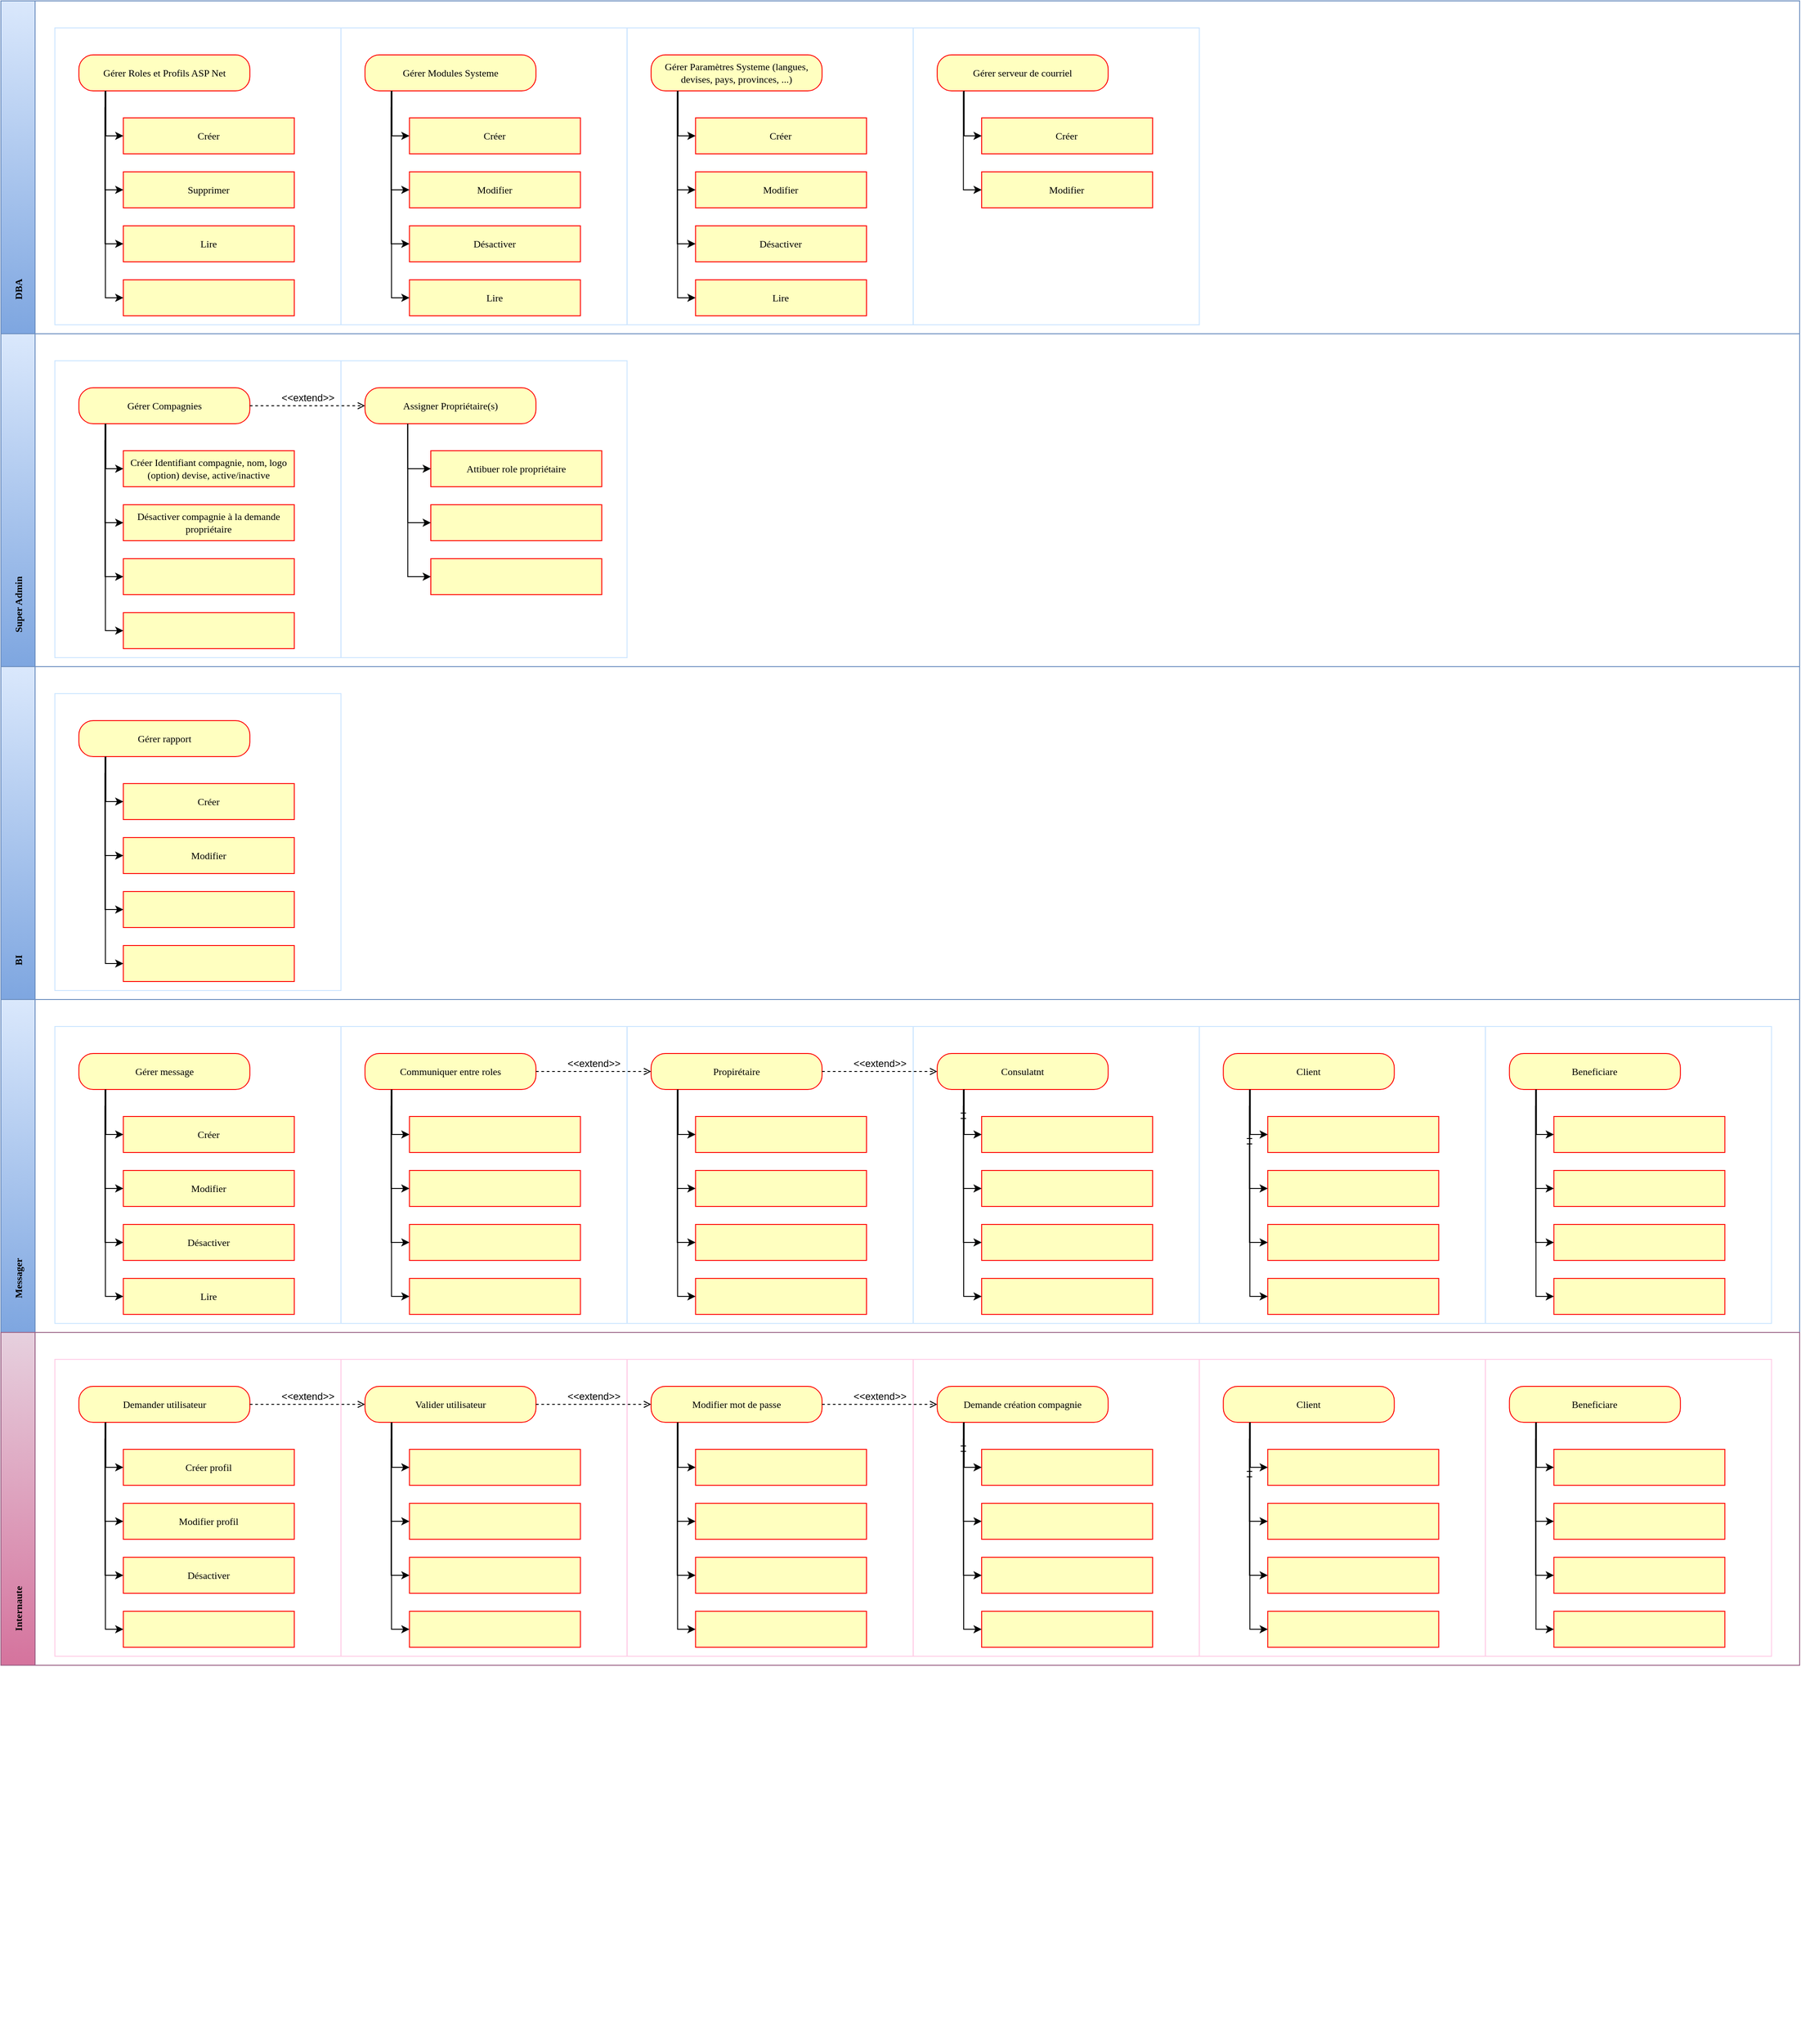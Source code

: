 <mxfile version="18.2.1" type="github" pages="2">
  <diagram name="Systeme" id="7ztR6pGg5xj3cJn3mz38">
    <mxGraphModel dx="868" dy="448" grid="1" gridSize="10" guides="1" tooltips="1" connect="1" arrows="1" fold="1" page="1" pageScale="1" pageWidth="1100" pageHeight="850" background="none" math="0" shadow="0">
      <root>
        <mxCell id="m9F7LNHCweS9nrzHR5Uu-0" />
        <mxCell id="m9F7LNHCweS9nrzHR5Uu-1" parent="m9F7LNHCweS9nrzHR5Uu-0" />
        <mxCell id="m9F7LNHCweS9nrzHR5Uu-2" value="" style="group;fontFamily=Verdana;fontSize=14;strokeColor=none;resizeHeight=1;noLabel=0;autosize=0;" parent="m9F7LNHCweS9nrzHR5Uu-1" vertex="1" connectable="0">
          <mxGeometry x="42" y="40" width="2000" height="2270" as="geometry" />
        </mxCell>
        <mxCell id="m9F7LNHCweS9nrzHR5Uu-3" value="" style="group;fontFamily=Verdana;fontSize=11;spacingLeft=36;align=left;" parent="m9F7LNHCweS9nrzHR5Uu-2" vertex="1" connectable="0">
          <mxGeometry width="2000" height="2270" as="geometry" />
        </mxCell>
        <mxCell id="m9F7LNHCweS9nrzHR5Uu-4" value="" style="swimlane;childLayout=stackLayout;resizeParent=1;resizeParentMax=0;horizontal=1;startSize=0;horizontalStack=0;labelBackgroundColor=none;labelBorderColor=none;fontFamily=Verdana;fontSize=13;spacingLeft=36;align=left;whiteSpace=wrap;swimlaneHead=1;collapsible=0;" parent="m9F7LNHCweS9nrzHR5Uu-3" vertex="1">
          <mxGeometry width="2000" height="1850" as="geometry">
            <mxRectangle width="110" height="20" as="alternateBounds" />
          </mxGeometry>
        </mxCell>
        <mxCell id="m9F7LNHCweS9nrzHR5Uu-32" value="DBA" style="swimlane;startSize=38;horizontal=0;labelBackgroundColor=none;labelBorderColor=none;fontFamily=Verdana;fontSize=11;spacingLeft=36;align=left;fillColor=#dae8fc;gradientColor=#7ea6e0;strokeColor=#6c8ebf;collapsible=1;" parent="m9F7LNHCweS9nrzHR5Uu-4" vertex="1">
          <mxGeometry width="2000" height="370" as="geometry">
            <mxRectangle y="80" width="1680" height="20" as="alternateBounds" />
          </mxGeometry>
        </mxCell>
        <mxCell id="m9F7LNHCweS9nrzHR5Uu-33" value="" style="swimlane;childLayout=stackLayout;resizeParent=1;resizeParentMax=0;startSize=20;rounded=0;shadow=0;glass=0;labelBackgroundColor=none;labelBorderColor=none;sketch=0;pointerEvents=1;fontFamily=Verdana;collapsible=0;fontSize=11;strokeColor=none;strokeWidth=1;" parent="m9F7LNHCweS9nrzHR5Uu-32" vertex="1">
          <mxGeometry x="60" y="10" width="1272.48" height="350" as="geometry" />
        </mxCell>
        <mxCell id="m9F7LNHCweS9nrzHR5Uu-34" value="" style="swimlane;startSize=20;rounded=0;shadow=0;glass=0;labelBackgroundColor=none;labelBorderColor=none;sketch=0;pointerEvents=1;fontFamily=Verdana;strokeColor=#CCE5FF;fillColor=none;fontSize=11;perimeterSpacing=1;swimlaneLine=0;" parent="m9F7LNHCweS9nrzHR5Uu-33" vertex="1">
          <mxGeometry y="20" width="318.12" height="330" as="geometry">
            <mxRectangle width="30" height="360" as="alternateBounds" />
          </mxGeometry>
        </mxCell>
        <mxCell id="m9F7LNHCweS9nrzHR5Uu-35" value="" style="group" parent="m9F7LNHCweS9nrzHR5Uu-34" vertex="1" connectable="0">
          <mxGeometry x="26.707" y="30" width="250.105" height="258" as="geometry" />
        </mxCell>
        <mxCell id="m9F7LNHCweS9nrzHR5Uu-36" value="Gérer Roles et Profils ASP Net" style="rounded=1;whiteSpace=wrap;html=1;arcSize=40;fontColor=#000000;fillColor=#ffffc0;strokeColor=#ff0000;shadow=0;glass=0;labelBackgroundColor=none;labelBorderColor=none;sketch=0;pointerEvents=1;fontFamily=Verdana;fontSize=11;" parent="m9F7LNHCweS9nrzHR5Uu-35" vertex="1">
          <mxGeometry width="190.099" height="40" as="geometry" />
        </mxCell>
        <mxCell id="m9F7LNHCweS9nrzHR5Uu-37" value="Supprimer" style="rounded=0;whiteSpace=wrap;html=1;arcSize=40;fontColor=#000000;fillColor=#ffffc0;strokeColor=#ff0000;shadow=0;glass=0;labelBackgroundColor=none;labelBorderColor=none;sketch=0;pointerEvents=1;fontFamily=Verdana;fontSize=11;" parent="m9F7LNHCweS9nrzHR5Uu-35" vertex="1">
          <mxGeometry x="49.41" y="130" width="190.099" height="40" as="geometry" />
        </mxCell>
        <mxCell id="m9F7LNHCweS9nrzHR5Uu-38" value="Lire" style="rounded=0;whiteSpace=wrap;html=1;arcSize=40;fontColor=#000000;fillColor=#ffffc0;strokeColor=#ff0000;shadow=0;glass=0;labelBackgroundColor=none;labelBorderColor=none;sketch=0;pointerEvents=1;fontFamily=Verdana;fontSize=11;" parent="m9F7LNHCweS9nrzHR5Uu-35" vertex="1">
          <mxGeometry x="49.414" y="190" width="190.099" height="40" as="geometry" />
        </mxCell>
        <mxCell id="m9F7LNHCweS9nrzHR5Uu-39" value="Créer" style="rounded=0;whiteSpace=wrap;html=1;arcSize=40;fontColor=#000000;fillColor=#ffffc0;strokeColor=#ff0000;shadow=0;glass=0;labelBackgroundColor=none;labelBorderColor=none;sketch=0;pointerEvents=1;fontFamily=Verdana;fontSize=11;" parent="m9F7LNHCweS9nrzHR5Uu-35" vertex="1">
          <mxGeometry x="49.416" y="70" width="190.099" height="40" as="geometry" />
        </mxCell>
        <mxCell id="m9F7LNHCweS9nrzHR5Uu-40" style="edgeStyle=orthogonalEdgeStyle;rounded=0;jumpStyle=line;orthogonalLoop=1;jettySize=auto;html=1;startArrow=none;startFill=0;entryX=0;entryY=0.5;entryDx=0;entryDy=0;" parent="m9F7LNHCweS9nrzHR5Uu-35" target="m9F7LNHCweS9nrzHR5Uu-39" edge="1">
          <mxGeometry relative="1" as="geometry">
            <mxPoint x="29.999" y="110" as="targetPoint" />
            <mxPoint x="29.999" y="40" as="sourcePoint" />
            <Array as="points">
              <mxPoint x="30" y="40" />
              <mxPoint x="30" y="100" />
            </Array>
          </mxGeometry>
        </mxCell>
        <mxCell id="m9F7LNHCweS9nrzHR5Uu-41" style="edgeStyle=orthogonalEdgeStyle;rounded=0;jumpStyle=line;orthogonalLoop=1;jettySize=auto;html=1;startArrow=none;startFill=0;entryX=0;entryY=0.5;entryDx=0;entryDy=0;exitX=0.153;exitY=1.008;exitDx=0;exitDy=0;exitPerimeter=0;" parent="m9F7LNHCweS9nrzHR5Uu-35" source="m9F7LNHCweS9nrzHR5Uu-36" target="m9F7LNHCweS9nrzHR5Uu-37" edge="1">
          <mxGeometry relative="1" as="geometry">
            <mxPoint x="70.006" y="111" as="targetPoint" />
            <mxPoint x="39.999" y="50" as="sourcePoint" />
            <Array as="points">
              <mxPoint x="30" y="150" />
            </Array>
          </mxGeometry>
        </mxCell>
        <mxCell id="m9F7LNHCweS9nrzHR5Uu-42" style="edgeStyle=orthogonalEdgeStyle;rounded=0;jumpStyle=line;orthogonalLoop=1;jettySize=auto;html=1;startArrow=none;startFill=0;entryX=0;entryY=0.5;entryDx=0;entryDy=0;exitX=0.153;exitY=1.008;exitDx=0;exitDy=0;exitPerimeter=0;" parent="m9F7LNHCweS9nrzHR5Uu-35" target="m9F7LNHCweS9nrzHR5Uu-38" edge="1">
          <mxGeometry relative="1" as="geometry">
            <mxPoint x="60.01" y="187.85" as="targetPoint" />
            <mxPoint x="29.095" y="58.17" as="sourcePoint" />
            <Array as="points">
              <mxPoint x="30" y="210" />
            </Array>
          </mxGeometry>
        </mxCell>
        <mxCell id="m9F7LNHCweS9nrzHR5Uu-43" value="" style="rounded=0;whiteSpace=wrap;html=1;arcSize=40;fontColor=#000000;fillColor=#ffffc0;strokeColor=#ff0000;shadow=0;glass=0;labelBackgroundColor=none;labelBorderColor=none;sketch=0;pointerEvents=1;fontFamily=Verdana;fontSize=11;" parent="m9F7LNHCweS9nrzHR5Uu-34" vertex="1">
          <mxGeometry x="76.121" y="280" width="190.099" height="40" as="geometry" />
        </mxCell>
        <mxCell id="m9F7LNHCweS9nrzHR5Uu-44" value="" style="edgeStyle=orthogonalEdgeStyle;rounded=0;orthogonalLoop=1;jettySize=auto;html=1;exitX=0.155;exitY=1;exitDx=0;exitDy=0;exitPerimeter=0;entryX=0;entryY=0.5;entryDx=0;entryDy=0;" parent="m9F7LNHCweS9nrzHR5Uu-34" source="m9F7LNHCweS9nrzHR5Uu-36" target="m9F7LNHCweS9nrzHR5Uu-43" edge="1">
          <mxGeometry relative="1" as="geometry">
            <mxPoint x="67.997" y="310" as="targetPoint" />
            <Array as="points">
              <mxPoint x="56" y="300" />
            </Array>
          </mxGeometry>
        </mxCell>
        <mxCell id="dV25AP78Cs_1s-X3iQcj-11" value="" style="swimlane;startSize=20;rounded=0;shadow=0;glass=0;labelBackgroundColor=none;labelBorderColor=none;sketch=0;pointerEvents=1;fontFamily=Verdana;strokeColor=#CCE5FF;fillColor=none;fontSize=11;perimeterSpacing=1;swimlaneLine=0;" parent="m9F7LNHCweS9nrzHR5Uu-33" vertex="1">
          <mxGeometry x="318.12" y="20" width="318.12" height="330" as="geometry">
            <mxRectangle width="30" height="360" as="alternateBounds" />
          </mxGeometry>
        </mxCell>
        <mxCell id="dV25AP78Cs_1s-X3iQcj-12" value="" style="group" parent="dV25AP78Cs_1s-X3iQcj-11" vertex="1" connectable="0">
          <mxGeometry x="26.707" y="30" width="250.105" height="258" as="geometry" />
        </mxCell>
        <mxCell id="dV25AP78Cs_1s-X3iQcj-13" value="Gérer Modules Systeme" style="rounded=1;whiteSpace=wrap;html=1;arcSize=40;fontColor=#000000;fillColor=#ffffc0;strokeColor=#ff0000;shadow=0;glass=0;labelBackgroundColor=none;labelBorderColor=none;sketch=0;pointerEvents=1;fontFamily=Verdana;fontSize=11;" parent="dV25AP78Cs_1s-X3iQcj-12" vertex="1">
          <mxGeometry width="190.099" height="40" as="geometry" />
        </mxCell>
        <mxCell id="dV25AP78Cs_1s-X3iQcj-14" value="Modifier" style="rounded=0;whiteSpace=wrap;html=1;arcSize=40;fontColor=#000000;fillColor=#ffffc0;strokeColor=#ff0000;shadow=0;glass=0;labelBackgroundColor=none;labelBorderColor=none;sketch=0;pointerEvents=1;fontFamily=Verdana;fontSize=11;" parent="dV25AP78Cs_1s-X3iQcj-12" vertex="1">
          <mxGeometry x="49.41" y="130" width="190.099" height="40" as="geometry" />
        </mxCell>
        <mxCell id="dV25AP78Cs_1s-X3iQcj-15" value="Désactiver" style="rounded=0;whiteSpace=wrap;html=1;arcSize=40;fontColor=#000000;fillColor=#ffffc0;strokeColor=#ff0000;shadow=0;glass=0;labelBackgroundColor=none;labelBorderColor=none;sketch=0;pointerEvents=1;fontFamily=Verdana;fontSize=11;" parent="dV25AP78Cs_1s-X3iQcj-12" vertex="1">
          <mxGeometry x="49.414" y="190" width="190.099" height="40" as="geometry" />
        </mxCell>
        <mxCell id="dV25AP78Cs_1s-X3iQcj-16" value="Créer" style="rounded=0;whiteSpace=wrap;html=1;arcSize=40;fontColor=#000000;fillColor=#ffffc0;strokeColor=#ff0000;shadow=0;glass=0;labelBackgroundColor=none;labelBorderColor=none;sketch=0;pointerEvents=1;fontFamily=Verdana;fontSize=11;" parent="dV25AP78Cs_1s-X3iQcj-12" vertex="1">
          <mxGeometry x="49.416" y="70" width="190.099" height="40" as="geometry" />
        </mxCell>
        <mxCell id="dV25AP78Cs_1s-X3iQcj-17" style="edgeStyle=orthogonalEdgeStyle;rounded=0;jumpStyle=line;orthogonalLoop=1;jettySize=auto;html=1;startArrow=none;startFill=0;entryX=0;entryY=0.5;entryDx=0;entryDy=0;" parent="dV25AP78Cs_1s-X3iQcj-12" target="dV25AP78Cs_1s-X3iQcj-16" edge="1">
          <mxGeometry relative="1" as="geometry">
            <mxPoint x="29.999" y="110" as="targetPoint" />
            <mxPoint x="29.999" y="40" as="sourcePoint" />
            <Array as="points">
              <mxPoint x="30" y="40" />
              <mxPoint x="30" y="100" />
            </Array>
          </mxGeometry>
        </mxCell>
        <mxCell id="dV25AP78Cs_1s-X3iQcj-18" style="edgeStyle=orthogonalEdgeStyle;rounded=0;jumpStyle=line;orthogonalLoop=1;jettySize=auto;html=1;startArrow=none;startFill=0;entryX=0;entryY=0.5;entryDx=0;entryDy=0;exitX=0.153;exitY=1.008;exitDx=0;exitDy=0;exitPerimeter=0;" parent="dV25AP78Cs_1s-X3iQcj-12" source="dV25AP78Cs_1s-X3iQcj-13" target="dV25AP78Cs_1s-X3iQcj-14" edge="1">
          <mxGeometry relative="1" as="geometry">
            <mxPoint x="70.006" y="111" as="targetPoint" />
            <mxPoint x="39.999" y="50" as="sourcePoint" />
            <Array as="points">
              <mxPoint x="30" y="150" />
            </Array>
          </mxGeometry>
        </mxCell>
        <mxCell id="dV25AP78Cs_1s-X3iQcj-19" style="edgeStyle=orthogonalEdgeStyle;rounded=0;jumpStyle=line;orthogonalLoop=1;jettySize=auto;html=1;startArrow=none;startFill=0;entryX=0;entryY=0.5;entryDx=0;entryDy=0;exitX=0.153;exitY=1.008;exitDx=0;exitDy=0;exitPerimeter=0;" parent="dV25AP78Cs_1s-X3iQcj-12" target="dV25AP78Cs_1s-X3iQcj-15" edge="1">
          <mxGeometry relative="1" as="geometry">
            <mxPoint x="60.01" y="187.85" as="targetPoint" />
            <mxPoint x="29.095" y="58.17" as="sourcePoint" />
            <Array as="points">
              <mxPoint x="30" y="210" />
            </Array>
          </mxGeometry>
        </mxCell>
        <mxCell id="dV25AP78Cs_1s-X3iQcj-20" value="Lire" style="rounded=0;whiteSpace=wrap;html=1;arcSize=40;fontColor=#000000;fillColor=#ffffc0;strokeColor=#ff0000;shadow=0;glass=0;labelBackgroundColor=none;labelBorderColor=none;sketch=0;pointerEvents=1;fontFamily=Verdana;fontSize=11;" parent="dV25AP78Cs_1s-X3iQcj-11" vertex="1">
          <mxGeometry x="76.121" y="280" width="190.099" height="40" as="geometry" />
        </mxCell>
        <mxCell id="dV25AP78Cs_1s-X3iQcj-21" value="" style="edgeStyle=orthogonalEdgeStyle;rounded=0;orthogonalLoop=1;jettySize=auto;html=1;exitX=0.155;exitY=1;exitDx=0;exitDy=0;exitPerimeter=0;entryX=0;entryY=0.5;entryDx=0;entryDy=0;" parent="dV25AP78Cs_1s-X3iQcj-11" source="dV25AP78Cs_1s-X3iQcj-13" target="dV25AP78Cs_1s-X3iQcj-20" edge="1">
          <mxGeometry relative="1" as="geometry">
            <mxPoint x="67.997" y="310" as="targetPoint" />
            <Array as="points">
              <mxPoint x="56" y="300" />
            </Array>
          </mxGeometry>
        </mxCell>
        <mxCell id="dV25AP78Cs_1s-X3iQcj-0" value="" style="swimlane;startSize=20;rounded=0;shadow=0;glass=0;labelBackgroundColor=none;labelBorderColor=none;sketch=0;pointerEvents=1;fontFamily=Verdana;strokeColor=#CCE5FF;fillColor=none;fontSize=11;perimeterSpacing=1;swimlaneLine=0;" parent="m9F7LNHCweS9nrzHR5Uu-33" vertex="1">
          <mxGeometry x="636.24" y="20" width="318.12" height="330" as="geometry">
            <mxRectangle width="30" height="360" as="alternateBounds" />
          </mxGeometry>
        </mxCell>
        <mxCell id="dV25AP78Cs_1s-X3iQcj-1" value="" style="group" parent="dV25AP78Cs_1s-X3iQcj-0" vertex="1" connectable="0">
          <mxGeometry x="26.707" y="30" width="250.105" height="258" as="geometry" />
        </mxCell>
        <mxCell id="dV25AP78Cs_1s-X3iQcj-2" value="Gérer Paramètres Systeme (langues, devises, pays, provinces, ...)" style="rounded=1;whiteSpace=wrap;html=1;arcSize=40;fontColor=#000000;fillColor=#ffffc0;strokeColor=#ff0000;shadow=0;glass=0;labelBackgroundColor=none;labelBorderColor=none;sketch=0;pointerEvents=1;fontFamily=Verdana;fontSize=11;" parent="dV25AP78Cs_1s-X3iQcj-1" vertex="1">
          <mxGeometry width="190.099" height="40" as="geometry" />
        </mxCell>
        <mxCell id="dV25AP78Cs_1s-X3iQcj-3" value="Modifier" style="rounded=0;whiteSpace=wrap;html=1;arcSize=40;fontColor=#000000;fillColor=#ffffc0;strokeColor=#ff0000;shadow=0;glass=0;labelBackgroundColor=none;labelBorderColor=none;sketch=0;pointerEvents=1;fontFamily=Verdana;fontSize=11;" parent="dV25AP78Cs_1s-X3iQcj-1" vertex="1">
          <mxGeometry x="49.41" y="130" width="190.099" height="40" as="geometry" />
        </mxCell>
        <mxCell id="dV25AP78Cs_1s-X3iQcj-4" value="Désactiver" style="rounded=0;whiteSpace=wrap;html=1;arcSize=40;fontColor=#000000;fillColor=#ffffc0;strokeColor=#ff0000;shadow=0;glass=0;labelBackgroundColor=none;labelBorderColor=none;sketch=0;pointerEvents=1;fontFamily=Verdana;fontSize=11;" parent="dV25AP78Cs_1s-X3iQcj-1" vertex="1">
          <mxGeometry x="49.414" y="190" width="190.099" height="40" as="geometry" />
        </mxCell>
        <mxCell id="dV25AP78Cs_1s-X3iQcj-5" value="Créer" style="rounded=0;whiteSpace=wrap;html=1;arcSize=40;fontColor=#000000;fillColor=#ffffc0;strokeColor=#ff0000;shadow=0;glass=0;labelBackgroundColor=none;labelBorderColor=none;sketch=0;pointerEvents=1;fontFamily=Verdana;fontSize=11;" parent="dV25AP78Cs_1s-X3iQcj-1" vertex="1">
          <mxGeometry x="49.416" y="70" width="190.099" height="40" as="geometry" />
        </mxCell>
        <mxCell id="dV25AP78Cs_1s-X3iQcj-6" style="edgeStyle=orthogonalEdgeStyle;rounded=0;jumpStyle=line;orthogonalLoop=1;jettySize=auto;html=1;startArrow=none;startFill=0;entryX=0;entryY=0.5;entryDx=0;entryDy=0;" parent="dV25AP78Cs_1s-X3iQcj-1" target="dV25AP78Cs_1s-X3iQcj-5" edge="1">
          <mxGeometry relative="1" as="geometry">
            <mxPoint x="29.999" y="110" as="targetPoint" />
            <mxPoint x="29.999" y="40" as="sourcePoint" />
            <Array as="points">
              <mxPoint x="30" y="40" />
              <mxPoint x="30" y="100" />
            </Array>
          </mxGeometry>
        </mxCell>
        <mxCell id="dV25AP78Cs_1s-X3iQcj-7" style="edgeStyle=orthogonalEdgeStyle;rounded=0;jumpStyle=line;orthogonalLoop=1;jettySize=auto;html=1;startArrow=none;startFill=0;entryX=0;entryY=0.5;entryDx=0;entryDy=0;exitX=0.153;exitY=1.008;exitDx=0;exitDy=0;exitPerimeter=0;" parent="dV25AP78Cs_1s-X3iQcj-1" source="dV25AP78Cs_1s-X3iQcj-2" target="dV25AP78Cs_1s-X3iQcj-3" edge="1">
          <mxGeometry relative="1" as="geometry">
            <mxPoint x="70.006" y="111" as="targetPoint" />
            <mxPoint x="39.999" y="50" as="sourcePoint" />
            <Array as="points">
              <mxPoint x="30" y="150" />
            </Array>
          </mxGeometry>
        </mxCell>
        <mxCell id="dV25AP78Cs_1s-X3iQcj-8" style="edgeStyle=orthogonalEdgeStyle;rounded=0;jumpStyle=line;orthogonalLoop=1;jettySize=auto;html=1;startArrow=none;startFill=0;entryX=0;entryY=0.5;entryDx=0;entryDy=0;exitX=0.153;exitY=1.008;exitDx=0;exitDy=0;exitPerimeter=0;" parent="dV25AP78Cs_1s-X3iQcj-1" target="dV25AP78Cs_1s-X3iQcj-4" edge="1">
          <mxGeometry relative="1" as="geometry">
            <mxPoint x="60.01" y="187.85" as="targetPoint" />
            <mxPoint x="29.095" y="58.17" as="sourcePoint" />
            <Array as="points">
              <mxPoint x="30" y="210" />
            </Array>
          </mxGeometry>
        </mxCell>
        <mxCell id="dV25AP78Cs_1s-X3iQcj-9" value="Lire" style="rounded=0;whiteSpace=wrap;html=1;arcSize=40;fontColor=#000000;fillColor=#ffffc0;strokeColor=#ff0000;shadow=0;glass=0;labelBackgroundColor=none;labelBorderColor=none;sketch=0;pointerEvents=1;fontFamily=Verdana;fontSize=11;" parent="dV25AP78Cs_1s-X3iQcj-0" vertex="1">
          <mxGeometry x="76.121" y="280" width="190.099" height="40" as="geometry" />
        </mxCell>
        <mxCell id="dV25AP78Cs_1s-X3iQcj-10" value="" style="edgeStyle=orthogonalEdgeStyle;rounded=0;orthogonalLoop=1;jettySize=auto;html=1;exitX=0.155;exitY=1;exitDx=0;exitDy=0;exitPerimeter=0;entryX=0;entryY=0.5;entryDx=0;entryDy=0;" parent="dV25AP78Cs_1s-X3iQcj-0" source="dV25AP78Cs_1s-X3iQcj-2" target="dV25AP78Cs_1s-X3iQcj-9" edge="1">
          <mxGeometry relative="1" as="geometry">
            <mxPoint x="67.997" y="310" as="targetPoint" />
            <Array as="points">
              <mxPoint x="56" y="300" />
            </Array>
          </mxGeometry>
        </mxCell>
        <mxCell id="m9F7LNHCweS9nrzHR5Uu-45" value="" style="swimlane;startSize=20;rounded=0;shadow=0;glass=0;labelBackgroundColor=none;labelBorderColor=none;sketch=0;pointerEvents=1;fontFamily=Verdana;strokeColor=#CCE5FF;fillColor=none;fontSize=11;swimlaneLine=0;" parent="m9F7LNHCweS9nrzHR5Uu-33" vertex="1">
          <mxGeometry x="954.36" y="20" width="318.12" height="330" as="geometry">
            <mxRectangle x="318.12" width="30" height="330" as="alternateBounds" />
          </mxGeometry>
        </mxCell>
        <mxCell id="m9F7LNHCweS9nrzHR5Uu-46" value="" style="group" parent="m9F7LNHCweS9nrzHR5Uu-45" vertex="1" connectable="0">
          <mxGeometry x="26.707" y="30" width="250.105" height="258" as="geometry" />
        </mxCell>
        <mxCell id="m9F7LNHCweS9nrzHR5Uu-47" value="Gérer serveur de courriel" style="rounded=1;whiteSpace=wrap;html=1;arcSize=40;fontColor=#000000;fillColor=#ffffc0;strokeColor=#ff0000;shadow=0;glass=0;labelBackgroundColor=none;labelBorderColor=none;sketch=0;pointerEvents=1;fontFamily=Verdana;fontSize=11;" parent="m9F7LNHCweS9nrzHR5Uu-46" vertex="1">
          <mxGeometry width="190.099" height="40" as="geometry" />
        </mxCell>
        <mxCell id="m9F7LNHCweS9nrzHR5Uu-48" value="Modifier" style="rounded=0;whiteSpace=wrap;html=1;arcSize=40;fontColor=#000000;fillColor=#ffffc0;strokeColor=#ff0000;shadow=0;glass=0;labelBackgroundColor=none;labelBorderColor=none;sketch=0;pointerEvents=1;fontFamily=Verdana;fontSize=11;" parent="m9F7LNHCweS9nrzHR5Uu-46" vertex="1">
          <mxGeometry x="49.41" y="130" width="190.099" height="40" as="geometry" />
        </mxCell>
        <mxCell id="m9F7LNHCweS9nrzHR5Uu-49" value="Créer" style="rounded=0;whiteSpace=wrap;html=1;arcSize=40;fontColor=#000000;fillColor=#ffffc0;strokeColor=#ff0000;shadow=0;glass=0;labelBackgroundColor=none;labelBorderColor=none;sketch=0;pointerEvents=1;fontFamily=Verdana;fontSize=11;" parent="m9F7LNHCweS9nrzHR5Uu-46" vertex="1">
          <mxGeometry x="49.416" y="70" width="190.099" height="40" as="geometry" />
        </mxCell>
        <mxCell id="m9F7LNHCweS9nrzHR5Uu-50" style="edgeStyle=orthogonalEdgeStyle;rounded=0;jumpStyle=line;orthogonalLoop=1;jettySize=auto;html=1;startArrow=none;startFill=0;entryX=0;entryY=0.5;entryDx=0;entryDy=0;" parent="m9F7LNHCweS9nrzHR5Uu-46" target="m9F7LNHCweS9nrzHR5Uu-49" edge="1">
          <mxGeometry relative="1" as="geometry">
            <mxPoint x="29.999" y="110" as="targetPoint" />
            <mxPoint x="29.999" y="40" as="sourcePoint" />
            <Array as="points">
              <mxPoint x="30" y="40" />
              <mxPoint x="30" y="100" />
            </Array>
          </mxGeometry>
        </mxCell>
        <mxCell id="m9F7LNHCweS9nrzHR5Uu-51" style="edgeStyle=orthogonalEdgeStyle;rounded=0;jumpStyle=line;orthogonalLoop=1;jettySize=auto;html=1;startArrow=none;startFill=0;entryX=0;entryY=0.5;entryDx=0;entryDy=0;exitX=0.153;exitY=1.008;exitDx=0;exitDy=0;exitPerimeter=0;" parent="m9F7LNHCweS9nrzHR5Uu-46" source="m9F7LNHCweS9nrzHR5Uu-47" target="m9F7LNHCweS9nrzHR5Uu-48" edge="1">
          <mxGeometry relative="1" as="geometry">
            <mxPoint x="70.006" y="111" as="targetPoint" />
            <mxPoint x="39.999" y="50" as="sourcePoint" />
            <Array as="points">
              <mxPoint x="30" y="150" />
            </Array>
          </mxGeometry>
        </mxCell>
        <mxCell id="m9F7LNHCweS9nrzHR5Uu-62" value="Super Admin" style="swimlane;startSize=38;horizontal=0;labelBackgroundColor=none;labelBorderColor=none;fontFamily=Verdana;fontSize=11;spacingLeft=36;align=left;fillColor=#dae8fc;gradientColor=#7ea6e0;strokeColor=#6c8ebf;" parent="m9F7LNHCweS9nrzHR5Uu-4" vertex="1">
          <mxGeometry y="370" width="2000" height="370" as="geometry">
            <mxRectangle y="100" width="1680" height="20" as="alternateBounds" />
          </mxGeometry>
        </mxCell>
        <mxCell id="m9F7LNHCweS9nrzHR5Uu-63" value="" style="swimlane;childLayout=stackLayout;resizeParent=1;resizeParentMax=0;startSize=20;rounded=0;shadow=0;glass=0;labelBackgroundColor=none;labelBorderColor=none;sketch=0;pointerEvents=1;fontFamily=Verdana;collapsible=0;fontSize=11;strokeColor=none;swimlaneLine=0;" parent="m9F7LNHCweS9nrzHR5Uu-62" vertex="1">
          <mxGeometry x="60" y="10" width="636.24" height="350" as="geometry" />
        </mxCell>
        <mxCell id="m9F7LNHCweS9nrzHR5Uu-64" value="" style="swimlane;startSize=20;rounded=0;shadow=0;glass=0;labelBackgroundColor=none;labelBorderColor=none;sketch=0;pointerEvents=1;fontFamily=Verdana;strokeColor=#CCE5FF;fillColor=none;fontSize=11;perimeterSpacing=1;swimlaneLine=0;" parent="m9F7LNHCweS9nrzHR5Uu-63" vertex="1">
          <mxGeometry y="20" width="318.12" height="330" as="geometry">
            <mxRectangle width="30" height="360" as="alternateBounds" />
          </mxGeometry>
        </mxCell>
        <mxCell id="m9F7LNHCweS9nrzHR5Uu-65" value="" style="group" parent="m9F7LNHCweS9nrzHR5Uu-64" vertex="1" connectable="0">
          <mxGeometry x="26.707" y="30" width="250.105" height="258" as="geometry" />
        </mxCell>
        <mxCell id="m9F7LNHCweS9nrzHR5Uu-66" value="Gérer Compagnies" style="rounded=1;whiteSpace=wrap;html=1;arcSize=40;fontColor=#000000;fillColor=#ffffc0;strokeColor=#ff0000;shadow=0;glass=0;labelBackgroundColor=none;labelBorderColor=none;sketch=0;pointerEvents=1;fontFamily=Verdana;fontSize=11;" parent="m9F7LNHCweS9nrzHR5Uu-65" vertex="1">
          <mxGeometry width="190.099" height="40" as="geometry" />
        </mxCell>
        <mxCell id="m9F7LNHCweS9nrzHR5Uu-67" value="Désactiver compagnie à la demande propriétaire" style="rounded=0;whiteSpace=wrap;html=1;arcSize=40;fontColor=#000000;fillColor=#ffffc0;strokeColor=#ff0000;shadow=0;glass=0;labelBackgroundColor=none;labelBorderColor=none;sketch=0;pointerEvents=1;fontFamily=Verdana;fontSize=11;" parent="m9F7LNHCweS9nrzHR5Uu-65" vertex="1">
          <mxGeometry x="49.41" y="130" width="190.099" height="40" as="geometry" />
        </mxCell>
        <mxCell id="m9F7LNHCweS9nrzHR5Uu-68" value="" style="rounded=0;whiteSpace=wrap;html=1;arcSize=40;fontColor=#000000;fillColor=#ffffc0;strokeColor=#ff0000;shadow=0;glass=0;labelBackgroundColor=none;labelBorderColor=none;sketch=0;pointerEvents=1;fontFamily=Verdana;fontSize=11;" parent="m9F7LNHCweS9nrzHR5Uu-65" vertex="1">
          <mxGeometry x="49.414" y="190" width="190.099" height="40" as="geometry" />
        </mxCell>
        <mxCell id="m9F7LNHCweS9nrzHR5Uu-69" value="Créer Identifiant compagnie, nom, logo (option) devise, active/inactive" style="rounded=0;whiteSpace=wrap;html=1;arcSize=40;fontColor=#000000;fillColor=#ffffc0;strokeColor=#ff0000;shadow=0;glass=0;labelBackgroundColor=none;labelBorderColor=none;sketch=0;pointerEvents=1;fontFamily=Verdana;fontSize=11;" parent="m9F7LNHCweS9nrzHR5Uu-65" vertex="1">
          <mxGeometry x="49.416" y="70" width="190.099" height="40" as="geometry" />
        </mxCell>
        <mxCell id="m9F7LNHCweS9nrzHR5Uu-70" style="edgeStyle=orthogonalEdgeStyle;rounded=0;jumpStyle=line;orthogonalLoop=1;jettySize=auto;html=1;startArrow=none;startFill=0;entryX=0;entryY=0.5;entryDx=0;entryDy=0;" parent="m9F7LNHCweS9nrzHR5Uu-65" target="m9F7LNHCweS9nrzHR5Uu-69" edge="1">
          <mxGeometry relative="1" as="geometry">
            <mxPoint x="29.999" y="110" as="targetPoint" />
            <mxPoint x="29.999" y="40" as="sourcePoint" />
            <Array as="points">
              <mxPoint x="30" y="40" />
              <mxPoint x="30" y="100" />
            </Array>
          </mxGeometry>
        </mxCell>
        <mxCell id="m9F7LNHCweS9nrzHR5Uu-71" style="edgeStyle=orthogonalEdgeStyle;rounded=0;jumpStyle=line;orthogonalLoop=1;jettySize=auto;html=1;startArrow=none;startFill=0;entryX=0;entryY=0.5;entryDx=0;entryDy=0;exitX=0.153;exitY=1.008;exitDx=0;exitDy=0;exitPerimeter=0;" parent="m9F7LNHCweS9nrzHR5Uu-65" source="m9F7LNHCweS9nrzHR5Uu-66" target="m9F7LNHCweS9nrzHR5Uu-67" edge="1">
          <mxGeometry relative="1" as="geometry">
            <mxPoint x="70.006" y="111" as="targetPoint" />
            <mxPoint x="39.999" y="50" as="sourcePoint" />
            <Array as="points">
              <mxPoint x="30" y="150" />
            </Array>
          </mxGeometry>
        </mxCell>
        <mxCell id="m9F7LNHCweS9nrzHR5Uu-72" style="edgeStyle=orthogonalEdgeStyle;rounded=0;jumpStyle=line;orthogonalLoop=1;jettySize=auto;html=1;startArrow=none;startFill=0;entryX=0;entryY=0.5;entryDx=0;entryDy=0;exitX=0.153;exitY=1.008;exitDx=0;exitDy=0;exitPerimeter=0;" parent="m9F7LNHCweS9nrzHR5Uu-65" target="m9F7LNHCweS9nrzHR5Uu-68" edge="1">
          <mxGeometry relative="1" as="geometry">
            <mxPoint x="60.01" y="187.85" as="targetPoint" />
            <mxPoint x="29.095" y="58.17" as="sourcePoint" />
            <Array as="points">
              <mxPoint x="30" y="210" />
            </Array>
          </mxGeometry>
        </mxCell>
        <mxCell id="m9F7LNHCweS9nrzHR5Uu-73" value="" style="rounded=0;whiteSpace=wrap;html=1;arcSize=40;fontColor=#000000;fillColor=#ffffc0;strokeColor=#ff0000;shadow=0;glass=0;labelBackgroundColor=none;labelBorderColor=none;sketch=0;pointerEvents=1;fontFamily=Verdana;fontSize=11;" parent="m9F7LNHCweS9nrzHR5Uu-64" vertex="1">
          <mxGeometry x="76.121" y="280" width="190.099" height="40" as="geometry" />
        </mxCell>
        <mxCell id="m9F7LNHCweS9nrzHR5Uu-74" value="" style="edgeStyle=orthogonalEdgeStyle;rounded=0;orthogonalLoop=1;jettySize=auto;html=1;exitX=0.155;exitY=1;exitDx=0;exitDy=0;exitPerimeter=0;entryX=0;entryY=0.5;entryDx=0;entryDy=0;" parent="m9F7LNHCweS9nrzHR5Uu-64" source="m9F7LNHCweS9nrzHR5Uu-66" target="m9F7LNHCweS9nrzHR5Uu-73" edge="1">
          <mxGeometry relative="1" as="geometry">
            <mxPoint x="67.997" y="310" as="targetPoint" />
            <Array as="points">
              <mxPoint x="56" y="300" />
            </Array>
          </mxGeometry>
        </mxCell>
        <mxCell id="m9F7LNHCweS9nrzHR5Uu-75" value="" style="swimlane;startSize=20;rounded=0;shadow=0;glass=0;labelBackgroundColor=none;labelBorderColor=none;sketch=0;pointerEvents=1;fontFamily=Verdana;strokeColor=#CCE5FF;fillColor=none;fontSize=11;swimlaneLine=0;" parent="m9F7LNHCweS9nrzHR5Uu-63" vertex="1">
          <mxGeometry x="318.12" y="20" width="318.12" height="330" as="geometry">
            <mxRectangle x="731.881" y="32" width="30" height="298" as="alternateBounds" />
          </mxGeometry>
        </mxCell>
        <mxCell id="m9F7LNHCweS9nrzHR5Uu-76" value="" style="group" parent="m9F7LNHCweS9nrzHR5Uu-75" vertex="1" connectable="0">
          <mxGeometry x="26.707" y="30" width="263.275" height="258" as="geometry" />
        </mxCell>
        <mxCell id="m9F7LNHCweS9nrzHR5Uu-77" style="edgeStyle=orthogonalEdgeStyle;rounded=0;orthogonalLoop=1;jettySize=auto;html=1;exitX=0.25;exitY=1;exitDx=0;exitDy=0;entryX=0;entryY=0.5;entryDx=0;entryDy=0;" parent="m9F7LNHCweS9nrzHR5Uu-76" source="m9F7LNHCweS9nrzHR5Uu-78" target="m9F7LNHCweS9nrzHR5Uu-83" edge="1">
          <mxGeometry relative="1" as="geometry" />
        </mxCell>
        <mxCell id="m9F7LNHCweS9nrzHR5Uu-78" value="Assigner Propriétaire(s)" style="rounded=1;whiteSpace=wrap;html=1;arcSize=40;fontColor=#000000;fillColor=#ffffc0;strokeColor=#ff0000;shadow=0;glass=0;labelBackgroundColor=none;labelBorderColor=none;sketch=0;pointerEvents=1;fontFamily=Verdana;fontSize=11;" parent="m9F7LNHCweS9nrzHR5Uu-76" vertex="1">
          <mxGeometry width="190.099" height="40" as="geometry" />
        </mxCell>
        <mxCell id="m9F7LNHCweS9nrzHR5Uu-79" value="" style="rounded=0;whiteSpace=wrap;html=1;arcSize=40;fontColor=#000000;fillColor=#ffffc0;strokeColor=#ff0000;shadow=0;glass=0;labelBackgroundColor=none;labelBorderColor=none;sketch=0;pointerEvents=1;fontFamily=Verdana;fontSize=11;" parent="m9F7LNHCweS9nrzHR5Uu-76" vertex="1">
          <mxGeometry x="73.17" y="130" width="190.099" height="40" as="geometry" />
        </mxCell>
        <mxCell id="m9F7LNHCweS9nrzHR5Uu-80" value="Attibuer role propriétaire " style="rounded=0;whiteSpace=wrap;html=1;arcSize=40;fontColor=#000000;fillColor=#ffffc0;strokeColor=#ff0000;shadow=0;glass=0;labelBackgroundColor=none;labelBorderColor=none;sketch=0;pointerEvents=1;fontFamily=Verdana;fontSize=11;" parent="m9F7LNHCweS9nrzHR5Uu-76" vertex="1">
          <mxGeometry x="73.176" y="70" width="190.099" height="40" as="geometry" />
        </mxCell>
        <mxCell id="m9F7LNHCweS9nrzHR5Uu-81" style="edgeStyle=orthogonalEdgeStyle;rounded=0;jumpStyle=line;orthogonalLoop=1;jettySize=auto;html=1;startArrow=none;startFill=0;entryX=0;entryY=0.5;entryDx=0;entryDy=0;exitX=0.25;exitY=1;exitDx=0;exitDy=0;" parent="m9F7LNHCweS9nrzHR5Uu-76" source="m9F7LNHCweS9nrzHR5Uu-78" target="m9F7LNHCweS9nrzHR5Uu-80" edge="1">
          <mxGeometry relative="1" as="geometry">
            <mxPoint x="29.999" y="110" as="targetPoint" />
            <mxPoint x="29.999" y="40" as="sourcePoint" />
            <Array as="points">
              <mxPoint x="48" y="90" />
            </Array>
          </mxGeometry>
        </mxCell>
        <mxCell id="m9F7LNHCweS9nrzHR5Uu-82" style="edgeStyle=orthogonalEdgeStyle;rounded=0;jumpStyle=line;orthogonalLoop=1;jettySize=auto;html=1;startArrow=none;startFill=0;entryX=0;entryY=0.5;entryDx=0;entryDy=0;exitX=0.25;exitY=1;exitDx=0;exitDy=0;" parent="m9F7LNHCweS9nrzHR5Uu-76" source="m9F7LNHCweS9nrzHR5Uu-78" target="m9F7LNHCweS9nrzHR5Uu-79" edge="1">
          <mxGeometry relative="1" as="geometry">
            <mxPoint x="70.006" y="111" as="targetPoint" />
            <mxPoint x="39.999" y="50" as="sourcePoint" />
            <Array as="points">
              <mxPoint x="48" y="150" />
            </Array>
          </mxGeometry>
        </mxCell>
        <mxCell id="m9F7LNHCweS9nrzHR5Uu-83" value="" style="rounded=0;whiteSpace=wrap;html=1;arcSize=40;fontColor=#000000;fillColor=#ffffc0;strokeColor=#ff0000;shadow=0;glass=0;labelBackgroundColor=none;labelBorderColor=none;sketch=0;pointerEvents=1;fontFamily=Verdana;fontSize=11;" parent="m9F7LNHCweS9nrzHR5Uu-76" vertex="1">
          <mxGeometry x="73.176" y="190" width="190.099" height="40" as="geometry" />
        </mxCell>
        <mxCell id="dV25AP78Cs_1s-X3iQcj-22" value="&amp;lt;&amp;lt;extend&amp;gt;&amp;gt;" style="html=1;verticalAlign=bottom;labelBackgroundColor=none;endArrow=open;endFill=0;dashed=1;rounded=0;exitX=1;exitY=0.5;exitDx=0;exitDy=0;" parent="m9F7LNHCweS9nrzHR5Uu-63" source="m9F7LNHCweS9nrzHR5Uu-66" target="m9F7LNHCweS9nrzHR5Uu-78" edge="1">
          <mxGeometry width="160" relative="1" as="geometry">
            <mxPoint x="236.806" y="344" as="sourcePoint" />
            <mxPoint x="364.827" y="344" as="targetPoint" />
          </mxGeometry>
        </mxCell>
        <mxCell id="m9F7LNHCweS9nrzHR5Uu-84" value="BI" style="swimlane;startSize=38;horizontal=0;labelBackgroundColor=none;labelBorderColor=none;fontFamily=Verdana;fontSize=11;spacingLeft=36;align=left;fillColor=#dae8fc;gradientColor=#7ea6e0;strokeColor=#6c8ebf;" parent="m9F7LNHCweS9nrzHR5Uu-4" vertex="1">
          <mxGeometry y="740" width="2000" height="370" as="geometry">
            <mxRectangle y="120" width="1680" height="20" as="alternateBounds" />
          </mxGeometry>
        </mxCell>
        <mxCell id="m9F7LNHCweS9nrzHR5Uu-85" value="" style="swimlane;childLayout=stackLayout;resizeParent=1;resizeParentMax=0;startSize=20;rounded=0;shadow=0;glass=0;labelBackgroundColor=none;labelBorderColor=none;sketch=0;pointerEvents=1;fontFamily=Verdana;collapsible=0;fontSize=11;strokeColor=none;swimlaneLine=0;" parent="m9F7LNHCweS9nrzHR5Uu-84" vertex="1">
          <mxGeometry x="60" y="10" width="318.12" height="350" as="geometry" />
        </mxCell>
        <mxCell id="m9F7LNHCweS9nrzHR5Uu-86" value="" style="swimlane;startSize=20;rounded=0;shadow=0;glass=0;labelBackgroundColor=none;labelBorderColor=none;sketch=0;pointerEvents=1;fontFamily=Verdana;strokeColor=#CCE5FF;fillColor=none;fontSize=11;perimeterSpacing=1;swimlaneLine=0;" parent="m9F7LNHCweS9nrzHR5Uu-85" vertex="1">
          <mxGeometry y="20" width="318.12" height="330" as="geometry">
            <mxRectangle width="30" height="360" as="alternateBounds" />
          </mxGeometry>
        </mxCell>
        <mxCell id="m9F7LNHCweS9nrzHR5Uu-87" value="" style="group" parent="m9F7LNHCweS9nrzHR5Uu-86" vertex="1" connectable="0">
          <mxGeometry x="26.707" y="30" width="250.105" height="258" as="geometry" />
        </mxCell>
        <mxCell id="m9F7LNHCweS9nrzHR5Uu-88" value="Gérer rapport" style="rounded=1;whiteSpace=wrap;html=1;arcSize=40;fontColor=#000000;fillColor=#ffffc0;strokeColor=#ff0000;shadow=0;glass=0;labelBackgroundColor=none;labelBorderColor=none;sketch=0;pointerEvents=1;fontFamily=Verdana;fontSize=11;" parent="m9F7LNHCweS9nrzHR5Uu-87" vertex="1">
          <mxGeometry width="190.099" height="40" as="geometry" />
        </mxCell>
        <mxCell id="m9F7LNHCweS9nrzHR5Uu-89" value="Modifier" style="rounded=0;whiteSpace=wrap;html=1;arcSize=40;fontColor=#000000;fillColor=#ffffc0;strokeColor=#ff0000;shadow=0;glass=0;labelBackgroundColor=none;labelBorderColor=none;sketch=0;pointerEvents=1;fontFamily=Verdana;fontSize=11;" parent="m9F7LNHCweS9nrzHR5Uu-87" vertex="1">
          <mxGeometry x="49.41" y="130" width="190.099" height="40" as="geometry" />
        </mxCell>
        <mxCell id="m9F7LNHCweS9nrzHR5Uu-90" value="" style="rounded=0;whiteSpace=wrap;html=1;arcSize=40;fontColor=#000000;fillColor=#ffffc0;strokeColor=#ff0000;shadow=0;glass=0;labelBackgroundColor=none;labelBorderColor=none;sketch=0;pointerEvents=1;fontFamily=Verdana;fontSize=11;" parent="m9F7LNHCweS9nrzHR5Uu-87" vertex="1">
          <mxGeometry x="49.414" y="190" width="190.099" height="40" as="geometry" />
        </mxCell>
        <mxCell id="m9F7LNHCweS9nrzHR5Uu-91" value="Créer" style="rounded=0;whiteSpace=wrap;html=1;arcSize=40;fontColor=#000000;fillColor=#ffffc0;strokeColor=#ff0000;shadow=0;glass=0;labelBackgroundColor=none;labelBorderColor=none;sketch=0;pointerEvents=1;fontFamily=Verdana;fontSize=11;" parent="m9F7LNHCweS9nrzHR5Uu-87" vertex="1">
          <mxGeometry x="49.416" y="70" width="190.099" height="40" as="geometry" />
        </mxCell>
        <mxCell id="m9F7LNHCweS9nrzHR5Uu-92" style="edgeStyle=orthogonalEdgeStyle;rounded=0;jumpStyle=line;orthogonalLoop=1;jettySize=auto;html=1;startArrow=none;startFill=0;entryX=0;entryY=0.5;entryDx=0;entryDy=0;" parent="m9F7LNHCweS9nrzHR5Uu-87" target="m9F7LNHCweS9nrzHR5Uu-91" edge="1">
          <mxGeometry relative="1" as="geometry">
            <mxPoint x="29.999" y="110" as="targetPoint" />
            <mxPoint x="29.999" y="40" as="sourcePoint" />
            <Array as="points">
              <mxPoint x="30" y="40" />
              <mxPoint x="30" y="100" />
            </Array>
          </mxGeometry>
        </mxCell>
        <mxCell id="m9F7LNHCweS9nrzHR5Uu-93" style="edgeStyle=orthogonalEdgeStyle;rounded=0;jumpStyle=line;orthogonalLoop=1;jettySize=auto;html=1;startArrow=none;startFill=0;entryX=0;entryY=0.5;entryDx=0;entryDy=0;exitX=0.153;exitY=1.008;exitDx=0;exitDy=0;exitPerimeter=0;" parent="m9F7LNHCweS9nrzHR5Uu-87" source="m9F7LNHCweS9nrzHR5Uu-88" target="m9F7LNHCweS9nrzHR5Uu-89" edge="1">
          <mxGeometry relative="1" as="geometry">
            <mxPoint x="70.006" y="111" as="targetPoint" />
            <mxPoint x="39.999" y="50" as="sourcePoint" />
            <Array as="points">
              <mxPoint x="30" y="150" />
            </Array>
          </mxGeometry>
        </mxCell>
        <mxCell id="m9F7LNHCweS9nrzHR5Uu-94" style="edgeStyle=orthogonalEdgeStyle;rounded=0;jumpStyle=line;orthogonalLoop=1;jettySize=auto;html=1;startArrow=none;startFill=0;entryX=0;entryY=0.5;entryDx=0;entryDy=0;exitX=0.153;exitY=1.008;exitDx=0;exitDy=0;exitPerimeter=0;" parent="m9F7LNHCweS9nrzHR5Uu-87" target="m9F7LNHCweS9nrzHR5Uu-90" edge="1">
          <mxGeometry relative="1" as="geometry">
            <mxPoint x="60.01" y="187.85" as="targetPoint" />
            <mxPoint x="29.095" y="58.17" as="sourcePoint" />
            <Array as="points">
              <mxPoint x="30" y="210" />
            </Array>
          </mxGeometry>
        </mxCell>
        <mxCell id="m9F7LNHCweS9nrzHR5Uu-95" value="" style="rounded=0;whiteSpace=wrap;html=1;arcSize=40;fontColor=#000000;fillColor=#ffffc0;strokeColor=#ff0000;shadow=0;glass=0;labelBackgroundColor=none;labelBorderColor=none;sketch=0;pointerEvents=1;fontFamily=Verdana;fontSize=11;" parent="m9F7LNHCweS9nrzHR5Uu-86" vertex="1">
          <mxGeometry x="76.121" y="280" width="190.099" height="40" as="geometry" />
        </mxCell>
        <mxCell id="m9F7LNHCweS9nrzHR5Uu-96" value="" style="edgeStyle=orthogonalEdgeStyle;rounded=0;orthogonalLoop=1;jettySize=auto;html=1;exitX=0.155;exitY=1;exitDx=0;exitDy=0;exitPerimeter=0;entryX=0;entryY=0.5;entryDx=0;entryDy=0;" parent="m9F7LNHCweS9nrzHR5Uu-86" source="m9F7LNHCweS9nrzHR5Uu-88" target="m9F7LNHCweS9nrzHR5Uu-95" edge="1">
          <mxGeometry relative="1" as="geometry">
            <mxPoint x="67.997" y="310" as="targetPoint" />
            <Array as="points">
              <mxPoint x="56" y="300" />
            </Array>
          </mxGeometry>
        </mxCell>
        <mxCell id="dV25AP78Cs_1s-X3iQcj-28" value="Messager" style="swimlane;startSize=38;horizontal=0;labelBackgroundColor=none;labelBorderColor=none;fontFamily=Verdana;fontSize=11;spacingLeft=36;align=left;fillColor=#dae8fc;gradientColor=#7ea6e0;strokeColor=#6c8ebf;" parent="m9F7LNHCweS9nrzHR5Uu-4" vertex="1">
          <mxGeometry y="1110" width="2000" height="370" as="geometry">
            <mxRectangle y="120" width="1680" height="20" as="alternateBounds" />
          </mxGeometry>
        </mxCell>
        <mxCell id="dV25AP78Cs_1s-X3iQcj-29" value="" style="swimlane;childLayout=stackLayout;resizeParent=1;resizeParentMax=0;startSize=20;rounded=0;shadow=0;glass=0;labelBackgroundColor=none;labelBorderColor=none;sketch=0;pointerEvents=1;fontFamily=Verdana;collapsible=0;fontSize=11;strokeColor=none;swimlaneLine=0;" parent="dV25AP78Cs_1s-X3iQcj-28" vertex="1">
          <mxGeometry x="60" y="10" width="1908.72" height="350" as="geometry" />
        </mxCell>
        <mxCell id="dV25AP78Cs_1s-X3iQcj-30" value="" style="swimlane;startSize=20;rounded=0;shadow=0;glass=0;labelBackgroundColor=none;labelBorderColor=none;sketch=0;pointerEvents=1;fontFamily=Verdana;strokeColor=#CCE5FF;fillColor=none;fontSize=11;perimeterSpacing=1;swimlaneLine=0;" parent="dV25AP78Cs_1s-X3iQcj-29" vertex="1">
          <mxGeometry y="20" width="318.12" height="330" as="geometry">
            <mxRectangle width="30" height="360" as="alternateBounds" />
          </mxGeometry>
        </mxCell>
        <mxCell id="dV25AP78Cs_1s-X3iQcj-31" value="" style="group" parent="dV25AP78Cs_1s-X3iQcj-30" vertex="1" connectable="0">
          <mxGeometry x="26.707" y="30" width="250.105" height="258" as="geometry" />
        </mxCell>
        <mxCell id="dV25AP78Cs_1s-X3iQcj-32" value="Gérer message" style="rounded=1;whiteSpace=wrap;html=1;arcSize=40;fontColor=#000000;fillColor=#ffffc0;strokeColor=#ff0000;shadow=0;glass=0;labelBackgroundColor=none;labelBorderColor=none;sketch=0;pointerEvents=1;fontFamily=Verdana;fontSize=11;" parent="dV25AP78Cs_1s-X3iQcj-31" vertex="1">
          <mxGeometry width="190.099" height="40" as="geometry" />
        </mxCell>
        <mxCell id="dV25AP78Cs_1s-X3iQcj-33" value="Modifier" style="rounded=0;whiteSpace=wrap;html=1;arcSize=40;fontColor=#000000;fillColor=#ffffc0;strokeColor=#ff0000;shadow=0;glass=0;labelBackgroundColor=none;labelBorderColor=none;sketch=0;pointerEvents=1;fontFamily=Verdana;fontSize=11;" parent="dV25AP78Cs_1s-X3iQcj-31" vertex="1">
          <mxGeometry x="49.41" y="130" width="190.099" height="40" as="geometry" />
        </mxCell>
        <mxCell id="dV25AP78Cs_1s-X3iQcj-34" value="Désactiver" style="rounded=0;whiteSpace=wrap;html=1;arcSize=40;fontColor=#000000;fillColor=#ffffc0;strokeColor=#ff0000;shadow=0;glass=0;labelBackgroundColor=none;labelBorderColor=none;sketch=0;pointerEvents=1;fontFamily=Verdana;fontSize=11;" parent="dV25AP78Cs_1s-X3iQcj-31" vertex="1">
          <mxGeometry x="49.414" y="190" width="190.099" height="40" as="geometry" />
        </mxCell>
        <mxCell id="dV25AP78Cs_1s-X3iQcj-35" value="Créer" style="rounded=0;whiteSpace=wrap;html=1;arcSize=40;fontColor=#000000;fillColor=#ffffc0;strokeColor=#ff0000;shadow=0;glass=0;labelBackgroundColor=none;labelBorderColor=none;sketch=0;pointerEvents=1;fontFamily=Verdana;fontSize=11;" parent="dV25AP78Cs_1s-X3iQcj-31" vertex="1">
          <mxGeometry x="49.416" y="70" width="190.099" height="40" as="geometry" />
        </mxCell>
        <mxCell id="dV25AP78Cs_1s-X3iQcj-36" style="edgeStyle=orthogonalEdgeStyle;rounded=0;jumpStyle=line;orthogonalLoop=1;jettySize=auto;html=1;startArrow=none;startFill=0;entryX=0;entryY=0.5;entryDx=0;entryDy=0;" parent="dV25AP78Cs_1s-X3iQcj-31" target="dV25AP78Cs_1s-X3iQcj-35" edge="1">
          <mxGeometry relative="1" as="geometry">
            <mxPoint x="29.999" y="110" as="targetPoint" />
            <mxPoint x="29.999" y="40" as="sourcePoint" />
            <Array as="points">
              <mxPoint x="30" y="40" />
              <mxPoint x="30" y="100" />
            </Array>
          </mxGeometry>
        </mxCell>
        <mxCell id="dV25AP78Cs_1s-X3iQcj-37" style="edgeStyle=orthogonalEdgeStyle;rounded=0;jumpStyle=line;orthogonalLoop=1;jettySize=auto;html=1;startArrow=none;startFill=0;entryX=0;entryY=0.5;entryDx=0;entryDy=0;exitX=0.153;exitY=1.008;exitDx=0;exitDy=0;exitPerimeter=0;" parent="dV25AP78Cs_1s-X3iQcj-31" source="dV25AP78Cs_1s-X3iQcj-32" target="dV25AP78Cs_1s-X3iQcj-33" edge="1">
          <mxGeometry relative="1" as="geometry">
            <mxPoint x="70.006" y="111" as="targetPoint" />
            <mxPoint x="39.999" y="50" as="sourcePoint" />
            <Array as="points">
              <mxPoint x="30" y="150" />
            </Array>
          </mxGeometry>
        </mxCell>
        <mxCell id="dV25AP78Cs_1s-X3iQcj-38" style="edgeStyle=orthogonalEdgeStyle;rounded=0;jumpStyle=line;orthogonalLoop=1;jettySize=auto;html=1;startArrow=none;startFill=0;entryX=0;entryY=0.5;entryDx=0;entryDy=0;exitX=0.153;exitY=1.008;exitDx=0;exitDy=0;exitPerimeter=0;" parent="dV25AP78Cs_1s-X3iQcj-31" target="dV25AP78Cs_1s-X3iQcj-34" edge="1">
          <mxGeometry relative="1" as="geometry">
            <mxPoint x="60.01" y="187.85" as="targetPoint" />
            <mxPoint x="29.095" y="58.17" as="sourcePoint" />
            <Array as="points">
              <mxPoint x="30" y="210" />
            </Array>
          </mxGeometry>
        </mxCell>
        <mxCell id="dV25AP78Cs_1s-X3iQcj-39" value="Lire" style="rounded=0;whiteSpace=wrap;html=1;arcSize=40;fontColor=#000000;fillColor=#ffffc0;strokeColor=#ff0000;shadow=0;glass=0;labelBackgroundColor=none;labelBorderColor=none;sketch=0;pointerEvents=1;fontFamily=Verdana;fontSize=11;" parent="dV25AP78Cs_1s-X3iQcj-30" vertex="1">
          <mxGeometry x="76.121" y="280" width="190.099" height="40" as="geometry" />
        </mxCell>
        <mxCell id="dV25AP78Cs_1s-X3iQcj-40" value="" style="edgeStyle=orthogonalEdgeStyle;rounded=0;orthogonalLoop=1;jettySize=auto;html=1;exitX=0.155;exitY=1;exitDx=0;exitDy=0;exitPerimeter=0;entryX=0;entryY=0.5;entryDx=0;entryDy=0;" parent="dV25AP78Cs_1s-X3iQcj-30" source="dV25AP78Cs_1s-X3iQcj-32" target="dV25AP78Cs_1s-X3iQcj-39" edge="1">
          <mxGeometry relative="1" as="geometry">
            <mxPoint x="67.997" y="310" as="targetPoint" />
            <Array as="points">
              <mxPoint x="56" y="300" />
            </Array>
          </mxGeometry>
        </mxCell>
        <mxCell id="dV25AP78Cs_1s-X3iQcj-41" value="" style="swimlane;startSize=20;rounded=0;shadow=0;glass=0;labelBackgroundColor=none;labelBorderColor=none;sketch=0;pointerEvents=1;fontFamily=Verdana;strokeColor=#CCE5FF;fillColor=none;fontSize=11;perimeterSpacing=1;swimlaneLine=0;" parent="dV25AP78Cs_1s-X3iQcj-29" vertex="1">
          <mxGeometry x="318.12" y="20" width="318.12" height="330" as="geometry">
            <mxRectangle width="30" height="360" as="alternateBounds" />
          </mxGeometry>
        </mxCell>
        <mxCell id="dV25AP78Cs_1s-X3iQcj-42" value="" style="group" parent="dV25AP78Cs_1s-X3iQcj-41" vertex="1" connectable="0">
          <mxGeometry x="26.707" y="30" width="250.105" height="258" as="geometry" />
        </mxCell>
        <mxCell id="dV25AP78Cs_1s-X3iQcj-43" value="Communiquer entre roles" style="rounded=1;whiteSpace=wrap;html=1;arcSize=40;fontColor=#000000;fillColor=#ffffc0;strokeColor=#ff0000;shadow=0;glass=0;labelBackgroundColor=none;labelBorderColor=none;sketch=0;pointerEvents=1;fontFamily=Verdana;fontSize=11;" parent="dV25AP78Cs_1s-X3iQcj-42" vertex="1">
          <mxGeometry width="190.099" height="40" as="geometry" />
        </mxCell>
        <mxCell id="dV25AP78Cs_1s-X3iQcj-44" value="" style="rounded=0;whiteSpace=wrap;html=1;arcSize=40;fontColor=#000000;fillColor=#ffffc0;strokeColor=#ff0000;shadow=0;glass=0;labelBackgroundColor=none;labelBorderColor=none;sketch=0;pointerEvents=1;fontFamily=Verdana;fontSize=11;" parent="dV25AP78Cs_1s-X3iQcj-42" vertex="1">
          <mxGeometry x="49.41" y="130" width="190.099" height="40" as="geometry" />
        </mxCell>
        <mxCell id="dV25AP78Cs_1s-X3iQcj-45" value="" style="rounded=0;whiteSpace=wrap;html=1;arcSize=40;fontColor=#000000;fillColor=#ffffc0;strokeColor=#ff0000;shadow=0;glass=0;labelBackgroundColor=none;labelBorderColor=none;sketch=0;pointerEvents=1;fontFamily=Verdana;fontSize=11;" parent="dV25AP78Cs_1s-X3iQcj-42" vertex="1">
          <mxGeometry x="49.414" y="190" width="190.099" height="40" as="geometry" />
        </mxCell>
        <mxCell id="dV25AP78Cs_1s-X3iQcj-46" value="" style="rounded=0;whiteSpace=wrap;html=1;arcSize=40;fontColor=#000000;fillColor=#ffffc0;strokeColor=#ff0000;shadow=0;glass=0;labelBackgroundColor=none;labelBorderColor=none;sketch=0;pointerEvents=1;fontFamily=Verdana;fontSize=11;" parent="dV25AP78Cs_1s-X3iQcj-42" vertex="1">
          <mxGeometry x="49.416" y="70" width="190.099" height="40" as="geometry" />
        </mxCell>
        <mxCell id="dV25AP78Cs_1s-X3iQcj-47" style="edgeStyle=orthogonalEdgeStyle;rounded=0;jumpStyle=line;orthogonalLoop=1;jettySize=auto;html=1;startArrow=none;startFill=0;entryX=0;entryY=0.5;entryDx=0;entryDy=0;" parent="dV25AP78Cs_1s-X3iQcj-42" target="dV25AP78Cs_1s-X3iQcj-46" edge="1">
          <mxGeometry relative="1" as="geometry">
            <mxPoint x="29.999" y="110" as="targetPoint" />
            <mxPoint x="29.999" y="40" as="sourcePoint" />
            <Array as="points">
              <mxPoint x="30" y="40" />
              <mxPoint x="30" y="100" />
            </Array>
          </mxGeometry>
        </mxCell>
        <mxCell id="dV25AP78Cs_1s-X3iQcj-48" style="edgeStyle=orthogonalEdgeStyle;rounded=0;jumpStyle=line;orthogonalLoop=1;jettySize=auto;html=1;startArrow=none;startFill=0;entryX=0;entryY=0.5;entryDx=0;entryDy=0;exitX=0.153;exitY=1.008;exitDx=0;exitDy=0;exitPerimeter=0;" parent="dV25AP78Cs_1s-X3iQcj-42" source="dV25AP78Cs_1s-X3iQcj-43" target="dV25AP78Cs_1s-X3iQcj-44" edge="1">
          <mxGeometry relative="1" as="geometry">
            <mxPoint x="70.006" y="111" as="targetPoint" />
            <mxPoint x="39.999" y="50" as="sourcePoint" />
            <Array as="points">
              <mxPoint x="30" y="150" />
            </Array>
          </mxGeometry>
        </mxCell>
        <mxCell id="dV25AP78Cs_1s-X3iQcj-49" style="edgeStyle=orthogonalEdgeStyle;rounded=0;jumpStyle=line;orthogonalLoop=1;jettySize=auto;html=1;startArrow=none;startFill=0;entryX=0;entryY=0.5;entryDx=0;entryDy=0;exitX=0.153;exitY=1.008;exitDx=0;exitDy=0;exitPerimeter=0;" parent="dV25AP78Cs_1s-X3iQcj-42" target="dV25AP78Cs_1s-X3iQcj-45" edge="1">
          <mxGeometry relative="1" as="geometry">
            <mxPoint x="60.01" y="187.85" as="targetPoint" />
            <mxPoint x="29.095" y="58.17" as="sourcePoint" />
            <Array as="points">
              <mxPoint x="30" y="210" />
            </Array>
          </mxGeometry>
        </mxCell>
        <mxCell id="dV25AP78Cs_1s-X3iQcj-50" value="" style="rounded=0;whiteSpace=wrap;html=1;arcSize=40;fontColor=#000000;fillColor=#ffffc0;strokeColor=#ff0000;shadow=0;glass=0;labelBackgroundColor=none;labelBorderColor=none;sketch=0;pointerEvents=1;fontFamily=Verdana;fontSize=11;" parent="dV25AP78Cs_1s-X3iQcj-41" vertex="1">
          <mxGeometry x="76.121" y="280" width="190.099" height="40" as="geometry" />
        </mxCell>
        <mxCell id="dV25AP78Cs_1s-X3iQcj-51" value="" style="edgeStyle=orthogonalEdgeStyle;rounded=0;orthogonalLoop=1;jettySize=auto;html=1;exitX=0.155;exitY=1;exitDx=0;exitDy=0;exitPerimeter=0;entryX=0;entryY=0.5;entryDx=0;entryDy=0;" parent="dV25AP78Cs_1s-X3iQcj-41" source="dV25AP78Cs_1s-X3iQcj-43" target="dV25AP78Cs_1s-X3iQcj-50" edge="1">
          <mxGeometry relative="1" as="geometry">
            <mxPoint x="67.997" y="310" as="targetPoint" />
            <Array as="points">
              <mxPoint x="56" y="300" />
            </Array>
          </mxGeometry>
        </mxCell>
        <mxCell id="dV25AP78Cs_1s-X3iQcj-63" value="" style="swimlane;startSize=20;rounded=0;shadow=0;glass=0;labelBackgroundColor=none;labelBorderColor=none;sketch=0;pointerEvents=1;fontFamily=Verdana;strokeColor=#CCE5FF;fillColor=none;fontSize=11;perimeterSpacing=1;swimlaneLine=0;" parent="dV25AP78Cs_1s-X3iQcj-29" vertex="1">
          <mxGeometry x="636.24" y="20" width="318.12" height="330" as="geometry">
            <mxRectangle width="30" height="360" as="alternateBounds" />
          </mxGeometry>
        </mxCell>
        <mxCell id="dV25AP78Cs_1s-X3iQcj-64" value="" style="group" parent="dV25AP78Cs_1s-X3iQcj-63" vertex="1" connectable="0">
          <mxGeometry x="26.707" y="30" width="250.105" height="258" as="geometry" />
        </mxCell>
        <mxCell id="dV25AP78Cs_1s-X3iQcj-65" value="Propirétaire" style="rounded=1;whiteSpace=wrap;html=1;arcSize=40;fontColor=#000000;fillColor=#ffffc0;strokeColor=#ff0000;shadow=0;glass=0;labelBackgroundColor=none;labelBorderColor=none;sketch=0;pointerEvents=1;fontFamily=Verdana;fontSize=11;" parent="dV25AP78Cs_1s-X3iQcj-64" vertex="1">
          <mxGeometry width="190.099" height="40" as="geometry" />
        </mxCell>
        <mxCell id="dV25AP78Cs_1s-X3iQcj-66" value="" style="rounded=0;whiteSpace=wrap;html=1;arcSize=40;fontColor=#000000;fillColor=#ffffc0;strokeColor=#ff0000;shadow=0;glass=0;labelBackgroundColor=none;labelBorderColor=none;sketch=0;pointerEvents=1;fontFamily=Verdana;fontSize=11;" parent="dV25AP78Cs_1s-X3iQcj-64" vertex="1">
          <mxGeometry x="49.41" y="130" width="190.099" height="40" as="geometry" />
        </mxCell>
        <mxCell id="dV25AP78Cs_1s-X3iQcj-67" value="" style="rounded=0;whiteSpace=wrap;html=1;arcSize=40;fontColor=#000000;fillColor=#ffffc0;strokeColor=#ff0000;shadow=0;glass=0;labelBackgroundColor=none;labelBorderColor=none;sketch=0;pointerEvents=1;fontFamily=Verdana;fontSize=11;" parent="dV25AP78Cs_1s-X3iQcj-64" vertex="1">
          <mxGeometry x="49.414" y="190" width="190.099" height="40" as="geometry" />
        </mxCell>
        <mxCell id="dV25AP78Cs_1s-X3iQcj-68" value="" style="rounded=0;whiteSpace=wrap;html=1;arcSize=40;fontColor=#000000;fillColor=#ffffc0;strokeColor=#ff0000;shadow=0;glass=0;labelBackgroundColor=none;labelBorderColor=none;sketch=0;pointerEvents=1;fontFamily=Verdana;fontSize=11;" parent="dV25AP78Cs_1s-X3iQcj-64" vertex="1">
          <mxGeometry x="49.416" y="70" width="190.099" height="40" as="geometry" />
        </mxCell>
        <mxCell id="dV25AP78Cs_1s-X3iQcj-69" style="edgeStyle=orthogonalEdgeStyle;rounded=0;jumpStyle=line;orthogonalLoop=1;jettySize=auto;html=1;startArrow=none;startFill=0;entryX=0;entryY=0.5;entryDx=0;entryDy=0;" parent="dV25AP78Cs_1s-X3iQcj-64" target="dV25AP78Cs_1s-X3iQcj-68" edge="1">
          <mxGeometry relative="1" as="geometry">
            <mxPoint x="29.999" y="110" as="targetPoint" />
            <mxPoint x="29.999" y="40" as="sourcePoint" />
            <Array as="points">
              <mxPoint x="30" y="40" />
              <mxPoint x="30" y="100" />
            </Array>
          </mxGeometry>
        </mxCell>
        <mxCell id="dV25AP78Cs_1s-X3iQcj-70" style="edgeStyle=orthogonalEdgeStyle;rounded=0;jumpStyle=line;orthogonalLoop=1;jettySize=auto;html=1;startArrow=none;startFill=0;entryX=0;entryY=0.5;entryDx=0;entryDy=0;exitX=0.153;exitY=1.008;exitDx=0;exitDy=0;exitPerimeter=0;" parent="dV25AP78Cs_1s-X3iQcj-64" source="dV25AP78Cs_1s-X3iQcj-65" target="dV25AP78Cs_1s-X3iQcj-66" edge="1">
          <mxGeometry relative="1" as="geometry">
            <mxPoint x="70.006" y="111" as="targetPoint" />
            <mxPoint x="39.999" y="50" as="sourcePoint" />
            <Array as="points">
              <mxPoint x="30" y="150" />
            </Array>
          </mxGeometry>
        </mxCell>
        <mxCell id="dV25AP78Cs_1s-X3iQcj-71" style="edgeStyle=orthogonalEdgeStyle;rounded=0;jumpStyle=line;orthogonalLoop=1;jettySize=auto;html=1;startArrow=none;startFill=0;entryX=0;entryY=0.5;entryDx=0;entryDy=0;exitX=0.153;exitY=1.008;exitDx=0;exitDy=0;exitPerimeter=0;" parent="dV25AP78Cs_1s-X3iQcj-64" target="dV25AP78Cs_1s-X3iQcj-67" edge="1">
          <mxGeometry relative="1" as="geometry">
            <mxPoint x="60.01" y="187.85" as="targetPoint" />
            <mxPoint x="29.095" y="58.17" as="sourcePoint" />
            <Array as="points">
              <mxPoint x="30" y="210" />
            </Array>
          </mxGeometry>
        </mxCell>
        <mxCell id="dV25AP78Cs_1s-X3iQcj-72" value="" style="rounded=0;whiteSpace=wrap;html=1;arcSize=40;fontColor=#000000;fillColor=#ffffc0;strokeColor=#ff0000;shadow=0;glass=0;labelBackgroundColor=none;labelBorderColor=none;sketch=0;pointerEvents=1;fontFamily=Verdana;fontSize=11;" parent="dV25AP78Cs_1s-X3iQcj-63" vertex="1">
          <mxGeometry x="76.121" y="280" width="190.099" height="40" as="geometry" />
        </mxCell>
        <mxCell id="dV25AP78Cs_1s-X3iQcj-73" value="" style="edgeStyle=orthogonalEdgeStyle;rounded=0;orthogonalLoop=1;jettySize=auto;html=1;exitX=0.155;exitY=1;exitDx=0;exitDy=0;exitPerimeter=0;entryX=0;entryY=0.5;entryDx=0;entryDy=0;" parent="dV25AP78Cs_1s-X3iQcj-63" source="dV25AP78Cs_1s-X3iQcj-65" target="dV25AP78Cs_1s-X3iQcj-72" edge="1">
          <mxGeometry relative="1" as="geometry">
            <mxPoint x="67.997" y="310" as="targetPoint" />
            <Array as="points">
              <mxPoint x="56" y="300" />
            </Array>
          </mxGeometry>
        </mxCell>
        <mxCell id="dV25AP78Cs_1s-X3iQcj-75" value="" style="swimlane;startSize=20;rounded=0;shadow=0;glass=0;labelBackgroundColor=none;labelBorderColor=none;sketch=0;pointerEvents=1;fontFamily=Verdana;strokeColor=#CCE5FF;fillColor=none;fontSize=11;perimeterSpacing=1;swimlaneLine=0;" parent="dV25AP78Cs_1s-X3iQcj-29" vertex="1">
          <mxGeometry x="954.36" y="20" width="318.12" height="330" as="geometry">
            <mxRectangle width="30" height="360" as="alternateBounds" />
          </mxGeometry>
        </mxCell>
        <mxCell id="dV25AP78Cs_1s-X3iQcj-76" value="" style="group" parent="dV25AP78Cs_1s-X3iQcj-75" vertex="1" connectable="0">
          <mxGeometry x="26.707" y="30" width="250.105" height="258" as="geometry" />
        </mxCell>
        <mxCell id="dV25AP78Cs_1s-X3iQcj-77" value="Consulatnt" style="rounded=1;whiteSpace=wrap;html=1;arcSize=40;fontColor=#000000;fillColor=#ffffc0;strokeColor=#ff0000;shadow=0;glass=0;labelBackgroundColor=none;labelBorderColor=none;sketch=0;pointerEvents=1;fontFamily=Verdana;fontSize=11;" parent="dV25AP78Cs_1s-X3iQcj-76" vertex="1">
          <mxGeometry width="190.099" height="40" as="geometry" />
        </mxCell>
        <mxCell id="dV25AP78Cs_1s-X3iQcj-78" value="" style="rounded=0;whiteSpace=wrap;html=1;arcSize=40;fontColor=#000000;fillColor=#ffffc0;strokeColor=#ff0000;shadow=0;glass=0;labelBackgroundColor=none;labelBorderColor=none;sketch=0;pointerEvents=1;fontFamily=Verdana;fontSize=11;" parent="dV25AP78Cs_1s-X3iQcj-76" vertex="1">
          <mxGeometry x="49.41" y="130" width="190.099" height="40" as="geometry" />
        </mxCell>
        <mxCell id="dV25AP78Cs_1s-X3iQcj-79" value="" style="rounded=0;whiteSpace=wrap;html=1;arcSize=40;fontColor=#000000;fillColor=#ffffc0;strokeColor=#ff0000;shadow=0;glass=0;labelBackgroundColor=none;labelBorderColor=none;sketch=0;pointerEvents=1;fontFamily=Verdana;fontSize=11;" parent="dV25AP78Cs_1s-X3iQcj-76" vertex="1">
          <mxGeometry x="49.414" y="190" width="190.099" height="40" as="geometry" />
        </mxCell>
        <mxCell id="dV25AP78Cs_1s-X3iQcj-80" value="" style="rounded=0;whiteSpace=wrap;html=1;arcSize=40;fontColor=#000000;fillColor=#ffffc0;strokeColor=#ff0000;shadow=0;glass=0;labelBackgroundColor=none;labelBorderColor=none;sketch=0;pointerEvents=1;fontFamily=Verdana;fontSize=11;" parent="dV25AP78Cs_1s-X3iQcj-76" vertex="1">
          <mxGeometry x="49.416" y="70" width="190.099" height="40" as="geometry" />
        </mxCell>
        <mxCell id="dV25AP78Cs_1s-X3iQcj-81" style="edgeStyle=orthogonalEdgeStyle;rounded=0;jumpStyle=line;orthogonalLoop=1;jettySize=auto;html=1;startArrow=none;startFill=0;entryX=0;entryY=0.5;entryDx=0;entryDy=0;" parent="dV25AP78Cs_1s-X3iQcj-76" target="dV25AP78Cs_1s-X3iQcj-80" edge="1">
          <mxGeometry relative="1" as="geometry">
            <mxPoint x="29.999" y="110" as="targetPoint" />
            <mxPoint x="29.999" y="40" as="sourcePoint" />
            <Array as="points">
              <mxPoint x="30" y="40" />
              <mxPoint x="30" y="100" />
            </Array>
          </mxGeometry>
        </mxCell>
        <mxCell id="dV25AP78Cs_1s-X3iQcj-82" style="edgeStyle=orthogonalEdgeStyle;rounded=0;jumpStyle=line;orthogonalLoop=1;jettySize=auto;html=1;startArrow=none;startFill=0;entryX=0;entryY=0.5;entryDx=0;entryDy=0;exitX=0.153;exitY=1.008;exitDx=0;exitDy=0;exitPerimeter=0;" parent="dV25AP78Cs_1s-X3iQcj-76" source="dV25AP78Cs_1s-X3iQcj-77" target="dV25AP78Cs_1s-X3iQcj-78" edge="1">
          <mxGeometry relative="1" as="geometry">
            <mxPoint x="70.006" y="111" as="targetPoint" />
            <mxPoint x="39.999" y="50" as="sourcePoint" />
            <Array as="points">
              <mxPoint x="30" y="150" />
            </Array>
          </mxGeometry>
        </mxCell>
        <mxCell id="dV25AP78Cs_1s-X3iQcj-83" style="edgeStyle=orthogonalEdgeStyle;rounded=0;jumpStyle=line;orthogonalLoop=1;jettySize=auto;html=1;startArrow=none;startFill=0;entryX=0;entryY=0.5;entryDx=0;entryDy=0;exitX=0.153;exitY=1.008;exitDx=0;exitDy=0;exitPerimeter=0;" parent="dV25AP78Cs_1s-X3iQcj-76" target="dV25AP78Cs_1s-X3iQcj-79" edge="1">
          <mxGeometry relative="1" as="geometry">
            <mxPoint x="60.01" y="187.85" as="targetPoint" />
            <mxPoint x="29.095" y="58.17" as="sourcePoint" />
            <Array as="points">
              <mxPoint x="30" y="210" />
            </Array>
          </mxGeometry>
        </mxCell>
        <mxCell id="dV25AP78Cs_1s-X3iQcj-84" value="" style="rounded=0;whiteSpace=wrap;html=1;arcSize=40;fontColor=#000000;fillColor=#ffffc0;strokeColor=#ff0000;shadow=0;glass=0;labelBackgroundColor=none;labelBorderColor=none;sketch=0;pointerEvents=1;fontFamily=Verdana;fontSize=11;" parent="dV25AP78Cs_1s-X3iQcj-75" vertex="1">
          <mxGeometry x="76.121" y="280" width="190.099" height="40" as="geometry" />
        </mxCell>
        <mxCell id="dV25AP78Cs_1s-X3iQcj-85" value="" style="edgeStyle=orthogonalEdgeStyle;rounded=0;orthogonalLoop=1;jettySize=auto;html=1;exitX=0.155;exitY=1;exitDx=0;exitDy=0;exitPerimeter=0;entryX=0;entryY=0.5;entryDx=0;entryDy=0;" parent="dV25AP78Cs_1s-X3iQcj-75" source="dV25AP78Cs_1s-X3iQcj-77" target="dV25AP78Cs_1s-X3iQcj-84" edge="1">
          <mxGeometry relative="1" as="geometry">
            <mxPoint x="67.997" y="310" as="targetPoint" />
            <Array as="points">
              <mxPoint x="56" y="300" />
            </Array>
          </mxGeometry>
        </mxCell>
        <mxCell id="dV25AP78Cs_1s-X3iQcj-112" value="" style="swimlane;startSize=20;rounded=0;shadow=0;glass=0;labelBackgroundColor=none;labelBorderColor=none;sketch=0;pointerEvents=1;fontFamily=Verdana;strokeColor=#CCE5FF;fillColor=none;fontSize=11;perimeterSpacing=1;swimlaneLine=0;" parent="dV25AP78Cs_1s-X3iQcj-29" vertex="1">
          <mxGeometry x="1272.48" y="20" width="318.12" height="330" as="geometry">
            <mxRectangle width="30" height="360" as="alternateBounds" />
          </mxGeometry>
        </mxCell>
        <mxCell id="dV25AP78Cs_1s-X3iQcj-113" value="" style="group" parent="dV25AP78Cs_1s-X3iQcj-112" vertex="1" connectable="0">
          <mxGeometry x="26.707" y="30" width="250.105" height="258" as="geometry" />
        </mxCell>
        <mxCell id="dV25AP78Cs_1s-X3iQcj-114" value="Client" style="rounded=1;whiteSpace=wrap;html=1;arcSize=40;fontColor=#000000;fillColor=#ffffc0;strokeColor=#ff0000;shadow=0;glass=0;labelBackgroundColor=none;labelBorderColor=none;sketch=0;pointerEvents=1;fontFamily=Verdana;fontSize=11;" parent="dV25AP78Cs_1s-X3iQcj-113" vertex="1">
          <mxGeometry width="190.099" height="40" as="geometry" />
        </mxCell>
        <mxCell id="dV25AP78Cs_1s-X3iQcj-115" value="" style="rounded=0;whiteSpace=wrap;html=1;arcSize=40;fontColor=#000000;fillColor=#ffffc0;strokeColor=#ff0000;shadow=0;glass=0;labelBackgroundColor=none;labelBorderColor=none;sketch=0;pointerEvents=1;fontFamily=Verdana;fontSize=11;" parent="dV25AP78Cs_1s-X3iQcj-113" vertex="1">
          <mxGeometry x="49.41" y="130" width="190.099" height="40" as="geometry" />
        </mxCell>
        <mxCell id="dV25AP78Cs_1s-X3iQcj-116" value="" style="rounded=0;whiteSpace=wrap;html=1;arcSize=40;fontColor=#000000;fillColor=#ffffc0;strokeColor=#ff0000;shadow=0;glass=0;labelBackgroundColor=none;labelBorderColor=none;sketch=0;pointerEvents=1;fontFamily=Verdana;fontSize=11;" parent="dV25AP78Cs_1s-X3iQcj-113" vertex="1">
          <mxGeometry x="49.414" y="190" width="190.099" height="40" as="geometry" />
        </mxCell>
        <mxCell id="dV25AP78Cs_1s-X3iQcj-117" value="" style="rounded=0;whiteSpace=wrap;html=1;arcSize=40;fontColor=#000000;fillColor=#ffffc0;strokeColor=#ff0000;shadow=0;glass=0;labelBackgroundColor=none;labelBorderColor=none;sketch=0;pointerEvents=1;fontFamily=Verdana;fontSize=11;" parent="dV25AP78Cs_1s-X3iQcj-113" vertex="1">
          <mxGeometry x="49.416" y="70" width="190.099" height="40" as="geometry" />
        </mxCell>
        <mxCell id="dV25AP78Cs_1s-X3iQcj-118" style="edgeStyle=orthogonalEdgeStyle;rounded=0;jumpStyle=line;orthogonalLoop=1;jettySize=auto;html=1;startArrow=none;startFill=0;entryX=0;entryY=0.5;entryDx=0;entryDy=0;" parent="dV25AP78Cs_1s-X3iQcj-113" target="dV25AP78Cs_1s-X3iQcj-117" edge="1">
          <mxGeometry relative="1" as="geometry">
            <mxPoint x="29.999" y="110" as="targetPoint" />
            <mxPoint x="29.999" y="40" as="sourcePoint" />
            <Array as="points">
              <mxPoint x="30" y="40" />
              <mxPoint x="30" y="100" />
            </Array>
          </mxGeometry>
        </mxCell>
        <mxCell id="dV25AP78Cs_1s-X3iQcj-119" style="edgeStyle=orthogonalEdgeStyle;rounded=0;jumpStyle=line;orthogonalLoop=1;jettySize=auto;html=1;startArrow=none;startFill=0;entryX=0;entryY=0.5;entryDx=0;entryDy=0;exitX=0.153;exitY=1.008;exitDx=0;exitDy=0;exitPerimeter=0;" parent="dV25AP78Cs_1s-X3iQcj-113" source="dV25AP78Cs_1s-X3iQcj-114" target="dV25AP78Cs_1s-X3iQcj-115" edge="1">
          <mxGeometry relative="1" as="geometry">
            <mxPoint x="70.006" y="111" as="targetPoint" />
            <mxPoint x="39.999" y="50" as="sourcePoint" />
            <Array as="points">
              <mxPoint x="30" y="150" />
            </Array>
          </mxGeometry>
        </mxCell>
        <mxCell id="dV25AP78Cs_1s-X3iQcj-120" style="edgeStyle=orthogonalEdgeStyle;rounded=0;jumpStyle=line;orthogonalLoop=1;jettySize=auto;html=1;startArrow=none;startFill=0;entryX=0;entryY=0.5;entryDx=0;entryDy=0;exitX=0.153;exitY=1.008;exitDx=0;exitDy=0;exitPerimeter=0;" parent="dV25AP78Cs_1s-X3iQcj-113" target="dV25AP78Cs_1s-X3iQcj-116" edge="1">
          <mxGeometry relative="1" as="geometry">
            <mxPoint x="60.01" y="187.85" as="targetPoint" />
            <mxPoint x="29.095" y="58.17" as="sourcePoint" />
            <Array as="points">
              <mxPoint x="30" y="210" />
            </Array>
          </mxGeometry>
        </mxCell>
        <mxCell id="dV25AP78Cs_1s-X3iQcj-121" value="" style="rounded=0;whiteSpace=wrap;html=1;arcSize=40;fontColor=#000000;fillColor=#ffffc0;strokeColor=#ff0000;shadow=0;glass=0;labelBackgroundColor=none;labelBorderColor=none;sketch=0;pointerEvents=1;fontFamily=Verdana;fontSize=11;" parent="dV25AP78Cs_1s-X3iQcj-112" vertex="1">
          <mxGeometry x="76.121" y="280" width="190.099" height="40" as="geometry" />
        </mxCell>
        <mxCell id="dV25AP78Cs_1s-X3iQcj-122" value="" style="edgeStyle=orthogonalEdgeStyle;rounded=0;orthogonalLoop=1;jettySize=auto;html=1;exitX=0.155;exitY=1;exitDx=0;exitDy=0;exitPerimeter=0;entryX=0;entryY=0.5;entryDx=0;entryDy=0;" parent="dV25AP78Cs_1s-X3iQcj-112" source="dV25AP78Cs_1s-X3iQcj-114" target="dV25AP78Cs_1s-X3iQcj-121" edge="1">
          <mxGeometry relative="1" as="geometry">
            <mxPoint x="67.997" y="310" as="targetPoint" />
            <Array as="points">
              <mxPoint x="56" y="300" />
            </Array>
          </mxGeometry>
        </mxCell>
        <mxCell id="dV25AP78Cs_1s-X3iQcj-101" value="" style="swimlane;startSize=20;rounded=0;shadow=0;glass=0;labelBackgroundColor=none;labelBorderColor=none;sketch=0;pointerEvents=1;fontFamily=Verdana;strokeColor=#CCE5FF;fillColor=none;fontSize=11;perimeterSpacing=1;swimlaneLine=0;" parent="dV25AP78Cs_1s-X3iQcj-29" vertex="1">
          <mxGeometry x="1590.6" y="20" width="318.12" height="330" as="geometry">
            <mxRectangle width="30" height="360" as="alternateBounds" />
          </mxGeometry>
        </mxCell>
        <mxCell id="dV25AP78Cs_1s-X3iQcj-102" value="" style="group" parent="dV25AP78Cs_1s-X3iQcj-101" vertex="1" connectable="0">
          <mxGeometry x="26.707" y="30" width="250.105" height="258" as="geometry" />
        </mxCell>
        <mxCell id="dV25AP78Cs_1s-X3iQcj-103" value="Beneficiare" style="rounded=1;whiteSpace=wrap;html=1;arcSize=40;fontColor=#000000;fillColor=#ffffc0;strokeColor=#ff0000;shadow=0;glass=0;labelBackgroundColor=none;labelBorderColor=none;sketch=0;pointerEvents=1;fontFamily=Verdana;fontSize=11;" parent="dV25AP78Cs_1s-X3iQcj-102" vertex="1">
          <mxGeometry width="190.099" height="40" as="geometry" />
        </mxCell>
        <mxCell id="dV25AP78Cs_1s-X3iQcj-104" value="" style="rounded=0;whiteSpace=wrap;html=1;arcSize=40;fontColor=#000000;fillColor=#ffffc0;strokeColor=#ff0000;shadow=0;glass=0;labelBackgroundColor=none;labelBorderColor=none;sketch=0;pointerEvents=1;fontFamily=Verdana;fontSize=11;" parent="dV25AP78Cs_1s-X3iQcj-102" vertex="1">
          <mxGeometry x="49.41" y="130" width="190.099" height="40" as="geometry" />
        </mxCell>
        <mxCell id="dV25AP78Cs_1s-X3iQcj-105" value="" style="rounded=0;whiteSpace=wrap;html=1;arcSize=40;fontColor=#000000;fillColor=#ffffc0;strokeColor=#ff0000;shadow=0;glass=0;labelBackgroundColor=none;labelBorderColor=none;sketch=0;pointerEvents=1;fontFamily=Verdana;fontSize=11;" parent="dV25AP78Cs_1s-X3iQcj-102" vertex="1">
          <mxGeometry x="49.414" y="190" width="190.099" height="40" as="geometry" />
        </mxCell>
        <mxCell id="dV25AP78Cs_1s-X3iQcj-106" value="" style="rounded=0;whiteSpace=wrap;html=1;arcSize=40;fontColor=#000000;fillColor=#ffffc0;strokeColor=#ff0000;shadow=0;glass=0;labelBackgroundColor=none;labelBorderColor=none;sketch=0;pointerEvents=1;fontFamily=Verdana;fontSize=11;" parent="dV25AP78Cs_1s-X3iQcj-102" vertex="1">
          <mxGeometry x="49.416" y="70" width="190.099" height="40" as="geometry" />
        </mxCell>
        <mxCell id="dV25AP78Cs_1s-X3iQcj-107" style="edgeStyle=orthogonalEdgeStyle;rounded=0;jumpStyle=line;orthogonalLoop=1;jettySize=auto;html=1;startArrow=none;startFill=0;entryX=0;entryY=0.5;entryDx=0;entryDy=0;" parent="dV25AP78Cs_1s-X3iQcj-102" target="dV25AP78Cs_1s-X3iQcj-106" edge="1">
          <mxGeometry relative="1" as="geometry">
            <mxPoint x="29.999" y="110" as="targetPoint" />
            <mxPoint x="29.999" y="40" as="sourcePoint" />
            <Array as="points">
              <mxPoint x="30" y="40" />
              <mxPoint x="30" y="100" />
            </Array>
          </mxGeometry>
        </mxCell>
        <mxCell id="dV25AP78Cs_1s-X3iQcj-108" style="edgeStyle=orthogonalEdgeStyle;rounded=0;jumpStyle=line;orthogonalLoop=1;jettySize=auto;html=1;startArrow=none;startFill=0;entryX=0;entryY=0.5;entryDx=0;entryDy=0;exitX=0.153;exitY=1.008;exitDx=0;exitDy=0;exitPerimeter=0;" parent="dV25AP78Cs_1s-X3iQcj-102" source="dV25AP78Cs_1s-X3iQcj-103" target="dV25AP78Cs_1s-X3iQcj-104" edge="1">
          <mxGeometry relative="1" as="geometry">
            <mxPoint x="70.006" y="111" as="targetPoint" />
            <mxPoint x="39.999" y="50" as="sourcePoint" />
            <Array as="points">
              <mxPoint x="30" y="150" />
            </Array>
          </mxGeometry>
        </mxCell>
        <mxCell id="dV25AP78Cs_1s-X3iQcj-109" style="edgeStyle=orthogonalEdgeStyle;rounded=0;jumpStyle=line;orthogonalLoop=1;jettySize=auto;html=1;startArrow=none;startFill=0;entryX=0;entryY=0.5;entryDx=0;entryDy=0;exitX=0.153;exitY=1.008;exitDx=0;exitDy=0;exitPerimeter=0;" parent="dV25AP78Cs_1s-X3iQcj-102" target="dV25AP78Cs_1s-X3iQcj-105" edge="1">
          <mxGeometry relative="1" as="geometry">
            <mxPoint x="60.01" y="187.85" as="targetPoint" />
            <mxPoint x="29.095" y="58.17" as="sourcePoint" />
            <Array as="points">
              <mxPoint x="30" y="210" />
            </Array>
          </mxGeometry>
        </mxCell>
        <mxCell id="dV25AP78Cs_1s-X3iQcj-110" value="" style="rounded=0;whiteSpace=wrap;html=1;arcSize=40;fontColor=#000000;fillColor=#ffffc0;strokeColor=#ff0000;shadow=0;glass=0;labelBackgroundColor=none;labelBorderColor=none;sketch=0;pointerEvents=1;fontFamily=Verdana;fontSize=11;" parent="dV25AP78Cs_1s-X3iQcj-101" vertex="1">
          <mxGeometry x="76.121" y="280" width="190.099" height="40" as="geometry" />
        </mxCell>
        <mxCell id="dV25AP78Cs_1s-X3iQcj-111" value="" style="edgeStyle=orthogonalEdgeStyle;rounded=0;orthogonalLoop=1;jettySize=auto;html=1;exitX=0.155;exitY=1;exitDx=0;exitDy=0;exitPerimeter=0;entryX=0;entryY=0.5;entryDx=0;entryDy=0;" parent="dV25AP78Cs_1s-X3iQcj-101" source="dV25AP78Cs_1s-X3iQcj-103" target="dV25AP78Cs_1s-X3iQcj-110" edge="1">
          <mxGeometry relative="1" as="geometry">
            <mxPoint x="67.997" y="310" as="targetPoint" />
            <Array as="points">
              <mxPoint x="56" y="300" />
            </Array>
          </mxGeometry>
        </mxCell>
        <mxCell id="dV25AP78Cs_1s-X3iQcj-74" value="&amp;lt;&amp;lt;extend&amp;gt;&amp;gt;" style="html=1;verticalAlign=bottom;labelBackgroundColor=none;endArrow=open;endFill=0;dashed=1;rounded=0;exitX=1;exitY=0.5;exitDx=0;exitDy=0;entryX=0;entryY=0.5;entryDx=0;entryDy=0;" parent="dV25AP78Cs_1s-X3iQcj-29" source="dV25AP78Cs_1s-X3iQcj-43" target="dV25AP78Cs_1s-X3iQcj-65" edge="1">
          <mxGeometry width="160" relative="1" as="geometry">
            <mxPoint x="507.996" y="40" as="sourcePoint" />
            <mxPoint x="636.017" y="40" as="targetPoint" />
          </mxGeometry>
        </mxCell>
        <mxCell id="dV25AP78Cs_1s-X3iQcj-86" value="&amp;lt;&amp;lt;extend&amp;gt;&amp;gt;" style="html=1;verticalAlign=bottom;labelBackgroundColor=none;endArrow=open;endFill=0;dashed=1;rounded=0;exitX=1;exitY=0.5;exitDx=0;exitDy=0;entryX=0;entryY=0.5;entryDx=0;entryDy=0;" parent="dV25AP78Cs_1s-X3iQcj-29" source="dV25AP78Cs_1s-X3iQcj-65" target="dV25AP78Cs_1s-X3iQcj-77" edge="1">
          <mxGeometry width="160" relative="1" as="geometry">
            <mxPoint x="544.926" y="60" as="sourcePoint" />
            <mxPoint x="672.947" y="60" as="targetPoint" />
          </mxGeometry>
        </mxCell>
        <mxCell id="dV25AP78Cs_1s-X3iQcj-123" value="Internaute" style="swimlane;startSize=38;horizontal=0;labelBackgroundColor=none;labelBorderColor=none;fontFamily=Verdana;fontSize=11;spacingLeft=36;align=left;fillColor=#e6d0de;gradientColor=#d5739d;strokeColor=#996185;" parent="m9F7LNHCweS9nrzHR5Uu-4" vertex="1">
          <mxGeometry y="1480" width="2000" height="370" as="geometry">
            <mxRectangle y="1460" width="1680" height="20" as="alternateBounds" />
          </mxGeometry>
        </mxCell>
        <mxCell id="dV25AP78Cs_1s-X3iQcj-124" value="" style="swimlane;childLayout=stackLayout;resizeParent=1;resizeParentMax=0;startSize=20;rounded=0;shadow=0;glass=0;labelBackgroundColor=none;labelBorderColor=none;sketch=0;pointerEvents=1;fontFamily=Verdana;collapsible=0;fontSize=11;strokeColor=none;swimlaneLine=0;" parent="dV25AP78Cs_1s-X3iQcj-123" vertex="1">
          <mxGeometry x="60" y="10" width="1908.72" height="350" as="geometry" />
        </mxCell>
        <mxCell id="dV25AP78Cs_1s-X3iQcj-125" value="" style="swimlane;startSize=20;rounded=0;shadow=0;glass=0;labelBackgroundColor=none;labelBorderColor=none;sketch=0;pointerEvents=1;fontFamily=Verdana;strokeColor=#FFCCE6;fillColor=none;fontSize=11;perimeterSpacing=1;swimlaneLine=0;" parent="dV25AP78Cs_1s-X3iQcj-124" vertex="1">
          <mxGeometry y="20" width="318.12" height="330" as="geometry">
            <mxRectangle width="30" height="360" as="alternateBounds" />
          </mxGeometry>
        </mxCell>
        <mxCell id="dV25AP78Cs_1s-X3iQcj-126" value="" style="group" parent="dV25AP78Cs_1s-X3iQcj-125" vertex="1" connectable="0">
          <mxGeometry x="26.707" y="30" width="250.105" height="258" as="geometry" />
        </mxCell>
        <mxCell id="dV25AP78Cs_1s-X3iQcj-127" value="Demander utilisateur" style="rounded=1;whiteSpace=wrap;html=1;arcSize=40;fontColor=#000000;fillColor=#ffffc0;strokeColor=#ff0000;shadow=0;glass=0;labelBackgroundColor=none;labelBorderColor=none;sketch=0;pointerEvents=1;fontFamily=Verdana;fontSize=11;" parent="dV25AP78Cs_1s-X3iQcj-126" vertex="1">
          <mxGeometry width="190.099" height="40" as="geometry" />
        </mxCell>
        <mxCell id="dV25AP78Cs_1s-X3iQcj-128" value="Modifier profil" style="rounded=0;whiteSpace=wrap;html=1;arcSize=40;fontColor=#000000;fillColor=#ffffc0;strokeColor=#ff0000;shadow=0;glass=0;labelBackgroundColor=none;labelBorderColor=none;sketch=0;pointerEvents=1;fontFamily=Verdana;fontSize=11;" parent="dV25AP78Cs_1s-X3iQcj-126" vertex="1">
          <mxGeometry x="49.41" y="130" width="190.099" height="40" as="geometry" />
        </mxCell>
        <mxCell id="dV25AP78Cs_1s-X3iQcj-129" value="Désactiver" style="rounded=0;whiteSpace=wrap;html=1;arcSize=40;fontColor=#000000;fillColor=#ffffc0;strokeColor=#ff0000;shadow=0;glass=0;labelBackgroundColor=none;labelBorderColor=none;sketch=0;pointerEvents=1;fontFamily=Verdana;fontSize=11;" parent="dV25AP78Cs_1s-X3iQcj-126" vertex="1">
          <mxGeometry x="49.414" y="190" width="190.099" height="40" as="geometry" />
        </mxCell>
        <mxCell id="dV25AP78Cs_1s-X3iQcj-130" value="Créer profil" style="rounded=0;whiteSpace=wrap;html=1;arcSize=40;fontColor=#000000;fillColor=#ffffc0;strokeColor=#ff0000;shadow=0;glass=0;labelBackgroundColor=none;labelBorderColor=none;sketch=0;pointerEvents=1;fontFamily=Verdana;fontSize=11;" parent="dV25AP78Cs_1s-X3iQcj-126" vertex="1">
          <mxGeometry x="49.416" y="70" width="190.099" height="40" as="geometry" />
        </mxCell>
        <mxCell id="dV25AP78Cs_1s-X3iQcj-131" style="edgeStyle=orthogonalEdgeStyle;rounded=0;jumpStyle=line;orthogonalLoop=1;jettySize=auto;html=1;startArrow=none;startFill=0;entryX=0;entryY=0.5;entryDx=0;entryDy=0;" parent="dV25AP78Cs_1s-X3iQcj-126" target="dV25AP78Cs_1s-X3iQcj-130" edge="1">
          <mxGeometry relative="1" as="geometry">
            <mxPoint x="29.999" y="110" as="targetPoint" />
            <mxPoint x="29.999" y="40" as="sourcePoint" />
            <Array as="points">
              <mxPoint x="30" y="40" />
              <mxPoint x="30" y="100" />
            </Array>
          </mxGeometry>
        </mxCell>
        <mxCell id="dV25AP78Cs_1s-X3iQcj-132" style="edgeStyle=orthogonalEdgeStyle;rounded=0;jumpStyle=line;orthogonalLoop=1;jettySize=auto;html=1;startArrow=none;startFill=0;entryX=0;entryY=0.5;entryDx=0;entryDy=0;exitX=0.153;exitY=1.008;exitDx=0;exitDy=0;exitPerimeter=0;" parent="dV25AP78Cs_1s-X3iQcj-126" source="dV25AP78Cs_1s-X3iQcj-127" target="dV25AP78Cs_1s-X3iQcj-128" edge="1">
          <mxGeometry relative="1" as="geometry">
            <mxPoint x="70.006" y="111" as="targetPoint" />
            <mxPoint x="39.999" y="50" as="sourcePoint" />
            <Array as="points">
              <mxPoint x="30" y="150" />
            </Array>
          </mxGeometry>
        </mxCell>
        <mxCell id="dV25AP78Cs_1s-X3iQcj-133" style="edgeStyle=orthogonalEdgeStyle;rounded=0;jumpStyle=line;orthogonalLoop=1;jettySize=auto;html=1;startArrow=none;startFill=0;entryX=0;entryY=0.5;entryDx=0;entryDy=0;exitX=0.153;exitY=1.008;exitDx=0;exitDy=0;exitPerimeter=0;" parent="dV25AP78Cs_1s-X3iQcj-126" target="dV25AP78Cs_1s-X3iQcj-129" edge="1">
          <mxGeometry relative="1" as="geometry">
            <mxPoint x="60.01" y="187.85" as="targetPoint" />
            <mxPoint x="29.095" y="58.17" as="sourcePoint" />
            <Array as="points">
              <mxPoint x="30" y="210" />
            </Array>
          </mxGeometry>
        </mxCell>
        <mxCell id="dV25AP78Cs_1s-X3iQcj-134" value="" style="rounded=0;whiteSpace=wrap;html=1;arcSize=40;fontColor=#000000;fillColor=#ffffc0;strokeColor=#ff0000;shadow=0;glass=0;labelBackgroundColor=none;labelBorderColor=none;sketch=0;pointerEvents=1;fontFamily=Verdana;fontSize=11;" parent="dV25AP78Cs_1s-X3iQcj-125" vertex="1">
          <mxGeometry x="76.121" y="280" width="190.099" height="40" as="geometry" />
        </mxCell>
        <mxCell id="dV25AP78Cs_1s-X3iQcj-135" value="" style="edgeStyle=orthogonalEdgeStyle;rounded=0;orthogonalLoop=1;jettySize=auto;html=1;exitX=0.155;exitY=1;exitDx=0;exitDy=0;exitPerimeter=0;entryX=0;entryY=0.5;entryDx=0;entryDy=0;" parent="dV25AP78Cs_1s-X3iQcj-125" source="dV25AP78Cs_1s-X3iQcj-127" target="dV25AP78Cs_1s-X3iQcj-134" edge="1">
          <mxGeometry relative="1" as="geometry">
            <mxPoint x="67.997" y="310" as="targetPoint" />
            <Array as="points">
              <mxPoint x="56" y="300" />
            </Array>
          </mxGeometry>
        </mxCell>
        <mxCell id="dV25AP78Cs_1s-X3iQcj-136" value="" style="swimlane;startSize=20;rounded=0;shadow=0;glass=0;labelBackgroundColor=none;labelBorderColor=none;sketch=0;pointerEvents=1;fontFamily=Verdana;strokeColor=#FFCCE6;fillColor=none;fontSize=11;perimeterSpacing=1;swimlaneLine=0;" parent="dV25AP78Cs_1s-X3iQcj-124" vertex="1">
          <mxGeometry x="318.12" y="20" width="318.12" height="330" as="geometry">
            <mxRectangle width="30" height="360" as="alternateBounds" />
          </mxGeometry>
        </mxCell>
        <mxCell id="dV25AP78Cs_1s-X3iQcj-137" value="" style="group" parent="dV25AP78Cs_1s-X3iQcj-136" vertex="1" connectable="0">
          <mxGeometry x="26.707" y="30" width="250.105" height="258" as="geometry" />
        </mxCell>
        <mxCell id="dV25AP78Cs_1s-X3iQcj-138" value="Valider utilisateur" style="rounded=1;whiteSpace=wrap;html=1;arcSize=40;fontColor=#000000;fillColor=#ffffc0;strokeColor=#ff0000;shadow=0;glass=0;labelBackgroundColor=none;labelBorderColor=none;sketch=0;pointerEvents=1;fontFamily=Verdana;fontSize=11;" parent="dV25AP78Cs_1s-X3iQcj-137" vertex="1">
          <mxGeometry width="190.099" height="40" as="geometry" />
        </mxCell>
        <mxCell id="dV25AP78Cs_1s-X3iQcj-139" value="" style="rounded=0;whiteSpace=wrap;html=1;arcSize=40;fontColor=#000000;fillColor=#ffffc0;strokeColor=#ff0000;shadow=0;glass=0;labelBackgroundColor=none;labelBorderColor=none;sketch=0;pointerEvents=1;fontFamily=Verdana;fontSize=11;" parent="dV25AP78Cs_1s-X3iQcj-137" vertex="1">
          <mxGeometry x="49.41" y="130" width="190.099" height="40" as="geometry" />
        </mxCell>
        <mxCell id="dV25AP78Cs_1s-X3iQcj-140" value="" style="rounded=0;whiteSpace=wrap;html=1;arcSize=40;fontColor=#000000;fillColor=#ffffc0;strokeColor=#ff0000;shadow=0;glass=0;labelBackgroundColor=none;labelBorderColor=none;sketch=0;pointerEvents=1;fontFamily=Verdana;fontSize=11;" parent="dV25AP78Cs_1s-X3iQcj-137" vertex="1">
          <mxGeometry x="49.414" y="190" width="190.099" height="40" as="geometry" />
        </mxCell>
        <mxCell id="dV25AP78Cs_1s-X3iQcj-141" value="" style="rounded=0;whiteSpace=wrap;html=1;arcSize=40;fontColor=#000000;fillColor=#ffffc0;strokeColor=#ff0000;shadow=0;glass=0;labelBackgroundColor=none;labelBorderColor=none;sketch=0;pointerEvents=1;fontFamily=Verdana;fontSize=11;" parent="dV25AP78Cs_1s-X3iQcj-137" vertex="1">
          <mxGeometry x="49.416" y="70" width="190.099" height="40" as="geometry" />
        </mxCell>
        <mxCell id="dV25AP78Cs_1s-X3iQcj-142" style="edgeStyle=orthogonalEdgeStyle;rounded=0;jumpStyle=line;orthogonalLoop=1;jettySize=auto;html=1;startArrow=none;startFill=0;entryX=0;entryY=0.5;entryDx=0;entryDy=0;" parent="dV25AP78Cs_1s-X3iQcj-137" target="dV25AP78Cs_1s-X3iQcj-141" edge="1">
          <mxGeometry relative="1" as="geometry">
            <mxPoint x="29.999" y="110" as="targetPoint" />
            <mxPoint x="29.999" y="40" as="sourcePoint" />
            <Array as="points">
              <mxPoint x="30" y="40" />
              <mxPoint x="30" y="100" />
            </Array>
          </mxGeometry>
        </mxCell>
        <mxCell id="dV25AP78Cs_1s-X3iQcj-143" style="edgeStyle=orthogonalEdgeStyle;rounded=0;jumpStyle=line;orthogonalLoop=1;jettySize=auto;html=1;startArrow=none;startFill=0;entryX=0;entryY=0.5;entryDx=0;entryDy=0;exitX=0.153;exitY=1.008;exitDx=0;exitDy=0;exitPerimeter=0;" parent="dV25AP78Cs_1s-X3iQcj-137" source="dV25AP78Cs_1s-X3iQcj-138" target="dV25AP78Cs_1s-X3iQcj-139" edge="1">
          <mxGeometry relative="1" as="geometry">
            <mxPoint x="70.006" y="111" as="targetPoint" />
            <mxPoint x="39.999" y="50" as="sourcePoint" />
            <Array as="points">
              <mxPoint x="30" y="150" />
            </Array>
          </mxGeometry>
        </mxCell>
        <mxCell id="dV25AP78Cs_1s-X3iQcj-144" style="edgeStyle=orthogonalEdgeStyle;rounded=0;jumpStyle=line;orthogonalLoop=1;jettySize=auto;html=1;startArrow=none;startFill=0;entryX=0;entryY=0.5;entryDx=0;entryDy=0;exitX=0.153;exitY=1.008;exitDx=0;exitDy=0;exitPerimeter=0;" parent="dV25AP78Cs_1s-X3iQcj-137" target="dV25AP78Cs_1s-X3iQcj-140" edge="1">
          <mxGeometry relative="1" as="geometry">
            <mxPoint x="60.01" y="187.85" as="targetPoint" />
            <mxPoint x="29.095" y="58.17" as="sourcePoint" />
            <Array as="points">
              <mxPoint x="30" y="210" />
            </Array>
          </mxGeometry>
        </mxCell>
        <mxCell id="dV25AP78Cs_1s-X3iQcj-145" value="" style="rounded=0;whiteSpace=wrap;html=1;arcSize=40;fontColor=#000000;fillColor=#ffffc0;strokeColor=#ff0000;shadow=0;glass=0;labelBackgroundColor=none;labelBorderColor=none;sketch=0;pointerEvents=1;fontFamily=Verdana;fontSize=11;" parent="dV25AP78Cs_1s-X3iQcj-136" vertex="1">
          <mxGeometry x="76.121" y="280" width="190.099" height="40" as="geometry" />
        </mxCell>
        <mxCell id="dV25AP78Cs_1s-X3iQcj-146" value="" style="edgeStyle=orthogonalEdgeStyle;rounded=0;orthogonalLoop=1;jettySize=auto;html=1;exitX=0.155;exitY=1;exitDx=0;exitDy=0;exitPerimeter=0;entryX=0;entryY=0.5;entryDx=0;entryDy=0;" parent="dV25AP78Cs_1s-X3iQcj-136" source="dV25AP78Cs_1s-X3iQcj-138" target="dV25AP78Cs_1s-X3iQcj-145" edge="1">
          <mxGeometry relative="1" as="geometry">
            <mxPoint x="67.997" y="310" as="targetPoint" />
            <Array as="points">
              <mxPoint x="56" y="300" />
            </Array>
          </mxGeometry>
        </mxCell>
        <mxCell id="dV25AP78Cs_1s-X3iQcj-147" value="" style="swimlane;startSize=20;rounded=0;shadow=0;glass=0;labelBackgroundColor=none;labelBorderColor=none;sketch=0;pointerEvents=1;fontFamily=Verdana;strokeColor=#FFCCE6;fillColor=none;fontSize=11;perimeterSpacing=1;swimlaneLine=0;" parent="dV25AP78Cs_1s-X3iQcj-124" vertex="1">
          <mxGeometry x="636.24" y="20" width="318.12" height="330" as="geometry">
            <mxRectangle width="30" height="360" as="alternateBounds" />
          </mxGeometry>
        </mxCell>
        <mxCell id="dV25AP78Cs_1s-X3iQcj-148" value="" style="group" parent="dV25AP78Cs_1s-X3iQcj-147" vertex="1" connectable="0">
          <mxGeometry x="26.707" y="30" width="250.105" height="258" as="geometry" />
        </mxCell>
        <mxCell id="dV25AP78Cs_1s-X3iQcj-149" value="Modifier mot de passe" style="rounded=1;whiteSpace=wrap;html=1;arcSize=40;fontColor=#000000;fillColor=#ffffc0;strokeColor=#ff0000;shadow=0;glass=0;labelBackgroundColor=none;labelBorderColor=none;sketch=0;pointerEvents=1;fontFamily=Verdana;fontSize=11;" parent="dV25AP78Cs_1s-X3iQcj-148" vertex="1">
          <mxGeometry width="190.099" height="40" as="geometry" />
        </mxCell>
        <mxCell id="dV25AP78Cs_1s-X3iQcj-150" value="" style="rounded=0;whiteSpace=wrap;html=1;arcSize=40;fontColor=#000000;fillColor=#ffffc0;strokeColor=#ff0000;shadow=0;glass=0;labelBackgroundColor=none;labelBorderColor=none;sketch=0;pointerEvents=1;fontFamily=Verdana;fontSize=11;" parent="dV25AP78Cs_1s-X3iQcj-148" vertex="1">
          <mxGeometry x="49.41" y="130" width="190.099" height="40" as="geometry" />
        </mxCell>
        <mxCell id="dV25AP78Cs_1s-X3iQcj-151" value="" style="rounded=0;whiteSpace=wrap;html=1;arcSize=40;fontColor=#000000;fillColor=#ffffc0;strokeColor=#ff0000;shadow=0;glass=0;labelBackgroundColor=none;labelBorderColor=none;sketch=0;pointerEvents=1;fontFamily=Verdana;fontSize=11;" parent="dV25AP78Cs_1s-X3iQcj-148" vertex="1">
          <mxGeometry x="49.414" y="190" width="190.099" height="40" as="geometry" />
        </mxCell>
        <mxCell id="dV25AP78Cs_1s-X3iQcj-152" value="" style="rounded=0;whiteSpace=wrap;html=1;arcSize=40;fontColor=#000000;fillColor=#ffffc0;strokeColor=#ff0000;shadow=0;glass=0;labelBackgroundColor=none;labelBorderColor=none;sketch=0;pointerEvents=1;fontFamily=Verdana;fontSize=11;" parent="dV25AP78Cs_1s-X3iQcj-148" vertex="1">
          <mxGeometry x="49.416" y="70" width="190.099" height="40" as="geometry" />
        </mxCell>
        <mxCell id="dV25AP78Cs_1s-X3iQcj-153" style="edgeStyle=orthogonalEdgeStyle;rounded=0;jumpStyle=line;orthogonalLoop=1;jettySize=auto;html=1;startArrow=none;startFill=0;entryX=0;entryY=0.5;entryDx=0;entryDy=0;" parent="dV25AP78Cs_1s-X3iQcj-148" target="dV25AP78Cs_1s-X3iQcj-152" edge="1">
          <mxGeometry relative="1" as="geometry">
            <mxPoint x="29.999" y="110" as="targetPoint" />
            <mxPoint x="29.999" y="40" as="sourcePoint" />
            <Array as="points">
              <mxPoint x="30" y="40" />
              <mxPoint x="30" y="100" />
            </Array>
          </mxGeometry>
        </mxCell>
        <mxCell id="dV25AP78Cs_1s-X3iQcj-154" style="edgeStyle=orthogonalEdgeStyle;rounded=0;jumpStyle=line;orthogonalLoop=1;jettySize=auto;html=1;startArrow=none;startFill=0;entryX=0;entryY=0.5;entryDx=0;entryDy=0;exitX=0.153;exitY=1.008;exitDx=0;exitDy=0;exitPerimeter=0;" parent="dV25AP78Cs_1s-X3iQcj-148" source="dV25AP78Cs_1s-X3iQcj-149" target="dV25AP78Cs_1s-X3iQcj-150" edge="1">
          <mxGeometry relative="1" as="geometry">
            <mxPoint x="70.006" y="111" as="targetPoint" />
            <mxPoint x="39.999" y="50" as="sourcePoint" />
            <Array as="points">
              <mxPoint x="30" y="150" />
            </Array>
          </mxGeometry>
        </mxCell>
        <mxCell id="dV25AP78Cs_1s-X3iQcj-155" style="edgeStyle=orthogonalEdgeStyle;rounded=0;jumpStyle=line;orthogonalLoop=1;jettySize=auto;html=1;startArrow=none;startFill=0;entryX=0;entryY=0.5;entryDx=0;entryDy=0;exitX=0.153;exitY=1.008;exitDx=0;exitDy=0;exitPerimeter=0;" parent="dV25AP78Cs_1s-X3iQcj-148" target="dV25AP78Cs_1s-X3iQcj-151" edge="1">
          <mxGeometry relative="1" as="geometry">
            <mxPoint x="60.01" y="187.85" as="targetPoint" />
            <mxPoint x="29.095" y="58.17" as="sourcePoint" />
            <Array as="points">
              <mxPoint x="30" y="210" />
            </Array>
          </mxGeometry>
        </mxCell>
        <mxCell id="dV25AP78Cs_1s-X3iQcj-156" value="" style="rounded=0;whiteSpace=wrap;html=1;arcSize=40;fontColor=#000000;fillColor=#ffffc0;strokeColor=#ff0000;shadow=0;glass=0;labelBackgroundColor=none;labelBorderColor=none;sketch=0;pointerEvents=1;fontFamily=Verdana;fontSize=11;" parent="dV25AP78Cs_1s-X3iQcj-147" vertex="1">
          <mxGeometry x="76.121" y="280" width="190.099" height="40" as="geometry" />
        </mxCell>
        <mxCell id="dV25AP78Cs_1s-X3iQcj-157" value="" style="edgeStyle=orthogonalEdgeStyle;rounded=0;orthogonalLoop=1;jettySize=auto;html=1;exitX=0.155;exitY=1;exitDx=0;exitDy=0;exitPerimeter=0;entryX=0;entryY=0.5;entryDx=0;entryDy=0;" parent="dV25AP78Cs_1s-X3iQcj-147" source="dV25AP78Cs_1s-X3iQcj-149" target="dV25AP78Cs_1s-X3iQcj-156" edge="1">
          <mxGeometry relative="1" as="geometry">
            <mxPoint x="67.997" y="310" as="targetPoint" />
            <Array as="points">
              <mxPoint x="56" y="300" />
            </Array>
          </mxGeometry>
        </mxCell>
        <mxCell id="dV25AP78Cs_1s-X3iQcj-158" value="" style="swimlane;startSize=20;rounded=0;shadow=0;glass=0;labelBackgroundColor=none;labelBorderColor=none;sketch=0;pointerEvents=1;fontFamily=Verdana;strokeColor=#FFCCE6;fillColor=none;fontSize=11;perimeterSpacing=1;swimlaneLine=0;" parent="dV25AP78Cs_1s-X3iQcj-124" vertex="1">
          <mxGeometry x="954.36" y="20" width="318.12" height="330" as="geometry">
            <mxRectangle width="30" height="360" as="alternateBounds" />
          </mxGeometry>
        </mxCell>
        <mxCell id="dV25AP78Cs_1s-X3iQcj-159" value="" style="group" parent="dV25AP78Cs_1s-X3iQcj-158" vertex="1" connectable="0">
          <mxGeometry x="26.707" y="30" width="250.105" height="258" as="geometry" />
        </mxCell>
        <mxCell id="dV25AP78Cs_1s-X3iQcj-160" value="Demande création compagnie" style="rounded=1;whiteSpace=wrap;html=1;arcSize=40;fontColor=#000000;fillColor=#ffffc0;strokeColor=#ff0000;shadow=0;glass=0;labelBackgroundColor=none;labelBorderColor=none;sketch=0;pointerEvents=1;fontFamily=Verdana;fontSize=11;" parent="dV25AP78Cs_1s-X3iQcj-159" vertex="1">
          <mxGeometry width="190.099" height="40" as="geometry" />
        </mxCell>
        <mxCell id="dV25AP78Cs_1s-X3iQcj-161" value="" style="rounded=0;whiteSpace=wrap;html=1;arcSize=40;fontColor=#000000;fillColor=#ffffc0;strokeColor=#ff0000;shadow=0;glass=0;labelBackgroundColor=none;labelBorderColor=none;sketch=0;pointerEvents=1;fontFamily=Verdana;fontSize=11;" parent="dV25AP78Cs_1s-X3iQcj-159" vertex="1">
          <mxGeometry x="49.41" y="130" width="190.099" height="40" as="geometry" />
        </mxCell>
        <mxCell id="dV25AP78Cs_1s-X3iQcj-162" value="" style="rounded=0;whiteSpace=wrap;html=1;arcSize=40;fontColor=#000000;fillColor=#ffffc0;strokeColor=#ff0000;shadow=0;glass=0;labelBackgroundColor=none;labelBorderColor=none;sketch=0;pointerEvents=1;fontFamily=Verdana;fontSize=11;" parent="dV25AP78Cs_1s-X3iQcj-159" vertex="1">
          <mxGeometry x="49.414" y="190" width="190.099" height="40" as="geometry" />
        </mxCell>
        <mxCell id="dV25AP78Cs_1s-X3iQcj-163" value="" style="rounded=0;whiteSpace=wrap;html=1;arcSize=40;fontColor=#000000;fillColor=#ffffc0;strokeColor=#ff0000;shadow=0;glass=0;labelBackgroundColor=none;labelBorderColor=none;sketch=0;pointerEvents=1;fontFamily=Verdana;fontSize=11;" parent="dV25AP78Cs_1s-X3iQcj-159" vertex="1">
          <mxGeometry x="49.416" y="70" width="190.099" height="40" as="geometry" />
        </mxCell>
        <mxCell id="dV25AP78Cs_1s-X3iQcj-164" style="edgeStyle=orthogonalEdgeStyle;rounded=0;jumpStyle=line;orthogonalLoop=1;jettySize=auto;html=1;startArrow=none;startFill=0;entryX=0;entryY=0.5;entryDx=0;entryDy=0;" parent="dV25AP78Cs_1s-X3iQcj-159" target="dV25AP78Cs_1s-X3iQcj-163" edge="1">
          <mxGeometry relative="1" as="geometry">
            <mxPoint x="29.999" y="110" as="targetPoint" />
            <mxPoint x="29.999" y="40" as="sourcePoint" />
            <Array as="points">
              <mxPoint x="30" y="40" />
              <mxPoint x="30" y="100" />
            </Array>
          </mxGeometry>
        </mxCell>
        <mxCell id="dV25AP78Cs_1s-X3iQcj-165" style="edgeStyle=orthogonalEdgeStyle;rounded=0;jumpStyle=line;orthogonalLoop=1;jettySize=auto;html=1;startArrow=none;startFill=0;entryX=0;entryY=0.5;entryDx=0;entryDy=0;exitX=0.153;exitY=1.008;exitDx=0;exitDy=0;exitPerimeter=0;" parent="dV25AP78Cs_1s-X3iQcj-159" source="dV25AP78Cs_1s-X3iQcj-160" target="dV25AP78Cs_1s-X3iQcj-161" edge="1">
          <mxGeometry relative="1" as="geometry">
            <mxPoint x="70.006" y="111" as="targetPoint" />
            <mxPoint x="39.999" y="50" as="sourcePoint" />
            <Array as="points">
              <mxPoint x="30" y="150" />
            </Array>
          </mxGeometry>
        </mxCell>
        <mxCell id="dV25AP78Cs_1s-X3iQcj-166" style="edgeStyle=orthogonalEdgeStyle;rounded=0;jumpStyle=line;orthogonalLoop=1;jettySize=auto;html=1;startArrow=none;startFill=0;entryX=0;entryY=0.5;entryDx=0;entryDy=0;exitX=0.153;exitY=1.008;exitDx=0;exitDy=0;exitPerimeter=0;" parent="dV25AP78Cs_1s-X3iQcj-159" target="dV25AP78Cs_1s-X3iQcj-162" edge="1">
          <mxGeometry relative="1" as="geometry">
            <mxPoint x="60.01" y="187.85" as="targetPoint" />
            <mxPoint x="29.095" y="58.17" as="sourcePoint" />
            <Array as="points">
              <mxPoint x="30" y="210" />
            </Array>
          </mxGeometry>
        </mxCell>
        <mxCell id="dV25AP78Cs_1s-X3iQcj-167" value="" style="rounded=0;whiteSpace=wrap;html=1;arcSize=40;fontColor=#000000;fillColor=#ffffc0;strokeColor=#ff0000;shadow=0;glass=0;labelBackgroundColor=none;labelBorderColor=none;sketch=0;pointerEvents=1;fontFamily=Verdana;fontSize=11;" parent="dV25AP78Cs_1s-X3iQcj-158" vertex="1">
          <mxGeometry x="76.121" y="280" width="190.099" height="40" as="geometry" />
        </mxCell>
        <mxCell id="dV25AP78Cs_1s-X3iQcj-168" value="" style="edgeStyle=orthogonalEdgeStyle;rounded=0;orthogonalLoop=1;jettySize=auto;html=1;exitX=0.155;exitY=1;exitDx=0;exitDy=0;exitPerimeter=0;entryX=0;entryY=0.5;entryDx=0;entryDy=0;" parent="dV25AP78Cs_1s-X3iQcj-158" source="dV25AP78Cs_1s-X3iQcj-160" target="dV25AP78Cs_1s-X3iQcj-167" edge="1">
          <mxGeometry relative="1" as="geometry">
            <mxPoint x="67.997" y="310" as="targetPoint" />
            <Array as="points">
              <mxPoint x="56" y="300" />
            </Array>
          </mxGeometry>
        </mxCell>
        <mxCell id="dV25AP78Cs_1s-X3iQcj-169" value="" style="swimlane;startSize=20;rounded=0;shadow=0;glass=0;labelBackgroundColor=none;labelBorderColor=none;sketch=0;pointerEvents=1;fontFamily=Verdana;strokeColor=#FFCCE6;fillColor=none;fontSize=11;perimeterSpacing=1;swimlaneLine=0;" parent="dV25AP78Cs_1s-X3iQcj-124" vertex="1">
          <mxGeometry x="1272.48" y="20" width="318.12" height="330" as="geometry">
            <mxRectangle width="30" height="360" as="alternateBounds" />
          </mxGeometry>
        </mxCell>
        <mxCell id="dV25AP78Cs_1s-X3iQcj-170" value="" style="group" parent="dV25AP78Cs_1s-X3iQcj-169" vertex="1" connectable="0">
          <mxGeometry x="26.707" y="30" width="250.105" height="258" as="geometry" />
        </mxCell>
        <mxCell id="dV25AP78Cs_1s-X3iQcj-171" value="Client" style="rounded=1;whiteSpace=wrap;html=1;arcSize=40;fontColor=#000000;fillColor=#ffffc0;strokeColor=#ff0000;shadow=0;glass=0;labelBackgroundColor=none;labelBorderColor=none;sketch=0;pointerEvents=1;fontFamily=Verdana;fontSize=11;" parent="dV25AP78Cs_1s-X3iQcj-170" vertex="1">
          <mxGeometry width="190.099" height="40" as="geometry" />
        </mxCell>
        <mxCell id="dV25AP78Cs_1s-X3iQcj-172" value="" style="rounded=0;whiteSpace=wrap;html=1;arcSize=40;fontColor=#000000;fillColor=#ffffc0;strokeColor=#ff0000;shadow=0;glass=0;labelBackgroundColor=none;labelBorderColor=none;sketch=0;pointerEvents=1;fontFamily=Verdana;fontSize=11;" parent="dV25AP78Cs_1s-X3iQcj-170" vertex="1">
          <mxGeometry x="49.41" y="130" width="190.099" height="40" as="geometry" />
        </mxCell>
        <mxCell id="dV25AP78Cs_1s-X3iQcj-173" value="" style="rounded=0;whiteSpace=wrap;html=1;arcSize=40;fontColor=#000000;fillColor=#ffffc0;strokeColor=#ff0000;shadow=0;glass=0;labelBackgroundColor=none;labelBorderColor=none;sketch=0;pointerEvents=1;fontFamily=Verdana;fontSize=11;" parent="dV25AP78Cs_1s-X3iQcj-170" vertex="1">
          <mxGeometry x="49.414" y="190" width="190.099" height="40" as="geometry" />
        </mxCell>
        <mxCell id="dV25AP78Cs_1s-X3iQcj-174" value="" style="rounded=0;whiteSpace=wrap;html=1;arcSize=40;fontColor=#000000;fillColor=#ffffc0;strokeColor=#ff0000;shadow=0;glass=0;labelBackgroundColor=none;labelBorderColor=none;sketch=0;pointerEvents=1;fontFamily=Verdana;fontSize=11;" parent="dV25AP78Cs_1s-X3iQcj-170" vertex="1">
          <mxGeometry x="49.416" y="70" width="190.099" height="40" as="geometry" />
        </mxCell>
        <mxCell id="dV25AP78Cs_1s-X3iQcj-175" style="edgeStyle=orthogonalEdgeStyle;rounded=0;jumpStyle=line;orthogonalLoop=1;jettySize=auto;html=1;startArrow=none;startFill=0;entryX=0;entryY=0.5;entryDx=0;entryDy=0;" parent="dV25AP78Cs_1s-X3iQcj-170" target="dV25AP78Cs_1s-X3iQcj-174" edge="1">
          <mxGeometry relative="1" as="geometry">
            <mxPoint x="29.999" y="110" as="targetPoint" />
            <mxPoint x="29.999" y="40" as="sourcePoint" />
            <Array as="points">
              <mxPoint x="30" y="40" />
              <mxPoint x="30" y="100" />
            </Array>
          </mxGeometry>
        </mxCell>
        <mxCell id="dV25AP78Cs_1s-X3iQcj-176" style="edgeStyle=orthogonalEdgeStyle;rounded=0;jumpStyle=line;orthogonalLoop=1;jettySize=auto;html=1;startArrow=none;startFill=0;entryX=0;entryY=0.5;entryDx=0;entryDy=0;exitX=0.153;exitY=1.008;exitDx=0;exitDy=0;exitPerimeter=0;" parent="dV25AP78Cs_1s-X3iQcj-170" source="dV25AP78Cs_1s-X3iQcj-171" target="dV25AP78Cs_1s-X3iQcj-172" edge="1">
          <mxGeometry relative="1" as="geometry">
            <mxPoint x="70.006" y="111" as="targetPoint" />
            <mxPoint x="39.999" y="50" as="sourcePoint" />
            <Array as="points">
              <mxPoint x="30" y="150" />
            </Array>
          </mxGeometry>
        </mxCell>
        <mxCell id="dV25AP78Cs_1s-X3iQcj-177" style="edgeStyle=orthogonalEdgeStyle;rounded=0;jumpStyle=line;orthogonalLoop=1;jettySize=auto;html=1;startArrow=none;startFill=0;entryX=0;entryY=0.5;entryDx=0;entryDy=0;exitX=0.153;exitY=1.008;exitDx=0;exitDy=0;exitPerimeter=0;" parent="dV25AP78Cs_1s-X3iQcj-170" target="dV25AP78Cs_1s-X3iQcj-173" edge="1">
          <mxGeometry relative="1" as="geometry">
            <mxPoint x="60.01" y="187.85" as="targetPoint" />
            <mxPoint x="29.095" y="58.17" as="sourcePoint" />
            <Array as="points">
              <mxPoint x="30" y="210" />
            </Array>
          </mxGeometry>
        </mxCell>
        <mxCell id="dV25AP78Cs_1s-X3iQcj-178" value="" style="rounded=0;whiteSpace=wrap;html=1;arcSize=40;fontColor=#000000;fillColor=#ffffc0;strokeColor=#ff0000;shadow=0;glass=0;labelBackgroundColor=none;labelBorderColor=none;sketch=0;pointerEvents=1;fontFamily=Verdana;fontSize=11;" parent="dV25AP78Cs_1s-X3iQcj-169" vertex="1">
          <mxGeometry x="76.121" y="280" width="190.099" height="40" as="geometry" />
        </mxCell>
        <mxCell id="dV25AP78Cs_1s-X3iQcj-179" value="" style="edgeStyle=orthogonalEdgeStyle;rounded=0;orthogonalLoop=1;jettySize=auto;html=1;exitX=0.155;exitY=1;exitDx=0;exitDy=0;exitPerimeter=0;entryX=0;entryY=0.5;entryDx=0;entryDy=0;" parent="dV25AP78Cs_1s-X3iQcj-169" source="dV25AP78Cs_1s-X3iQcj-171" target="dV25AP78Cs_1s-X3iQcj-178" edge="1">
          <mxGeometry relative="1" as="geometry">
            <mxPoint x="67.997" y="310" as="targetPoint" />
            <Array as="points">
              <mxPoint x="56" y="300" />
            </Array>
          </mxGeometry>
        </mxCell>
        <mxCell id="dV25AP78Cs_1s-X3iQcj-180" value="" style="swimlane;startSize=20;rounded=0;shadow=0;glass=0;labelBackgroundColor=none;labelBorderColor=none;sketch=0;pointerEvents=1;fontFamily=Verdana;strokeColor=#FFCCE6;fillColor=none;fontSize=11;perimeterSpacing=1;swimlaneLine=0;" parent="dV25AP78Cs_1s-X3iQcj-124" vertex="1">
          <mxGeometry x="1590.6" y="20" width="318.12" height="330" as="geometry">
            <mxRectangle width="30" height="360" as="alternateBounds" />
          </mxGeometry>
        </mxCell>
        <mxCell id="dV25AP78Cs_1s-X3iQcj-181" value="" style="group" parent="dV25AP78Cs_1s-X3iQcj-180" vertex="1" connectable="0">
          <mxGeometry x="26.707" y="30" width="250.105" height="258" as="geometry" />
        </mxCell>
        <mxCell id="dV25AP78Cs_1s-X3iQcj-182" value="Beneficiare" style="rounded=1;whiteSpace=wrap;html=1;arcSize=40;fontColor=#000000;fillColor=#ffffc0;strokeColor=#ff0000;shadow=0;glass=0;labelBackgroundColor=none;labelBorderColor=none;sketch=0;pointerEvents=1;fontFamily=Verdana;fontSize=11;" parent="dV25AP78Cs_1s-X3iQcj-181" vertex="1">
          <mxGeometry width="190.099" height="40" as="geometry" />
        </mxCell>
        <mxCell id="dV25AP78Cs_1s-X3iQcj-183" value="" style="rounded=0;whiteSpace=wrap;html=1;arcSize=40;fontColor=#000000;fillColor=#ffffc0;strokeColor=#ff0000;shadow=0;glass=0;labelBackgroundColor=none;labelBorderColor=none;sketch=0;pointerEvents=1;fontFamily=Verdana;fontSize=11;" parent="dV25AP78Cs_1s-X3iQcj-181" vertex="1">
          <mxGeometry x="49.41" y="130" width="190.099" height="40" as="geometry" />
        </mxCell>
        <mxCell id="dV25AP78Cs_1s-X3iQcj-184" value="" style="rounded=0;whiteSpace=wrap;html=1;arcSize=40;fontColor=#000000;fillColor=#ffffc0;strokeColor=#ff0000;shadow=0;glass=0;labelBackgroundColor=none;labelBorderColor=none;sketch=0;pointerEvents=1;fontFamily=Verdana;fontSize=11;" parent="dV25AP78Cs_1s-X3iQcj-181" vertex="1">
          <mxGeometry x="49.414" y="190" width="190.099" height="40" as="geometry" />
        </mxCell>
        <mxCell id="dV25AP78Cs_1s-X3iQcj-185" value="" style="rounded=0;whiteSpace=wrap;html=1;arcSize=40;fontColor=#000000;fillColor=#ffffc0;strokeColor=#ff0000;shadow=0;glass=0;labelBackgroundColor=none;labelBorderColor=none;sketch=0;pointerEvents=1;fontFamily=Verdana;fontSize=11;" parent="dV25AP78Cs_1s-X3iQcj-181" vertex="1">
          <mxGeometry x="49.416" y="70" width="190.099" height="40" as="geometry" />
        </mxCell>
        <mxCell id="dV25AP78Cs_1s-X3iQcj-186" style="edgeStyle=orthogonalEdgeStyle;rounded=0;jumpStyle=line;orthogonalLoop=1;jettySize=auto;html=1;startArrow=none;startFill=0;entryX=0;entryY=0.5;entryDx=0;entryDy=0;" parent="dV25AP78Cs_1s-X3iQcj-181" target="dV25AP78Cs_1s-X3iQcj-185" edge="1">
          <mxGeometry relative="1" as="geometry">
            <mxPoint x="29.999" y="110" as="targetPoint" />
            <mxPoint x="29.999" y="40" as="sourcePoint" />
            <Array as="points">
              <mxPoint x="30" y="40" />
              <mxPoint x="30" y="100" />
            </Array>
          </mxGeometry>
        </mxCell>
        <mxCell id="dV25AP78Cs_1s-X3iQcj-187" style="edgeStyle=orthogonalEdgeStyle;rounded=0;jumpStyle=line;orthogonalLoop=1;jettySize=auto;html=1;startArrow=none;startFill=0;entryX=0;entryY=0.5;entryDx=0;entryDy=0;exitX=0.153;exitY=1.008;exitDx=0;exitDy=0;exitPerimeter=0;" parent="dV25AP78Cs_1s-X3iQcj-181" source="dV25AP78Cs_1s-X3iQcj-182" target="dV25AP78Cs_1s-X3iQcj-183" edge="1">
          <mxGeometry relative="1" as="geometry">
            <mxPoint x="70.006" y="111" as="targetPoint" />
            <mxPoint x="39.999" y="50" as="sourcePoint" />
            <Array as="points">
              <mxPoint x="30" y="150" />
            </Array>
          </mxGeometry>
        </mxCell>
        <mxCell id="dV25AP78Cs_1s-X3iQcj-188" style="edgeStyle=orthogonalEdgeStyle;rounded=0;jumpStyle=line;orthogonalLoop=1;jettySize=auto;html=1;startArrow=none;startFill=0;entryX=0;entryY=0.5;entryDx=0;entryDy=0;exitX=0.153;exitY=1.008;exitDx=0;exitDy=0;exitPerimeter=0;" parent="dV25AP78Cs_1s-X3iQcj-181" target="dV25AP78Cs_1s-X3iQcj-184" edge="1">
          <mxGeometry relative="1" as="geometry">
            <mxPoint x="60.01" y="187.85" as="targetPoint" />
            <mxPoint x="29.095" y="58.17" as="sourcePoint" />
            <Array as="points">
              <mxPoint x="30" y="210" />
            </Array>
          </mxGeometry>
        </mxCell>
        <mxCell id="dV25AP78Cs_1s-X3iQcj-189" value="" style="rounded=0;whiteSpace=wrap;html=1;arcSize=40;fontColor=#000000;fillColor=#ffffc0;strokeColor=#ff0000;shadow=0;glass=0;labelBackgroundColor=none;labelBorderColor=none;sketch=0;pointerEvents=1;fontFamily=Verdana;fontSize=11;" parent="dV25AP78Cs_1s-X3iQcj-180" vertex="1">
          <mxGeometry x="76.121" y="280" width="190.099" height="40" as="geometry" />
        </mxCell>
        <mxCell id="dV25AP78Cs_1s-X3iQcj-190" value="" style="edgeStyle=orthogonalEdgeStyle;rounded=0;orthogonalLoop=1;jettySize=auto;html=1;exitX=0.155;exitY=1;exitDx=0;exitDy=0;exitPerimeter=0;entryX=0;entryY=0.5;entryDx=0;entryDy=0;" parent="dV25AP78Cs_1s-X3iQcj-180" source="dV25AP78Cs_1s-X3iQcj-182" target="dV25AP78Cs_1s-X3iQcj-189" edge="1">
          <mxGeometry relative="1" as="geometry">
            <mxPoint x="67.997" y="310" as="targetPoint" />
            <Array as="points">
              <mxPoint x="56" y="300" />
            </Array>
          </mxGeometry>
        </mxCell>
        <mxCell id="dV25AP78Cs_1s-X3iQcj-191" value="&amp;lt;&amp;lt;extend&amp;gt;&amp;gt;" style="html=1;verticalAlign=bottom;labelBackgroundColor=none;endArrow=open;endFill=0;dashed=1;rounded=0;exitX=1;exitY=0.5;exitDx=0;exitDy=0;entryX=0;entryY=0.5;entryDx=0;entryDy=0;" parent="dV25AP78Cs_1s-X3iQcj-124" source="dV25AP78Cs_1s-X3iQcj-138" target="dV25AP78Cs_1s-X3iQcj-149" edge="1">
          <mxGeometry width="160" relative="1" as="geometry">
            <mxPoint x="507.996" y="40" as="sourcePoint" />
            <mxPoint x="636.017" y="40" as="targetPoint" />
          </mxGeometry>
        </mxCell>
        <mxCell id="dV25AP78Cs_1s-X3iQcj-192" value="&amp;lt;&amp;lt;extend&amp;gt;&amp;gt;" style="html=1;verticalAlign=bottom;labelBackgroundColor=none;endArrow=open;endFill=0;dashed=1;rounded=0;exitX=1;exitY=0.5;exitDx=0;exitDy=0;entryX=0;entryY=0.5;entryDx=0;entryDy=0;" parent="dV25AP78Cs_1s-X3iQcj-124" source="dV25AP78Cs_1s-X3iQcj-149" target="dV25AP78Cs_1s-X3iQcj-160" edge="1">
          <mxGeometry width="160" relative="1" as="geometry">
            <mxPoint x="544.926" y="60" as="sourcePoint" />
            <mxPoint x="672.947" y="60" as="targetPoint" />
          </mxGeometry>
        </mxCell>
        <mxCell id="kQ44B9ppF8lCiy8G2M2y-0" value="&amp;lt;&amp;lt;extend&amp;gt;&amp;gt;" style="html=1;verticalAlign=bottom;labelBackgroundColor=none;endArrow=open;endFill=0;dashed=1;rounded=0;entryX=0;entryY=0.5;entryDx=0;entryDy=0;exitX=1;exitY=0.5;exitDx=0;exitDy=0;" parent="dV25AP78Cs_1s-X3iQcj-124" source="dV25AP78Cs_1s-X3iQcj-127" target="dV25AP78Cs_1s-X3iQcj-138" edge="1">
          <mxGeometry width="160" relative="1" as="geometry">
            <mxPoint x="218" y="40" as="sourcePoint" />
            <mxPoint x="672.947" y="60" as="targetPoint" />
          </mxGeometry>
        </mxCell>
      </root>
    </mxGraphModel>
  </diagram>
  <diagram id="EzKzq2xu6PiQMc3IEFIm" name="Compagnie">
    <mxGraphModel dx="868" dy="448" grid="1" gridSize="10" guides="1" tooltips="1" connect="1" arrows="1" fold="1" page="1" pageScale="1" pageWidth="1100" pageHeight="850" background="none" math="0" shadow="0">
      <root>
        <mxCell id="0" />
        <mxCell id="1" parent="0" />
        <mxCell id="BoLUXWgDhI3DAeN6LhnW-23" value="" style="group;fontFamily=Verdana;fontSize=14;strokeColor=none;resizeHeight=1;noLabel=0;autosize=0;" parent="1" vertex="1" connectable="0">
          <mxGeometry x="42" y="40" width="1720" height="2730" as="geometry" />
        </mxCell>
        <mxCell id="BoLUXWgDhI3DAeN6LhnW-24" value="" style="group;fontFamily=Verdana;fontSize=11;spacingLeft=36;align=left;strokeColor=none;" parent="BoLUXWgDhI3DAeN6LhnW-23" vertex="1" connectable="0">
          <mxGeometry width="1720" height="2730" as="geometry" />
        </mxCell>
        <mxCell id="BoLUXWgDhI3DAeN6LhnW-1" value="" style="swimlane;childLayout=stackLayout;resizeParent=1;resizeParentMax=0;horizontal=1;startSize=0;horizontalStack=0;labelBackgroundColor=none;labelBorderColor=none;fontFamily=Verdana;fontSize=13;spacingLeft=36;align=left;whiteSpace=wrap;swimlaneHead=1;collapsible=0;" parent="BoLUXWgDhI3DAeN6LhnW-24" vertex="1">
          <mxGeometry width="1680" height="2720" as="geometry">
            <mxRectangle width="110" height="20" as="alternateBounds" />
          </mxGeometry>
        </mxCell>
        <mxCell id="BoLUXWgDhI3DAeN6LhnW-2" value="Roles participants interne" style="swimlane;startSize=60;horizontal=0;labelBackgroundColor=none;labelBorderColor=none;fontFamily=Verdana;fontSize=12;align=left;spacingLeft=36;fillColor=#f5f5f5;gradientColor=#b3b3b3;strokeColor=#666666;expand=1;collapsible=0;" parent="BoLUXWgDhI3DAeN6LhnW-1" vertex="1" collapsed="1">
          <mxGeometry width="1680" height="60" as="geometry">
            <mxRectangle y="80" width="1680" height="380" as="alternateBounds" />
          </mxGeometry>
        </mxCell>
        <mxCell id="b5rQXbUvAPs85DydFoUU-30" value="Propriétaire" style="swimlane;startSize=38;horizontal=0;labelBackgroundColor=none;labelBorderColor=none;fontFamily=Verdana;fontSize=12;align=left;spacingLeft=36;fillColor=#f5f5f5;gradientColor=#b3b3b3;strokeColor=default;" parent="BoLUXWgDhI3DAeN6LhnW-1" vertex="1">
          <mxGeometry y="60" width="1680" height="380" as="geometry">
            <mxRectangle y="60" width="1680" height="20" as="alternateBounds" />
          </mxGeometry>
        </mxCell>
        <mxCell id="b5rQXbUvAPs85DydFoUU-31" value="" style="swimlane;childLayout=stackLayout;resizeParent=1;resizeParentMax=0;startSize=20;rounded=0;shadow=0;glass=0;labelBackgroundColor=none;labelBorderColor=none;sketch=0;pointerEvents=1;fontFamily=Verdana;collapsible=0;fontSize=11;swimlaneLine=0;strokeColor=none;fillColor=default;" parent="b5rQXbUvAPs85DydFoUU-30" vertex="1">
          <mxGeometry x="60.003" y="10" width="958.12" height="360" as="geometry" />
        </mxCell>
        <mxCell id="b5rQXbUvAPs85DydFoUU-32" value="" style="swimlane;startSize=0;rounded=0;shadow=0;glass=0;labelBackgroundColor=none;labelBorderColor=none;sketch=0;pointerEvents=1;fontFamily=Verdana;strokeColor=#CCCCCC;fillColor=none;fontSize=11;collapsible=1;" parent="b5rQXbUvAPs85DydFoUU-31" vertex="1">
          <mxGeometry y="20" width="320" height="340" as="geometry">
            <mxRectangle y="32" width="30" height="298" as="alternateBounds" />
          </mxGeometry>
        </mxCell>
        <mxCell id="b5rQXbUvAPs85DydFoUU-33" value="" style="group" parent="b5rQXbUvAPs85DydFoUU-32" vertex="1" connectable="0">
          <mxGeometry x="27.993" y="32" width="242.259" height="168" as="geometry" />
        </mxCell>
        <mxCell id="b5rQXbUvAPs85DydFoUU-34" value="Gérer sa compagnie" style="rounded=1;whiteSpace=wrap;html=1;arcSize=40;fontColor=#000000;fillColor=#ffffc0;strokeColor=#ff0000;shadow=0;glass=0;labelBackgroundColor=none;labelBorderColor=none;sketch=0;pointerEvents=1;fontFamily=Verdana;fontSize=11;" parent="b5rQXbUvAPs85DydFoUU-33" vertex="1">
          <mxGeometry width="190.099" height="40" as="geometry" />
        </mxCell>
        <mxCell id="b5rQXbUvAPs85DydFoUU-35" value="Modifier adresse" style="whiteSpace=wrap;html=1;fontFamily=Verdana;fillColor=#ffffc0;strokeColor=#ff0000;fontColor=#000000;rounded=0;arcSize=40;shadow=0;glass=0;labelBackgroundColor=none;labelBorderColor=none;sketch=0;fontSize=11;" parent="b5rQXbUvAPs85DydFoUU-33" vertex="1">
          <mxGeometry x="52.158" y="70" width="190.099" height="40" as="geometry" />
        </mxCell>
        <mxCell id="b5rQXbUvAPs85DydFoUU-36" style="edgeStyle=orthogonalEdgeStyle;rounded=0;orthogonalLoop=1;jettySize=auto;html=1;exitX=0.174;exitY=1;exitDx=0;exitDy=0;entryX=0;entryY=0.5;entryDx=0;entryDy=0;fontFamily=Verdana;fontSize=13;exitPerimeter=0;" parent="b5rQXbUvAPs85DydFoUU-33" source="b5rQXbUvAPs85DydFoUU-34" target="b5rQXbUvAPs85DydFoUU-35" edge="1">
          <mxGeometry relative="1" as="geometry">
            <Array as="points">
              <mxPoint x="33.157" y="90" />
            </Array>
          </mxGeometry>
        </mxCell>
        <mxCell id="b5rQXbUvAPs85DydFoUU-37" value="Demander désactivation" style="whiteSpace=wrap;html=1;fontFamily=Verdana;fillColor=#ffffc0;strokeColor=#ff0000;fontColor=#000000;rounded=0;arcSize=40;shadow=0;glass=0;labelBackgroundColor=none;labelBorderColor=none;sketch=0;fontSize=11;" parent="b5rQXbUvAPs85DydFoUU-33" vertex="1">
          <mxGeometry x="52.16" y="130" width="190.099" height="38" as="geometry" />
        </mxCell>
        <mxCell id="b5rQXbUvAPs85DydFoUU-38" style="edgeStyle=orthogonalEdgeStyle;rounded=0;orthogonalLoop=1;jettySize=auto;html=1;exitX=0.174;exitY=0.988;exitDx=0;exitDy=0;entryX=-0.005;entryY=0.618;entryDx=0;entryDy=0;entryPerimeter=0;jumpStyle=line;exitPerimeter=0;" parent="b5rQXbUvAPs85DydFoUU-33" source="b5rQXbUvAPs85DydFoUU-34" target="b5rQXbUvAPs85DydFoUU-37" edge="1">
          <mxGeometry relative="1" as="geometry">
            <Array as="points">
              <mxPoint x="33.157" y="154" />
            </Array>
          </mxGeometry>
        </mxCell>
        <mxCell id="b5rQXbUvAPs85DydFoUU-39" value="" style="swimlane;startSize=20;rounded=0;shadow=0;glass=0;labelBackgroundColor=none;labelBorderColor=none;sketch=0;pointerEvents=1;fontFamily=Verdana;strokeColor=#CCCCCC;fillColor=none;fontSize=11;swimlaneLine=0;" parent="b5rQXbUvAPs85DydFoUU-31" vertex="1">
          <mxGeometry x="320" y="20" width="320" height="340" as="geometry">
            <mxRectangle x="320" y="32" width="30" height="298" as="alternateBounds" />
          </mxGeometry>
        </mxCell>
        <mxCell id="b5rQXbUvAPs85DydFoUU-40" value="" style="edgeStyle=orthogonalEdgeStyle;rounded=0;orthogonalLoop=1;jettySize=auto;html=1;fontFamily=Verdana;fontSize=13;exitX=0.184;exitY=0.975;exitDx=0;exitDy=0;exitPerimeter=0;" parent="b5rQXbUvAPs85DydFoUU-39" source="b5rQXbUvAPs85DydFoUU-41" target="b5rQXbUvAPs85DydFoUU-42" edge="1">
          <mxGeometry relative="1" as="geometry">
            <Array as="points">
              <mxPoint x="68" y="120" />
            </Array>
          </mxGeometry>
        </mxCell>
        <mxCell id="b5rQXbUvAPs85DydFoUU-41" value="Gérer rôles" style="rounded=1;whiteSpace=wrap;html=1;arcSize=40;fontColor=#000000;fillColor=#ffffc0;strokeColor=#ff0000;shadow=0;glass=0;labelBackgroundColor=none;labelBorderColor=none;sketch=0;pointerEvents=1;fontFamily=Verdana;fontSize=11;" parent="b5rQXbUvAPs85DydFoUU-39" vertex="1">
          <mxGeometry x="33.001" y="30" width="190.099" height="40" as="geometry" />
        </mxCell>
        <mxCell id="b5rQXbUvAPs85DydFoUU-42" value="Attribuer rôles consultant et/ou client" style="rounded=0;whiteSpace=wrap;html=1;arcSize=40;fontColor=#000000;fillColor=#ffffc0;strokeColor=#ff0000;shadow=0;glass=0;labelBackgroundColor=none;labelBorderColor=none;sketch=0;pointerEvents=1;fontFamily=Verdana;fontSize=11;" parent="b5rQXbUvAPs85DydFoUU-39" vertex="1">
          <mxGeometry x="88" y="100" width="190.099" height="40" as="geometry" />
        </mxCell>
        <mxCell id="b5rQXbUvAPs85DydFoUU-43" value="désattribuer rôles consultant et/ou client" style="rounded=0;whiteSpace=wrap;html=1;arcSize=40;fontColor=#000000;fillColor=#ffffc0;strokeColor=#ff0000;shadow=0;glass=0;labelBackgroundColor=none;labelBorderColor=none;sketch=0;pointerEvents=1;fontFamily=Verdana;fontSize=11;" parent="b5rQXbUvAPs85DydFoUU-39" vertex="1">
          <mxGeometry x="88.001" y="160" width="190.099" height="40" as="geometry" />
        </mxCell>
        <mxCell id="b5rQXbUvAPs85DydFoUU-44" value="" style="edgeStyle=orthogonalEdgeStyle;rounded=0;orthogonalLoop=1;jettySize=auto;html=1;fontFamily=Verdana;fontSize=13;exitX=0.189;exitY=1.025;exitDx=0;exitDy=0;exitPerimeter=0;" parent="b5rQXbUvAPs85DydFoUU-39" source="b5rQXbUvAPs85DydFoUU-41" target="b5rQXbUvAPs85DydFoUU-43" edge="1">
          <mxGeometry relative="1" as="geometry">
            <Array as="points">
              <mxPoint x="69" y="180" />
            </Array>
          </mxGeometry>
        </mxCell>
        <mxCell id="b5rQXbUvAPs85DydFoUU-45" value="" style="swimlane;startSize=20;rounded=0;shadow=0;glass=0;labelBackgroundColor=none;labelBorderColor=none;sketch=0;pointerEvents=1;fontFamily=Verdana;strokeColor=#CCCCCC;fillColor=none;fontSize=11;swimlaneLine=0;" parent="b5rQXbUvAPs85DydFoUU-31" vertex="1">
          <mxGeometry x="640" y="20" width="318.12" height="340" as="geometry">
            <mxRectangle x="731.881" y="32" width="30" height="298" as="alternateBounds" />
          </mxGeometry>
        </mxCell>
        <mxCell id="b5rQXbUvAPs85DydFoUU-46" value="" style="group" parent="b5rQXbUvAPs85DydFoUU-45" vertex="1" connectable="0">
          <mxGeometry x="26.707" y="30" width="250.105" height="258" as="geometry" />
        </mxCell>
        <mxCell id="b5rQXbUvAPs85DydFoUU-47" value="Gérer Services" style="rounded=1;whiteSpace=wrap;html=1;arcSize=40;fontColor=#000000;fillColor=#ffffc0;strokeColor=#ff0000;shadow=0;glass=0;labelBackgroundColor=none;labelBorderColor=none;sketch=0;pointerEvents=1;fontFamily=Verdana;fontSize=11;" parent="b5rQXbUvAPs85DydFoUU-46" vertex="1">
          <mxGeometry width="190.099" height="40" as="geometry" />
        </mxCell>
        <mxCell id="b5rQXbUvAPs85DydFoUU-48" value="Modifier" style="rounded=0;whiteSpace=wrap;html=1;arcSize=40;fontColor=#000000;fillColor=#ffffc0;strokeColor=#ff0000;shadow=0;glass=0;labelBackgroundColor=none;labelBorderColor=none;sketch=0;pointerEvents=1;fontFamily=Verdana;fontSize=11;" parent="b5rQXbUvAPs85DydFoUU-46" vertex="1">
          <mxGeometry x="49.41" y="130" width="190.099" height="40" as="geometry" />
        </mxCell>
        <mxCell id="b5rQXbUvAPs85DydFoUU-49" value="Désactiver" style="rounded=0;whiteSpace=wrap;html=1;arcSize=40;fontColor=#000000;fillColor=#ffffc0;strokeColor=#ff0000;shadow=0;glass=0;labelBackgroundColor=none;labelBorderColor=none;sketch=0;pointerEvents=1;fontFamily=Verdana;fontSize=11;" parent="b5rQXbUvAPs85DydFoUU-46" vertex="1">
          <mxGeometry x="49.414" y="190" width="190.099" height="40" as="geometry" />
        </mxCell>
        <mxCell id="b5rQXbUvAPs85DydFoUU-50" value="Créer" style="rounded=0;whiteSpace=wrap;html=1;arcSize=40;fontColor=#000000;fillColor=#ffffc0;strokeColor=#ff0000;shadow=0;glass=0;labelBackgroundColor=none;labelBorderColor=none;sketch=0;pointerEvents=1;fontFamily=Verdana;fontSize=11;" parent="b5rQXbUvAPs85DydFoUU-46" vertex="1">
          <mxGeometry x="49.416" y="70" width="190.099" height="40" as="geometry" />
        </mxCell>
        <mxCell id="b5rQXbUvAPs85DydFoUU-51" style="edgeStyle=orthogonalEdgeStyle;rounded=0;jumpStyle=line;orthogonalLoop=1;jettySize=auto;html=1;startArrow=none;startFill=0;entryX=0;entryY=0.5;entryDx=0;entryDy=0;" parent="b5rQXbUvAPs85DydFoUU-46" target="b5rQXbUvAPs85DydFoUU-50" edge="1">
          <mxGeometry relative="1" as="geometry">
            <mxPoint x="29.999" y="110" as="targetPoint" />
            <mxPoint x="29.999" y="40" as="sourcePoint" />
            <Array as="points">
              <mxPoint x="30" y="40" />
              <mxPoint x="30" y="100" />
            </Array>
          </mxGeometry>
        </mxCell>
        <mxCell id="b5rQXbUvAPs85DydFoUU-52" style="edgeStyle=orthogonalEdgeStyle;rounded=0;jumpStyle=line;orthogonalLoop=1;jettySize=auto;html=1;startArrow=none;startFill=0;entryX=0;entryY=0.5;entryDx=0;entryDy=0;exitX=0.153;exitY=1.008;exitDx=0;exitDy=0;exitPerimeter=0;" parent="b5rQXbUvAPs85DydFoUU-46" source="b5rQXbUvAPs85DydFoUU-47" target="b5rQXbUvAPs85DydFoUU-48" edge="1">
          <mxGeometry relative="1" as="geometry">
            <mxPoint x="70.006" y="111" as="targetPoint" />
            <mxPoint x="39.999" y="50" as="sourcePoint" />
            <Array as="points">
              <mxPoint x="30" y="150" />
            </Array>
          </mxGeometry>
        </mxCell>
        <mxCell id="b5rQXbUvAPs85DydFoUU-53" style="edgeStyle=orthogonalEdgeStyle;rounded=0;jumpStyle=line;orthogonalLoop=1;jettySize=auto;html=1;startArrow=none;startFill=0;entryX=0;entryY=0.5;entryDx=0;entryDy=0;exitX=0.153;exitY=1.008;exitDx=0;exitDy=0;exitPerimeter=0;" parent="b5rQXbUvAPs85DydFoUU-46" target="b5rQXbUvAPs85DydFoUU-49" edge="1">
          <mxGeometry relative="1" as="geometry">
            <mxPoint x="60.01" y="187.85" as="targetPoint" />
            <mxPoint x="29.095" y="58.17" as="sourcePoint" />
            <Array as="points">
              <mxPoint x="30" y="210" />
            </Array>
          </mxGeometry>
        </mxCell>
        <mxCell id="b5rQXbUvAPs85DydFoUU-54" value="Lire" style="rounded=0;whiteSpace=wrap;html=1;arcSize=40;fontColor=#000000;fillColor=#ffffc0;strokeColor=#ff0000;shadow=0;glass=0;labelBackgroundColor=none;labelBorderColor=none;sketch=0;pointerEvents=1;fontFamily=Verdana;fontSize=11;" parent="b5rQXbUvAPs85DydFoUU-45" vertex="1">
          <mxGeometry x="76.121" y="280" width="190.099" height="40" as="geometry" />
        </mxCell>
        <mxCell id="b5rQXbUvAPs85DydFoUU-55" value="" style="edgeStyle=orthogonalEdgeStyle;rounded=0;orthogonalLoop=1;jettySize=auto;html=1;exitX=0.155;exitY=1;exitDx=0;exitDy=0;exitPerimeter=0;entryX=0;entryY=0.5;entryDx=0;entryDy=0;" parent="b5rQXbUvAPs85DydFoUU-45" source="b5rQXbUvAPs85DydFoUU-47" target="b5rQXbUvAPs85DydFoUU-54" edge="1">
          <mxGeometry relative="1" as="geometry">
            <mxPoint x="67.997" y="310" as="targetPoint" />
            <Array as="points">
              <mxPoint x="56" y="300" />
            </Array>
          </mxGeometry>
        </mxCell>
        <mxCell id="BoLUXWgDhI3DAeN6LhnW-3" value="Gestionnaire Comptes à recevoir" style="swimlane;startSize=38;horizontal=0;labelBackgroundColor=none;labelBorderColor=none;fontFamily=Verdana;fontSize=11;spacingLeft=36;align=left;fillColor=#f5f5f5;gradientColor=#b3b3b3;strokeColor=#666666;collapsible=1;fontStyle=1" parent="BoLUXWgDhI3DAeN6LhnW-1" vertex="1">
          <mxGeometry y="440" width="1680" height="370" as="geometry">
            <mxRectangle y="80" width="1680" height="20" as="alternateBounds" />
          </mxGeometry>
        </mxCell>
        <mxCell id="URq3LJ6IlfaEt6JYX526-3" value="" style="swimlane;childLayout=stackLayout;resizeParent=1;resizeParentMax=0;startSize=20;rounded=0;shadow=0;glass=0;labelBackgroundColor=none;labelBorderColor=none;sketch=0;pointerEvents=1;fontFamily=Verdana;collapsible=0;fontSize=11;strokeColor=none;swimlaneLine=0;" parent="BoLUXWgDhI3DAeN6LhnW-3" vertex="1">
          <mxGeometry x="60" y="10" width="1272.48" height="350" as="geometry" />
        </mxCell>
        <mxCell id="URq3LJ6IlfaEt6JYX526-17" value="" style="swimlane;startSize=20;rounded=0;shadow=0;glass=0;labelBackgroundColor=none;labelBorderColor=none;sketch=0;pointerEvents=1;fontFamily=Verdana;strokeColor=#CCCCCC;fillColor=none;fontSize=11;perimeterSpacing=1;swimlaneLine=0;" parent="URq3LJ6IlfaEt6JYX526-3" vertex="1">
          <mxGeometry y="20" width="318.12" height="330" as="geometry">
            <mxRectangle width="30" height="330" as="alternateBounds" />
          </mxGeometry>
        </mxCell>
        <mxCell id="URq3LJ6IlfaEt6JYX526-18" value="" style="group" parent="URq3LJ6IlfaEt6JYX526-17" vertex="1" connectable="0">
          <mxGeometry x="26.707" y="30" width="250.105" height="258" as="geometry" />
        </mxCell>
        <mxCell id="URq3LJ6IlfaEt6JYX526-19" value="Gérer Clients" style="rounded=1;whiteSpace=wrap;html=1;arcSize=40;fontColor=#000000;fillColor=#ffffc0;strokeColor=#ff0000;shadow=0;glass=0;labelBackgroundColor=none;labelBorderColor=none;sketch=0;pointerEvents=1;fontFamily=Verdana;fontSize=11;" parent="URq3LJ6IlfaEt6JYX526-18" vertex="1">
          <mxGeometry width="190.099" height="40" as="geometry" />
        </mxCell>
        <mxCell id="URq3LJ6IlfaEt6JYX526-20" value="Modifier" style="rounded=0;whiteSpace=wrap;html=1;arcSize=40;fontColor=#000000;fillColor=#ffffc0;strokeColor=#ff0000;shadow=0;glass=0;labelBackgroundColor=none;labelBorderColor=none;sketch=0;pointerEvents=1;fontFamily=Verdana;fontSize=11;" parent="URq3LJ6IlfaEt6JYX526-18" vertex="1">
          <mxGeometry x="49.41" y="130" width="190.099" height="40" as="geometry" />
        </mxCell>
        <mxCell id="URq3LJ6IlfaEt6JYX526-21" value="Désactiver" style="rounded=0;whiteSpace=wrap;html=1;arcSize=40;fontColor=#000000;fillColor=#ffffc0;strokeColor=#ff0000;shadow=0;glass=0;labelBackgroundColor=none;labelBorderColor=none;sketch=0;pointerEvents=1;fontFamily=Verdana;fontSize=11;" parent="URq3LJ6IlfaEt6JYX526-18" vertex="1">
          <mxGeometry x="49.414" y="190" width="190.099" height="40" as="geometry" />
        </mxCell>
        <mxCell id="URq3LJ6IlfaEt6JYX526-22" value="Créer" style="rounded=0;whiteSpace=wrap;html=1;arcSize=40;fontColor=#000000;fillColor=#ffffc0;strokeColor=#ff0000;shadow=0;glass=0;labelBackgroundColor=none;labelBorderColor=none;sketch=0;pointerEvents=1;fontFamily=Verdana;fontSize=11;" parent="URq3LJ6IlfaEt6JYX526-18" vertex="1">
          <mxGeometry x="49.416" y="70" width="190.099" height="40" as="geometry" />
        </mxCell>
        <mxCell id="URq3LJ6IlfaEt6JYX526-23" style="edgeStyle=orthogonalEdgeStyle;rounded=0;jumpStyle=line;orthogonalLoop=1;jettySize=auto;html=1;startArrow=none;startFill=0;entryX=0;entryY=0.5;entryDx=0;entryDy=0;" parent="URq3LJ6IlfaEt6JYX526-18" target="URq3LJ6IlfaEt6JYX526-22" edge="1">
          <mxGeometry relative="1" as="geometry">
            <mxPoint x="29.999" y="110" as="targetPoint" />
            <mxPoint x="29.999" y="40" as="sourcePoint" />
            <Array as="points">
              <mxPoint x="30" y="40" />
              <mxPoint x="30" y="100" />
            </Array>
          </mxGeometry>
        </mxCell>
        <mxCell id="URq3LJ6IlfaEt6JYX526-24" style="edgeStyle=orthogonalEdgeStyle;rounded=0;jumpStyle=line;orthogonalLoop=1;jettySize=auto;html=1;startArrow=none;startFill=0;entryX=0;entryY=0.5;entryDx=0;entryDy=0;exitX=0.153;exitY=1.008;exitDx=0;exitDy=0;exitPerimeter=0;" parent="URq3LJ6IlfaEt6JYX526-18" source="URq3LJ6IlfaEt6JYX526-19" target="URq3LJ6IlfaEt6JYX526-20" edge="1">
          <mxGeometry relative="1" as="geometry">
            <mxPoint x="70.006" y="111" as="targetPoint" />
            <mxPoint x="39.999" y="50" as="sourcePoint" />
            <Array as="points">
              <mxPoint x="30" y="150" />
            </Array>
          </mxGeometry>
        </mxCell>
        <mxCell id="URq3LJ6IlfaEt6JYX526-25" style="edgeStyle=orthogonalEdgeStyle;rounded=0;jumpStyle=line;orthogonalLoop=1;jettySize=auto;html=1;startArrow=none;startFill=0;entryX=0;entryY=0.5;entryDx=0;entryDy=0;exitX=0.153;exitY=1.008;exitDx=0;exitDy=0;exitPerimeter=0;" parent="URq3LJ6IlfaEt6JYX526-18" target="URq3LJ6IlfaEt6JYX526-21" edge="1">
          <mxGeometry relative="1" as="geometry">
            <mxPoint x="60.01" y="187.85" as="targetPoint" />
            <mxPoint x="29.095" y="58.17" as="sourcePoint" />
            <Array as="points">
              <mxPoint x="30" y="210" />
            </Array>
          </mxGeometry>
        </mxCell>
        <mxCell id="URq3LJ6IlfaEt6JYX526-26" value="Lire" style="rounded=0;whiteSpace=wrap;html=1;arcSize=40;fontColor=#000000;fillColor=#ffffc0;strokeColor=#ff0000;shadow=0;glass=0;labelBackgroundColor=none;labelBorderColor=none;sketch=0;pointerEvents=1;fontFamily=Verdana;fontSize=11;" parent="URq3LJ6IlfaEt6JYX526-17" vertex="1">
          <mxGeometry x="76.121" y="280" width="190.099" height="40" as="geometry" />
        </mxCell>
        <mxCell id="URq3LJ6IlfaEt6JYX526-27" value="" style="edgeStyle=orthogonalEdgeStyle;rounded=0;orthogonalLoop=1;jettySize=auto;html=1;exitX=0.155;exitY=1;exitDx=0;exitDy=0;exitPerimeter=0;entryX=0;entryY=0.5;entryDx=0;entryDy=0;" parent="URq3LJ6IlfaEt6JYX526-17" source="URq3LJ6IlfaEt6JYX526-19" target="URq3LJ6IlfaEt6JYX526-26" edge="1">
          <mxGeometry relative="1" as="geometry">
            <mxPoint x="67.997" y="310" as="targetPoint" />
            <Array as="points">
              <mxPoint x="56" y="300" />
            </Array>
          </mxGeometry>
        </mxCell>
        <mxCell id="URq3LJ6IlfaEt6JYX526-28" value="" style="swimlane;startSize=20;rounded=0;shadow=0;glass=0;labelBackgroundColor=none;labelBorderColor=none;sketch=0;pointerEvents=1;fontFamily=Verdana;strokeColor=#CCCCCC;fillColor=none;fontSize=11;swimlaneLine=0;" parent="URq3LJ6IlfaEt6JYX526-3" vertex="1">
          <mxGeometry x="318.12" y="20" width="318.12" height="330" as="geometry">
            <mxRectangle x="318.12" width="30" height="330" as="alternateBounds" />
          </mxGeometry>
        </mxCell>
        <mxCell id="URq3LJ6IlfaEt6JYX526-29" value="" style="group" parent="URq3LJ6IlfaEt6JYX526-28" vertex="1" connectable="0">
          <mxGeometry x="26.707" y="30" width="250.105" height="258" as="geometry" />
        </mxCell>
        <mxCell id="URq3LJ6IlfaEt6JYX526-30" value="Gérer Facturation" style="rounded=1;whiteSpace=wrap;html=1;arcSize=40;fontColor=#000000;fillColor=#ffffc0;strokeColor=#ff0000;shadow=0;glass=0;labelBackgroundColor=none;labelBorderColor=none;sketch=0;pointerEvents=1;fontFamily=Verdana;fontSize=11;" parent="URq3LJ6IlfaEt6JYX526-29" vertex="1">
          <mxGeometry width="190.099" height="40" as="geometry" />
        </mxCell>
        <mxCell id="URq3LJ6IlfaEt6JYX526-31" value="Invalider" style="rounded=0;whiteSpace=wrap;html=1;arcSize=40;fontColor=#000000;fillColor=#ffffc0;strokeColor=#ff0000;shadow=0;glass=0;labelBackgroundColor=none;labelBorderColor=none;sketch=0;pointerEvents=1;fontFamily=Verdana;fontSize=11;" parent="URq3LJ6IlfaEt6JYX526-29" vertex="1">
          <mxGeometry x="49.41" y="130" width="190.099" height="40" as="geometry" />
        </mxCell>
        <mxCell id="URq3LJ6IlfaEt6JYX526-33" value="Créer" style="rounded=0;whiteSpace=wrap;html=1;arcSize=40;fontColor=#000000;fillColor=#ffffc0;strokeColor=#ff0000;shadow=0;glass=0;labelBackgroundColor=none;labelBorderColor=none;sketch=0;pointerEvents=1;fontFamily=Verdana;fontSize=11;" parent="URq3LJ6IlfaEt6JYX526-29" vertex="1">
          <mxGeometry x="49.416" y="70" width="190.099" height="40" as="geometry" />
        </mxCell>
        <mxCell id="URq3LJ6IlfaEt6JYX526-34" style="edgeStyle=orthogonalEdgeStyle;rounded=0;jumpStyle=line;orthogonalLoop=1;jettySize=auto;html=1;startArrow=none;startFill=0;entryX=0;entryY=0.5;entryDx=0;entryDy=0;" parent="URq3LJ6IlfaEt6JYX526-29" target="URq3LJ6IlfaEt6JYX526-33" edge="1">
          <mxGeometry relative="1" as="geometry">
            <mxPoint x="29.999" y="110" as="targetPoint" />
            <mxPoint x="29.999" y="40" as="sourcePoint" />
            <Array as="points">
              <mxPoint x="30" y="40" />
              <mxPoint x="30" y="100" />
            </Array>
          </mxGeometry>
        </mxCell>
        <mxCell id="URq3LJ6IlfaEt6JYX526-35" style="edgeStyle=orthogonalEdgeStyle;rounded=0;jumpStyle=line;orthogonalLoop=1;jettySize=auto;html=1;startArrow=none;startFill=0;entryX=0;entryY=0.5;entryDx=0;entryDy=0;exitX=0.153;exitY=1.008;exitDx=0;exitDy=0;exitPerimeter=0;" parent="URq3LJ6IlfaEt6JYX526-29" source="URq3LJ6IlfaEt6JYX526-30" target="URq3LJ6IlfaEt6JYX526-31" edge="1">
          <mxGeometry relative="1" as="geometry">
            <mxPoint x="70.006" y="111" as="targetPoint" />
            <mxPoint x="39.999" y="50" as="sourcePoint" />
            <Array as="points">
              <mxPoint x="30" y="150" />
            </Array>
          </mxGeometry>
        </mxCell>
        <mxCell id="URq3LJ6IlfaEt6JYX526-39" value="" style="swimlane;startSize=20;rounded=0;shadow=0;glass=0;labelBackgroundColor=none;labelBorderColor=none;sketch=0;pointerEvents=1;fontFamily=Verdana;strokeColor=#CCCCCC;fillColor=none;fontSize=11;swimlaneLine=0;" parent="URq3LJ6IlfaEt6JYX526-3" vertex="1">
          <mxGeometry x="636.24" y="20" width="318.12" height="330" as="geometry">
            <mxRectangle x="731.881" y="32" width="30" height="298" as="alternateBounds" />
          </mxGeometry>
        </mxCell>
        <mxCell id="URq3LJ6IlfaEt6JYX526-40" value="" style="group" parent="URq3LJ6IlfaEt6JYX526-39" vertex="1" connectable="0">
          <mxGeometry x="26.707" y="30" width="250.105" height="258" as="geometry" />
        </mxCell>
        <mxCell id="URq3LJ6IlfaEt6JYX526-41" value="Gérer Etats de comptes" style="rounded=1;whiteSpace=wrap;html=1;arcSize=40;fontColor=#000000;fillColor=#ffffc0;strokeColor=#ff0000;shadow=0;glass=0;labelBackgroundColor=none;labelBorderColor=none;sketch=0;pointerEvents=1;fontFamily=Verdana;fontSize=11;" parent="URq3LJ6IlfaEt6JYX526-40" vertex="1">
          <mxGeometry width="190.099" height="40" as="geometry" />
        </mxCell>
        <mxCell id="URq3LJ6IlfaEt6JYX526-43" value="Envoyer" style="rounded=0;whiteSpace=wrap;html=1;arcSize=40;fontColor=#000000;fillColor=#ffffc0;strokeColor=#ff0000;shadow=0;glass=0;labelBackgroundColor=none;labelBorderColor=none;sketch=0;pointerEvents=1;fontFamily=Verdana;fontSize=11;" parent="URq3LJ6IlfaEt6JYX526-40" vertex="1">
          <mxGeometry x="49.416" y="70" width="190.099" height="40" as="geometry" />
        </mxCell>
        <mxCell id="URq3LJ6IlfaEt6JYX526-44" style="edgeStyle=orthogonalEdgeStyle;rounded=0;jumpStyle=line;orthogonalLoop=1;jettySize=auto;html=1;startArrow=none;startFill=0;entryX=0;entryY=0.5;entryDx=0;entryDy=0;" parent="URq3LJ6IlfaEt6JYX526-40" target="URq3LJ6IlfaEt6JYX526-43" edge="1">
          <mxGeometry relative="1" as="geometry">
            <mxPoint x="29.999" y="110" as="targetPoint" />
            <mxPoint x="29.999" y="40" as="sourcePoint" />
            <Array as="points">
              <mxPoint x="30" y="40" />
              <mxPoint x="30" y="100" />
            </Array>
          </mxGeometry>
        </mxCell>
        <mxCell id="URq3LJ6IlfaEt6JYX526-46" value="" style="swimlane;startSize=20;rounded=0;shadow=0;glass=0;labelBackgroundColor=none;labelBorderColor=none;sketch=0;pointerEvents=1;fontFamily=Verdana;strokeColor=#CCCCCC;fillColor=none;fontSize=11;swimlaneLine=0;" parent="URq3LJ6IlfaEt6JYX526-3" vertex="1">
          <mxGeometry x="954.36" y="20" width="318.12" height="330" as="geometry">
            <mxRectangle x="731.881" y="32" width="30" height="298" as="alternateBounds" />
          </mxGeometry>
        </mxCell>
        <mxCell id="URq3LJ6IlfaEt6JYX526-47" value="" style="group" parent="URq3LJ6IlfaEt6JYX526-46" vertex="1" connectable="0">
          <mxGeometry x="26.707" y="30" width="250.105" height="258" as="geometry" />
        </mxCell>
        <mxCell id="URq3LJ6IlfaEt6JYX526-48" value="Gérer Encaissement" style="rounded=1;whiteSpace=wrap;html=1;arcSize=40;fontColor=#000000;fillColor=#ffffc0;strokeColor=#ff0000;shadow=0;glass=0;labelBackgroundColor=none;labelBorderColor=none;sketch=0;pointerEvents=1;fontFamily=Verdana;fontSize=11;" parent="URq3LJ6IlfaEt6JYX526-47" vertex="1">
          <mxGeometry width="190.099" height="40" as="geometry" />
        </mxCell>
        <mxCell id="URq3LJ6IlfaEt6JYX526-49" value="Modifier statut facture" style="rounded=0;whiteSpace=wrap;html=1;arcSize=40;fontColor=#000000;fillColor=#ffffc0;strokeColor=#ff0000;shadow=0;glass=0;labelBackgroundColor=none;labelBorderColor=none;sketch=0;pointerEvents=1;fontFamily=Verdana;fontSize=11;" parent="URq3LJ6IlfaEt6JYX526-47" vertex="1">
          <mxGeometry x="49.416" y="70" width="190.099" height="40" as="geometry" />
        </mxCell>
        <mxCell id="URq3LJ6IlfaEt6JYX526-50" style="edgeStyle=orthogonalEdgeStyle;rounded=0;jumpStyle=line;orthogonalLoop=1;jettySize=auto;html=1;startArrow=none;startFill=0;entryX=0;entryY=0.5;entryDx=0;entryDy=0;" parent="URq3LJ6IlfaEt6JYX526-47" target="URq3LJ6IlfaEt6JYX526-49" edge="1">
          <mxGeometry relative="1" as="geometry">
            <mxPoint x="29.999" y="110" as="targetPoint" />
            <mxPoint x="29.999" y="40" as="sourcePoint" />
            <Array as="points">
              <mxPoint x="30" y="40" />
              <mxPoint x="30" y="100" />
            </Array>
          </mxGeometry>
        </mxCell>
        <mxCell id="BoLUXWgDhI3DAeN6LhnW-4" value="Gestionnaire Comptes à payer" style="swimlane;startSize=38;horizontal=0;labelBackgroundColor=none;labelBorderColor=none;fontFamily=Verdana;fontSize=11;spacingLeft=36;align=left;fillColor=#f5f5f5;gradientColor=#b3b3b3;strokeColor=#666666;" parent="BoLUXWgDhI3DAeN6LhnW-1" vertex="1">
          <mxGeometry y="810" width="1680" height="370" as="geometry">
            <mxRectangle y="100" width="1680" height="20" as="alternateBounds" />
          </mxGeometry>
        </mxCell>
        <mxCell id="2tWmwAdW8aNyq1ykrB5q-3" value="" style="swimlane;childLayout=stackLayout;resizeParent=1;resizeParentMax=0;startSize=20;rounded=0;shadow=0;glass=0;labelBackgroundColor=none;labelBorderColor=none;sketch=0;pointerEvents=1;fontFamily=Verdana;collapsible=0;fontSize=11;strokeColor=none;swimlaneLine=0;" parent="BoLUXWgDhI3DAeN6LhnW-4" vertex="1">
          <mxGeometry x="60" y="10" width="636.24" height="350" as="geometry" />
        </mxCell>
        <mxCell id="2tWmwAdW8aNyq1ykrB5q-4" value="" style="swimlane;startSize=20;rounded=0;shadow=0;glass=0;labelBackgroundColor=none;labelBorderColor=none;sketch=0;pointerEvents=1;fontFamily=Verdana;strokeColor=#CCCCCC;fillColor=none;fontSize=11;perimeterSpacing=1;swimlaneLine=0;" parent="2tWmwAdW8aNyq1ykrB5q-3" vertex="1">
          <mxGeometry y="20" width="318.12" height="330" as="geometry">
            <mxRectangle width="30" height="360" as="alternateBounds" />
          </mxGeometry>
        </mxCell>
        <mxCell id="2tWmwAdW8aNyq1ykrB5q-5" value="" style="group" parent="2tWmwAdW8aNyq1ykrB5q-4" vertex="1" connectable="0">
          <mxGeometry x="26.707" y="30" width="250.105" height="258" as="geometry" />
        </mxCell>
        <mxCell id="2tWmwAdW8aNyq1ykrB5q-6" value="Gérer Consultant" style="rounded=1;whiteSpace=wrap;html=1;arcSize=40;fontColor=#000000;fillColor=#ffffc0;strokeColor=#ff0000;shadow=0;glass=0;labelBackgroundColor=none;labelBorderColor=none;sketch=0;pointerEvents=1;fontFamily=Verdana;fontSize=11;" parent="2tWmwAdW8aNyq1ykrB5q-5" vertex="1">
          <mxGeometry width="190.099" height="40" as="geometry" />
        </mxCell>
        <mxCell id="2tWmwAdW8aNyq1ykrB5q-7" value="Modifier" style="rounded=0;whiteSpace=wrap;html=1;arcSize=40;fontColor=#000000;fillColor=#ffffc0;strokeColor=#ff0000;shadow=0;glass=0;labelBackgroundColor=none;labelBorderColor=none;sketch=0;pointerEvents=1;fontFamily=Verdana;fontSize=11;" parent="2tWmwAdW8aNyq1ykrB5q-5" vertex="1">
          <mxGeometry x="49.41" y="130" width="190.099" height="40" as="geometry" />
        </mxCell>
        <mxCell id="2tWmwAdW8aNyq1ykrB5q-8" value="Désactiver" style="rounded=0;whiteSpace=wrap;html=1;arcSize=40;fontColor=#000000;fillColor=#ffffc0;strokeColor=#ff0000;shadow=0;glass=0;labelBackgroundColor=none;labelBorderColor=none;sketch=0;pointerEvents=1;fontFamily=Verdana;fontSize=11;" parent="2tWmwAdW8aNyq1ykrB5q-5" vertex="1">
          <mxGeometry x="49.414" y="190" width="190.099" height="40" as="geometry" />
        </mxCell>
        <mxCell id="2tWmwAdW8aNyq1ykrB5q-9" value="Créer" style="rounded=0;whiteSpace=wrap;html=1;arcSize=40;fontColor=#000000;fillColor=#ffffc0;strokeColor=#ff0000;shadow=0;glass=0;labelBackgroundColor=none;labelBorderColor=none;sketch=0;pointerEvents=1;fontFamily=Verdana;fontSize=11;" parent="2tWmwAdW8aNyq1ykrB5q-5" vertex="1">
          <mxGeometry x="49.416" y="70" width="190.099" height="40" as="geometry" />
        </mxCell>
        <mxCell id="2tWmwAdW8aNyq1ykrB5q-10" style="edgeStyle=orthogonalEdgeStyle;rounded=0;jumpStyle=line;orthogonalLoop=1;jettySize=auto;html=1;startArrow=none;startFill=0;entryX=0;entryY=0.5;entryDx=0;entryDy=0;" parent="2tWmwAdW8aNyq1ykrB5q-5" target="2tWmwAdW8aNyq1ykrB5q-9" edge="1">
          <mxGeometry relative="1" as="geometry">
            <mxPoint x="29.999" y="110" as="targetPoint" />
            <mxPoint x="29.999" y="40" as="sourcePoint" />
            <Array as="points">
              <mxPoint x="30" y="40" />
              <mxPoint x="30" y="100" />
            </Array>
          </mxGeometry>
        </mxCell>
        <mxCell id="2tWmwAdW8aNyq1ykrB5q-11" style="edgeStyle=orthogonalEdgeStyle;rounded=0;jumpStyle=line;orthogonalLoop=1;jettySize=auto;html=1;startArrow=none;startFill=0;entryX=0;entryY=0.5;entryDx=0;entryDy=0;exitX=0.153;exitY=1.008;exitDx=0;exitDy=0;exitPerimeter=0;" parent="2tWmwAdW8aNyq1ykrB5q-5" source="2tWmwAdW8aNyq1ykrB5q-6" target="2tWmwAdW8aNyq1ykrB5q-7" edge="1">
          <mxGeometry relative="1" as="geometry">
            <mxPoint x="70.006" y="111" as="targetPoint" />
            <mxPoint x="39.999" y="50" as="sourcePoint" />
            <Array as="points">
              <mxPoint x="30" y="150" />
            </Array>
          </mxGeometry>
        </mxCell>
        <mxCell id="2tWmwAdW8aNyq1ykrB5q-12" style="edgeStyle=orthogonalEdgeStyle;rounded=0;jumpStyle=line;orthogonalLoop=1;jettySize=auto;html=1;startArrow=none;startFill=0;entryX=0;entryY=0.5;entryDx=0;entryDy=0;exitX=0.153;exitY=1.008;exitDx=0;exitDy=0;exitPerimeter=0;" parent="2tWmwAdW8aNyq1ykrB5q-5" target="2tWmwAdW8aNyq1ykrB5q-8" edge="1">
          <mxGeometry relative="1" as="geometry">
            <mxPoint x="60.01" y="187.85" as="targetPoint" />
            <mxPoint x="29.095" y="58.17" as="sourcePoint" />
            <Array as="points">
              <mxPoint x="30" y="210" />
            </Array>
          </mxGeometry>
        </mxCell>
        <mxCell id="2tWmwAdW8aNyq1ykrB5q-13" value="Lire" style="rounded=0;whiteSpace=wrap;html=1;arcSize=40;fontColor=#000000;fillColor=#ffffc0;strokeColor=#ff0000;shadow=0;glass=0;labelBackgroundColor=none;labelBorderColor=none;sketch=0;pointerEvents=1;fontFamily=Verdana;fontSize=11;" parent="2tWmwAdW8aNyq1ykrB5q-4" vertex="1">
          <mxGeometry x="76.121" y="280" width="190.099" height="40" as="geometry" />
        </mxCell>
        <mxCell id="2tWmwAdW8aNyq1ykrB5q-14" value="" style="edgeStyle=orthogonalEdgeStyle;rounded=0;orthogonalLoop=1;jettySize=auto;html=1;exitX=0.155;exitY=1;exitDx=0;exitDy=0;exitPerimeter=0;entryX=0;entryY=0.5;entryDx=0;entryDy=0;" parent="2tWmwAdW8aNyq1ykrB5q-4" source="2tWmwAdW8aNyq1ykrB5q-6" target="2tWmwAdW8aNyq1ykrB5q-13" edge="1">
          <mxGeometry relative="1" as="geometry">
            <mxPoint x="67.997" y="310" as="targetPoint" />
            <Array as="points">
              <mxPoint x="56" y="300" />
            </Array>
          </mxGeometry>
        </mxCell>
        <mxCell id="b5rQXbUvAPs85DydFoUU-21" value="" style="swimlane;startSize=20;rounded=0;shadow=0;glass=0;labelBackgroundColor=none;labelBorderColor=none;sketch=0;pointerEvents=1;fontFamily=Verdana;strokeColor=#CCCCCC;fillColor=none;fontSize=11;swimlaneLine=0;" parent="2tWmwAdW8aNyq1ykrB5q-3" vertex="1">
          <mxGeometry x="318.12" y="20" width="318.12" height="330" as="geometry">
            <mxRectangle x="731.881" y="32" width="30" height="298" as="alternateBounds" />
          </mxGeometry>
        </mxCell>
        <mxCell id="b5rQXbUvAPs85DydFoUU-22" value="" style="group" parent="b5rQXbUvAPs85DydFoUU-21" vertex="1" connectable="0">
          <mxGeometry x="26.707" y="30" width="263.275" height="258" as="geometry" />
        </mxCell>
        <mxCell id="b5rQXbUvAPs85DydFoUU-23" style="edgeStyle=orthogonalEdgeStyle;rounded=0;orthogonalLoop=1;jettySize=auto;html=1;exitX=0.25;exitY=1;exitDx=0;exitDy=0;entryX=0;entryY=0.5;entryDx=0;entryDy=0;" parent="b5rQXbUvAPs85DydFoUU-22" source="b5rQXbUvAPs85DydFoUU-24" target="b5rQXbUvAPs85DydFoUU-29" edge="1">
          <mxGeometry relative="1" as="geometry" />
        </mxCell>
        <mxCell id="b5rQXbUvAPs85DydFoUU-24" value="Gérer Paiement" style="rounded=1;whiteSpace=wrap;html=1;arcSize=40;fontColor=#000000;fillColor=#ffffc0;strokeColor=#ff0000;shadow=0;glass=0;labelBackgroundColor=none;labelBorderColor=none;sketch=0;pointerEvents=1;fontFamily=Verdana;fontSize=11;" parent="b5rQXbUvAPs85DydFoUU-22" vertex="1">
          <mxGeometry width="190.099" height="40" as="geometry" />
        </mxCell>
        <mxCell id="b5rQXbUvAPs85DydFoUU-25" value="Invalider" style="rounded=0;whiteSpace=wrap;html=1;arcSize=40;fontColor=#000000;fillColor=#ffffc0;strokeColor=#ff0000;shadow=0;glass=0;labelBackgroundColor=none;labelBorderColor=none;sketch=0;pointerEvents=1;fontFamily=Verdana;fontSize=11;" parent="b5rQXbUvAPs85DydFoUU-22" vertex="1">
          <mxGeometry x="73.17" y="130" width="190.099" height="40" as="geometry" />
        </mxCell>
        <mxCell id="b5rQXbUvAPs85DydFoUU-26" value="Créer" style="rounded=0;whiteSpace=wrap;html=1;arcSize=40;fontColor=#000000;fillColor=#ffffc0;strokeColor=#ff0000;shadow=0;glass=0;labelBackgroundColor=none;labelBorderColor=none;sketch=0;pointerEvents=1;fontFamily=Verdana;fontSize=11;" parent="b5rQXbUvAPs85DydFoUU-22" vertex="1">
          <mxGeometry x="73.176" y="70" width="190.099" height="40" as="geometry" />
        </mxCell>
        <mxCell id="b5rQXbUvAPs85DydFoUU-27" style="edgeStyle=orthogonalEdgeStyle;rounded=0;jumpStyle=line;orthogonalLoop=1;jettySize=auto;html=1;startArrow=none;startFill=0;entryX=0;entryY=0.5;entryDx=0;entryDy=0;exitX=0.25;exitY=1;exitDx=0;exitDy=0;" parent="b5rQXbUvAPs85DydFoUU-22" source="b5rQXbUvAPs85DydFoUU-24" target="b5rQXbUvAPs85DydFoUU-26" edge="1">
          <mxGeometry relative="1" as="geometry">
            <mxPoint x="29.999" y="110" as="targetPoint" />
            <mxPoint x="29.999" y="40" as="sourcePoint" />
            <Array as="points">
              <mxPoint x="48" y="90" />
            </Array>
          </mxGeometry>
        </mxCell>
        <mxCell id="b5rQXbUvAPs85DydFoUU-28" style="edgeStyle=orthogonalEdgeStyle;rounded=0;jumpStyle=line;orthogonalLoop=1;jettySize=auto;html=1;startArrow=none;startFill=0;entryX=0;entryY=0.5;entryDx=0;entryDy=0;exitX=0.25;exitY=1;exitDx=0;exitDy=0;" parent="b5rQXbUvAPs85DydFoUU-22" source="b5rQXbUvAPs85DydFoUU-24" target="b5rQXbUvAPs85DydFoUU-25" edge="1">
          <mxGeometry relative="1" as="geometry">
            <mxPoint x="70.006" y="111" as="targetPoint" />
            <mxPoint x="39.999" y="50" as="sourcePoint" />
            <Array as="points">
              <mxPoint x="48" y="150" />
            </Array>
          </mxGeometry>
        </mxCell>
        <mxCell id="b5rQXbUvAPs85DydFoUU-29" value="Modifier statut payé" style="rounded=0;whiteSpace=wrap;html=1;arcSize=40;fontColor=#000000;fillColor=#ffffc0;strokeColor=#ff0000;shadow=0;glass=0;labelBackgroundColor=none;labelBorderColor=none;sketch=0;pointerEvents=1;fontFamily=Verdana;fontSize=11;" parent="b5rQXbUvAPs85DydFoUU-22" vertex="1">
          <mxGeometry x="73.176" y="190" width="190.099" height="40" as="geometry" />
        </mxCell>
        <mxCell id="BoLUXWgDhI3DAeN6LhnW-14" value="Gestionnaire Contrat" style="swimlane;startSize=38;horizontal=0;labelBackgroundColor=none;labelBorderColor=none;fontFamily=Verdana;fontSize=11;spacingLeft=36;align=left;fillColor=#f5f5f5;gradientColor=#b3b3b3;strokeColor=#666666;" parent="BoLUXWgDhI3DAeN6LhnW-1" vertex="1">
          <mxGeometry y="1180" width="1680" height="370" as="geometry">
            <mxRectangle y="120" width="1680" height="20" as="alternateBounds" />
          </mxGeometry>
        </mxCell>
        <mxCell id="2tWmwAdW8aNyq1ykrB5q-35" value="" style="swimlane;childLayout=stackLayout;resizeParent=1;resizeParentMax=0;startSize=20;rounded=0;shadow=0;glass=0;labelBackgroundColor=none;labelBorderColor=none;sketch=0;pointerEvents=1;fontFamily=Verdana;collapsible=0;fontSize=11;strokeColor=none;swimlaneLine=0;" parent="BoLUXWgDhI3DAeN6LhnW-14" vertex="1">
          <mxGeometry x="58" y="10" width="1272.48" height="350" as="geometry" />
        </mxCell>
        <mxCell id="2tWmwAdW8aNyq1ykrB5q-36" value="" style="swimlane;startSize=20;rounded=0;shadow=0;glass=0;labelBackgroundColor=none;labelBorderColor=none;sketch=0;pointerEvents=1;fontFamily=Verdana;strokeColor=#CCCCCC;fillColor=none;fontSize=11;perimeterSpacing=1;swimlaneLine=0;" parent="2tWmwAdW8aNyq1ykrB5q-35" vertex="1">
          <mxGeometry y="20" width="318.12" height="330" as="geometry">
            <mxRectangle width="30" height="360" as="alternateBounds" />
          </mxGeometry>
        </mxCell>
        <mxCell id="2tWmwAdW8aNyq1ykrB5q-37" value="" style="group" parent="2tWmwAdW8aNyq1ykrB5q-36" vertex="1" connectable="0">
          <mxGeometry x="26.707" y="30" width="250.105" height="258" as="geometry" />
        </mxCell>
        <mxCell id="2tWmwAdW8aNyq1ykrB5q-38" value="Gérer Contrat" style="rounded=1;whiteSpace=wrap;html=1;arcSize=40;fontColor=#000000;fillColor=#ffffc0;strokeColor=#ff0000;shadow=0;glass=0;labelBackgroundColor=none;labelBorderColor=none;sketch=0;pointerEvents=1;fontFamily=Verdana;fontSize=11;" parent="2tWmwAdW8aNyq1ykrB5q-37" vertex="1">
          <mxGeometry width="190.099" height="40" as="geometry" />
        </mxCell>
        <mxCell id="2tWmwAdW8aNyq1ykrB5q-39" value="Modifier" style="rounded=0;whiteSpace=wrap;html=1;arcSize=40;fontColor=#000000;fillColor=#ffffc0;strokeColor=#ff0000;shadow=0;glass=0;labelBackgroundColor=none;labelBorderColor=none;sketch=0;pointerEvents=1;fontFamily=Verdana;fontSize=11;" parent="2tWmwAdW8aNyq1ykrB5q-37" vertex="1">
          <mxGeometry x="49.41" y="130" width="190.099" height="40" as="geometry" />
        </mxCell>
        <mxCell id="2tWmwAdW8aNyq1ykrB5q-40" value="Désactiver" style="rounded=0;whiteSpace=wrap;html=1;arcSize=40;fontColor=#000000;fillColor=#ffffc0;strokeColor=#ff0000;shadow=0;glass=0;labelBackgroundColor=none;labelBorderColor=none;sketch=0;pointerEvents=1;fontFamily=Verdana;fontSize=11;" parent="2tWmwAdW8aNyq1ykrB5q-37" vertex="1">
          <mxGeometry x="49.414" y="190" width="190.099" height="40" as="geometry" />
        </mxCell>
        <mxCell id="2tWmwAdW8aNyq1ykrB5q-41" value="Créer" style="rounded=0;whiteSpace=wrap;html=1;arcSize=40;fontColor=#000000;fillColor=#ffffc0;strokeColor=#ff0000;shadow=0;glass=0;labelBackgroundColor=none;labelBorderColor=none;sketch=0;pointerEvents=1;fontFamily=Verdana;fontSize=11;" parent="2tWmwAdW8aNyq1ykrB5q-37" vertex="1">
          <mxGeometry x="49.416" y="70" width="190.099" height="40" as="geometry" />
        </mxCell>
        <mxCell id="2tWmwAdW8aNyq1ykrB5q-42" style="edgeStyle=orthogonalEdgeStyle;rounded=0;jumpStyle=line;orthogonalLoop=1;jettySize=auto;html=1;startArrow=none;startFill=0;entryX=0;entryY=0.5;entryDx=0;entryDy=0;" parent="2tWmwAdW8aNyq1ykrB5q-37" target="2tWmwAdW8aNyq1ykrB5q-41" edge="1">
          <mxGeometry relative="1" as="geometry">
            <mxPoint x="29.999" y="110" as="targetPoint" />
            <mxPoint x="29.999" y="40" as="sourcePoint" />
            <Array as="points">
              <mxPoint x="30" y="40" />
              <mxPoint x="30" y="100" />
            </Array>
          </mxGeometry>
        </mxCell>
        <mxCell id="2tWmwAdW8aNyq1ykrB5q-43" style="edgeStyle=orthogonalEdgeStyle;rounded=0;jumpStyle=line;orthogonalLoop=1;jettySize=auto;html=1;startArrow=none;startFill=0;entryX=0;entryY=0.5;entryDx=0;entryDy=0;exitX=0.153;exitY=1.008;exitDx=0;exitDy=0;exitPerimeter=0;" parent="2tWmwAdW8aNyq1ykrB5q-37" source="2tWmwAdW8aNyq1ykrB5q-38" target="2tWmwAdW8aNyq1ykrB5q-39" edge="1">
          <mxGeometry relative="1" as="geometry">
            <mxPoint x="70.006" y="111" as="targetPoint" />
            <mxPoint x="39.999" y="50" as="sourcePoint" />
            <Array as="points">
              <mxPoint x="30" y="150" />
            </Array>
          </mxGeometry>
        </mxCell>
        <mxCell id="2tWmwAdW8aNyq1ykrB5q-44" style="edgeStyle=orthogonalEdgeStyle;rounded=0;jumpStyle=line;orthogonalLoop=1;jettySize=auto;html=1;startArrow=none;startFill=0;entryX=0;entryY=0.5;entryDx=0;entryDy=0;exitX=0.153;exitY=1.008;exitDx=0;exitDy=0;exitPerimeter=0;" parent="2tWmwAdW8aNyq1ykrB5q-37" target="2tWmwAdW8aNyq1ykrB5q-40" edge="1">
          <mxGeometry relative="1" as="geometry">
            <mxPoint x="60.01" y="187.85" as="targetPoint" />
            <mxPoint x="29.095" y="58.17" as="sourcePoint" />
            <Array as="points">
              <mxPoint x="30" y="210" />
            </Array>
          </mxGeometry>
        </mxCell>
        <mxCell id="2tWmwAdW8aNyq1ykrB5q-45" value="Lire" style="rounded=0;whiteSpace=wrap;html=1;arcSize=40;fontColor=#000000;fillColor=#ffffc0;strokeColor=#ff0000;shadow=0;glass=0;labelBackgroundColor=none;labelBorderColor=none;sketch=0;pointerEvents=1;fontFamily=Verdana;fontSize=11;" parent="2tWmwAdW8aNyq1ykrB5q-36" vertex="1">
          <mxGeometry x="76.121" y="280" width="190.099" height="40" as="geometry" />
        </mxCell>
        <mxCell id="2tWmwAdW8aNyq1ykrB5q-46" value="" style="edgeStyle=orthogonalEdgeStyle;rounded=0;orthogonalLoop=1;jettySize=auto;html=1;exitX=0.155;exitY=1;exitDx=0;exitDy=0;exitPerimeter=0;entryX=0;entryY=0.5;entryDx=0;entryDy=0;" parent="2tWmwAdW8aNyq1ykrB5q-36" source="2tWmwAdW8aNyq1ykrB5q-38" target="2tWmwAdW8aNyq1ykrB5q-45" edge="1">
          <mxGeometry relative="1" as="geometry">
            <mxPoint x="67.997" y="310" as="targetPoint" />
            <Array as="points">
              <mxPoint x="56" y="300" />
            </Array>
          </mxGeometry>
        </mxCell>
        <mxCell id="2tWmwAdW8aNyq1ykrB5q-47" value="" style="swimlane;startSize=20;rounded=0;shadow=0;glass=0;labelBackgroundColor=none;labelBorderColor=none;sketch=0;pointerEvents=1;fontFamily=Verdana;strokeColor=#CCCCCC;fillColor=none;fontSize=11;swimlaneLine=0;" parent="2tWmwAdW8aNyq1ykrB5q-35" vertex="1">
          <mxGeometry x="318.12" y="20" width="318.12" height="330" as="geometry">
            <mxRectangle x="731.881" y="32" width="30" height="298" as="alternateBounds" />
          </mxGeometry>
        </mxCell>
        <mxCell id="2tWmwAdW8aNyq1ykrB5q-48" value="" style="group" parent="2tWmwAdW8aNyq1ykrB5q-47" vertex="1" connectable="0">
          <mxGeometry x="26.707" y="30" width="250.105" height="258" as="geometry" />
        </mxCell>
        <mxCell id="2tWmwAdW8aNyq1ykrB5q-49" value="Assigner Client" style="rounded=1;whiteSpace=wrap;html=1;arcSize=40;fontColor=#000000;fillColor=#ffffc0;strokeColor=#ff0000;shadow=0;glass=0;labelBackgroundColor=none;labelBorderColor=none;sketch=0;pointerEvents=1;fontFamily=Verdana;fontSize=11;" parent="2tWmwAdW8aNyq1ykrB5q-48" vertex="1">
          <mxGeometry width="190.099" height="40" as="geometry" />
        </mxCell>
        <mxCell id="2tWmwAdW8aNyq1ykrB5q-50" value="Invalider" style="rounded=0;whiteSpace=wrap;html=1;arcSize=40;fontColor=#000000;fillColor=#ffffc0;strokeColor=#ff0000;shadow=0;glass=0;labelBackgroundColor=none;labelBorderColor=none;sketch=0;pointerEvents=1;fontFamily=Verdana;fontSize=11;" parent="2tWmwAdW8aNyq1ykrB5q-48" vertex="1">
          <mxGeometry x="49.41" y="130" width="190.099" height="40" as="geometry" />
        </mxCell>
        <mxCell id="2tWmwAdW8aNyq1ykrB5q-51" value="Créer" style="rounded=0;whiteSpace=wrap;html=1;arcSize=40;fontColor=#000000;fillColor=#ffffc0;strokeColor=#ff0000;shadow=0;glass=0;labelBackgroundColor=none;labelBorderColor=none;sketch=0;pointerEvents=1;fontFamily=Verdana;fontSize=11;" parent="2tWmwAdW8aNyq1ykrB5q-48" vertex="1">
          <mxGeometry x="49.416" y="70" width="190.099" height="40" as="geometry" />
        </mxCell>
        <mxCell id="2tWmwAdW8aNyq1ykrB5q-52" style="edgeStyle=orthogonalEdgeStyle;rounded=0;jumpStyle=line;orthogonalLoop=1;jettySize=auto;html=1;startArrow=none;startFill=0;entryX=0;entryY=0.5;entryDx=0;entryDy=0;" parent="2tWmwAdW8aNyq1ykrB5q-48" target="2tWmwAdW8aNyq1ykrB5q-51" edge="1">
          <mxGeometry relative="1" as="geometry">
            <mxPoint x="29.999" y="110" as="targetPoint" />
            <mxPoint x="29.999" y="40" as="sourcePoint" />
            <Array as="points">
              <mxPoint x="30" y="40" />
              <mxPoint x="30" y="100" />
            </Array>
          </mxGeometry>
        </mxCell>
        <mxCell id="2tWmwAdW8aNyq1ykrB5q-53" style="edgeStyle=orthogonalEdgeStyle;rounded=0;jumpStyle=line;orthogonalLoop=1;jettySize=auto;html=1;startArrow=none;startFill=0;entryX=0;entryY=0.5;entryDx=0;entryDy=0;exitX=0.153;exitY=1.008;exitDx=0;exitDy=0;exitPerimeter=0;" parent="2tWmwAdW8aNyq1ykrB5q-48" source="2tWmwAdW8aNyq1ykrB5q-49" target="2tWmwAdW8aNyq1ykrB5q-50" edge="1">
          <mxGeometry relative="1" as="geometry">
            <mxPoint x="70.006" y="111" as="targetPoint" />
            <mxPoint x="39.999" y="50" as="sourcePoint" />
            <Array as="points">
              <mxPoint x="30" y="150" />
            </Array>
          </mxGeometry>
        </mxCell>
        <mxCell id="2tWmwAdW8aNyq1ykrB5q-54" value="" style="swimlane;startSize=20;rounded=0;shadow=0;glass=0;labelBackgroundColor=none;labelBorderColor=none;sketch=0;pointerEvents=1;fontFamily=Verdana;strokeColor=#CCCCCC;fillColor=none;fontSize=11;swimlaneLine=0;" parent="2tWmwAdW8aNyq1ykrB5q-35" vertex="1">
          <mxGeometry x="636.24" y="20" width="318.12" height="330" as="geometry">
            <mxRectangle x="731.881" y="32" width="30" height="298" as="alternateBounds" />
          </mxGeometry>
        </mxCell>
        <mxCell id="2tWmwAdW8aNyq1ykrB5q-55" value="" style="group" parent="2tWmwAdW8aNyq1ykrB5q-54" vertex="1" connectable="0">
          <mxGeometry x="26.707" y="30" width="250.105" height="258" as="geometry" />
        </mxCell>
        <mxCell id="2tWmwAdW8aNyq1ykrB5q-56" value="Assigner Services" style="rounded=1;whiteSpace=wrap;html=1;arcSize=40;fontColor=#000000;fillColor=#ffffc0;strokeColor=#ff0000;shadow=0;glass=0;labelBackgroundColor=none;labelBorderColor=none;sketch=0;pointerEvents=1;fontFamily=Verdana;fontSize=11;" parent="2tWmwAdW8aNyq1ykrB5q-55" vertex="1">
          <mxGeometry width="190.099" height="40" as="geometry" />
        </mxCell>
        <mxCell id="2tWmwAdW8aNyq1ykrB5q-57" value="Envoyer" style="rounded=0;whiteSpace=wrap;html=1;arcSize=40;fontColor=#000000;fillColor=#ffffc0;strokeColor=#ff0000;shadow=0;glass=0;labelBackgroundColor=none;labelBorderColor=none;sketch=0;pointerEvents=1;fontFamily=Verdana;fontSize=11;" parent="2tWmwAdW8aNyq1ykrB5q-55" vertex="1">
          <mxGeometry x="49.416" y="70" width="190.099" height="40" as="geometry" />
        </mxCell>
        <mxCell id="2tWmwAdW8aNyq1ykrB5q-58" style="edgeStyle=orthogonalEdgeStyle;rounded=0;jumpStyle=line;orthogonalLoop=1;jettySize=auto;html=1;startArrow=none;startFill=0;entryX=0;entryY=0.5;entryDx=0;entryDy=0;" parent="2tWmwAdW8aNyq1ykrB5q-55" target="2tWmwAdW8aNyq1ykrB5q-57" edge="1">
          <mxGeometry relative="1" as="geometry">
            <mxPoint x="29.999" y="110" as="targetPoint" />
            <mxPoint x="29.999" y="40" as="sourcePoint" />
            <Array as="points">
              <mxPoint x="30" y="40" />
              <mxPoint x="30" y="100" />
            </Array>
          </mxGeometry>
        </mxCell>
        <mxCell id="2tWmwAdW8aNyq1ykrB5q-59" value="" style="swimlane;startSize=20;rounded=0;shadow=0;glass=0;labelBackgroundColor=none;labelBorderColor=none;sketch=0;pointerEvents=1;fontFamily=Verdana;strokeColor=#CCCCCC;fillColor=none;fontSize=11;swimlaneLine=0;" parent="2tWmwAdW8aNyq1ykrB5q-35" vertex="1">
          <mxGeometry x="954.36" y="20" width="318.12" height="330" as="geometry">
            <mxRectangle x="731.881" y="32" width="30" height="298" as="alternateBounds" />
          </mxGeometry>
        </mxCell>
        <mxCell id="2tWmwAdW8aNyq1ykrB5q-60" value="" style="group" parent="2tWmwAdW8aNyq1ykrB5q-59" vertex="1" connectable="0">
          <mxGeometry x="26.707" y="30" width="250.105" height="258" as="geometry" />
        </mxCell>
        <mxCell id="2tWmwAdW8aNyq1ykrB5q-61" value="Assigner Consultants" style="rounded=1;whiteSpace=wrap;html=1;arcSize=40;fontColor=#000000;fillColor=#ffffc0;strokeColor=#ff0000;shadow=0;glass=0;labelBackgroundColor=none;labelBorderColor=none;sketch=0;pointerEvents=1;fontFamily=Verdana;fontSize=11;" parent="2tWmwAdW8aNyq1ykrB5q-60" vertex="1">
          <mxGeometry width="190.099" height="40" as="geometry" />
        </mxCell>
        <mxCell id="2tWmwAdW8aNyq1ykrB5q-62" value="Modifier statut facture" style="rounded=0;whiteSpace=wrap;html=1;arcSize=40;fontColor=#000000;fillColor=#ffffc0;strokeColor=#ff0000;shadow=0;glass=0;labelBackgroundColor=none;labelBorderColor=none;sketch=0;pointerEvents=1;fontFamily=Verdana;fontSize=11;" parent="2tWmwAdW8aNyq1ykrB5q-60" vertex="1">
          <mxGeometry x="49.416" y="70" width="190.099" height="40" as="geometry" />
        </mxCell>
        <mxCell id="2tWmwAdW8aNyq1ykrB5q-63" style="edgeStyle=orthogonalEdgeStyle;rounded=0;jumpStyle=line;orthogonalLoop=1;jettySize=auto;html=1;startArrow=none;startFill=0;entryX=0;entryY=0.5;entryDx=0;entryDy=0;" parent="2tWmwAdW8aNyq1ykrB5q-60" target="2tWmwAdW8aNyq1ykrB5q-62" edge="1">
          <mxGeometry relative="1" as="geometry">
            <mxPoint x="29.999" y="110" as="targetPoint" />
            <mxPoint x="29.999" y="40" as="sourcePoint" />
            <Array as="points">
              <mxPoint x="30" y="40" />
              <mxPoint x="30" y="100" />
            </Array>
          </mxGeometry>
        </mxCell>
        <mxCell id="2tWmwAdW8aNyq1ykrB5q-67" value="&amp;lt;&amp;lt;extend&amp;gt;&amp;gt;" style="html=1;verticalAlign=bottom;labelBackgroundColor=none;endArrow=open;endFill=0;dashed=1;rounded=0;exitX=1;exitY=0.5;exitDx=0;exitDy=0;" parent="2tWmwAdW8aNyq1ykrB5q-35" source="2tWmwAdW8aNyq1ykrB5q-38" target="2tWmwAdW8aNyq1ykrB5q-49" edge="1">
          <mxGeometry width="160" relative="1" as="geometry">
            <mxPoint x="548" y="90" as="sourcePoint" />
            <mxPoint x="708" y="90" as="targetPoint" />
          </mxGeometry>
        </mxCell>
        <mxCell id="2tWmwAdW8aNyq1ykrB5q-69" value="&amp;lt;&amp;lt;extend&amp;gt;&amp;gt;" style="html=1;verticalAlign=bottom;labelBackgroundColor=none;endArrow=open;endFill=0;dashed=1;rounded=0;exitX=1;exitY=0.5;exitDx=0;exitDy=0;" parent="2tWmwAdW8aNyq1ykrB5q-35" source="2tWmwAdW8aNyq1ykrB5q-49" target="2tWmwAdW8aNyq1ykrB5q-56" edge="1">
          <mxGeometry width="160" relative="1" as="geometry">
            <mxPoint x="548" y="90" as="sourcePoint" />
            <mxPoint x="708" y="90" as="targetPoint" />
          </mxGeometry>
        </mxCell>
        <mxCell id="2tWmwAdW8aNyq1ykrB5q-68" value="&amp;lt;&amp;lt;extend&amp;gt;&amp;gt;" style="html=1;verticalAlign=bottom;labelBackgroundColor=none;endArrow=open;endFill=0;dashed=1;rounded=0;entryX=0;entryY=0.5;entryDx=0;entryDy=0;" parent="2tWmwAdW8aNyq1ykrB5q-35" source="2tWmwAdW8aNyq1ykrB5q-56" target="2tWmwAdW8aNyq1ykrB5q-61" edge="1">
          <mxGeometry width="160" relative="1" as="geometry">
            <mxPoint x="548" y="90" as="sourcePoint" />
            <mxPoint x="708" y="90" as="targetPoint" />
          </mxGeometry>
        </mxCell>
        <mxCell id="fXtmHPNjsM4QWphinFe5-12" value="Gestionnaire Planification" style="swimlane;startSize=38;horizontal=0;labelBackgroundColor=none;labelBorderColor=none;fontFamily=Verdana;fontSize=11;spacingLeft=36;align=left;fillColor=#f5f5f5;gradientColor=#b3b3b3;strokeColor=#666666;" parent="BoLUXWgDhI3DAeN6LhnW-1" vertex="1">
          <mxGeometry y="1550" width="1680" height="370" as="geometry">
            <mxRectangle y="140" width="1680" height="20" as="alternateBounds" />
          </mxGeometry>
        </mxCell>
        <mxCell id="2tWmwAdW8aNyq1ykrB5q-70" value="" style="swimlane;childLayout=stackLayout;resizeParent=1;resizeParentMax=0;startSize=20;rounded=0;shadow=0;glass=0;labelBackgroundColor=none;labelBorderColor=none;sketch=0;pointerEvents=1;fontFamily=Verdana;collapsible=0;fontSize=11;strokeColor=none;swimlaneLine=0;" parent="fXtmHPNjsM4QWphinFe5-12" vertex="1">
          <mxGeometry x="60" y="10" width="1272.48" height="350" as="geometry" />
        </mxCell>
        <mxCell id="2tWmwAdW8aNyq1ykrB5q-71" value="" style="swimlane;startSize=20;rounded=0;shadow=0;glass=0;labelBackgroundColor=none;labelBorderColor=none;sketch=0;pointerEvents=1;fontFamily=Verdana;strokeColor=#CCCCCC;fillColor=none;fontSize=11;perimeterSpacing=1;swimlaneLine=0;" parent="2tWmwAdW8aNyq1ykrB5q-70" vertex="1">
          <mxGeometry y="20" width="318.12" height="330" as="geometry">
            <mxRectangle width="30" height="360" as="alternateBounds" />
          </mxGeometry>
        </mxCell>
        <mxCell id="2tWmwAdW8aNyq1ykrB5q-72" value="" style="group" parent="2tWmwAdW8aNyq1ykrB5q-71" vertex="1" connectable="0">
          <mxGeometry x="26.707" y="30" width="250.105" height="258" as="geometry" />
        </mxCell>
        <mxCell id="2tWmwAdW8aNyq1ykrB5q-73" value="Gérer Absence" style="rounded=1;whiteSpace=wrap;html=1;arcSize=40;fontColor=#000000;fillColor=#ffffc0;strokeColor=#ff0000;shadow=0;glass=0;labelBackgroundColor=none;labelBorderColor=none;sketch=0;pointerEvents=1;fontFamily=Verdana;fontSize=11;" parent="2tWmwAdW8aNyq1ykrB5q-72" vertex="1">
          <mxGeometry width="190.099" height="40" as="geometry" />
        </mxCell>
        <mxCell id="2tWmwAdW8aNyq1ykrB5q-74" value="Modifier" style="rounded=0;whiteSpace=wrap;html=1;arcSize=40;fontColor=#000000;fillColor=#ffffc0;strokeColor=#ff0000;shadow=0;glass=0;labelBackgroundColor=none;labelBorderColor=none;sketch=0;pointerEvents=1;fontFamily=Verdana;fontSize=11;" parent="2tWmwAdW8aNyq1ykrB5q-72" vertex="1">
          <mxGeometry x="49.41" y="130" width="190.099" height="40" as="geometry" />
        </mxCell>
        <mxCell id="2tWmwAdW8aNyq1ykrB5q-75" value="Désactiver" style="rounded=0;whiteSpace=wrap;html=1;arcSize=40;fontColor=#000000;fillColor=#ffffc0;strokeColor=#ff0000;shadow=0;glass=0;labelBackgroundColor=none;labelBorderColor=none;sketch=0;pointerEvents=1;fontFamily=Verdana;fontSize=11;" parent="2tWmwAdW8aNyq1ykrB5q-72" vertex="1">
          <mxGeometry x="49.414" y="190" width="190.099" height="40" as="geometry" />
        </mxCell>
        <mxCell id="2tWmwAdW8aNyq1ykrB5q-76" value="Créer" style="rounded=0;whiteSpace=wrap;html=1;arcSize=40;fontColor=#000000;fillColor=#ffffc0;strokeColor=#ff0000;shadow=0;glass=0;labelBackgroundColor=none;labelBorderColor=none;sketch=0;pointerEvents=1;fontFamily=Verdana;fontSize=11;" parent="2tWmwAdW8aNyq1ykrB5q-72" vertex="1">
          <mxGeometry x="49.416" y="70" width="190.099" height="40" as="geometry" />
        </mxCell>
        <mxCell id="2tWmwAdW8aNyq1ykrB5q-77" style="edgeStyle=orthogonalEdgeStyle;rounded=0;jumpStyle=line;orthogonalLoop=1;jettySize=auto;html=1;startArrow=none;startFill=0;entryX=0;entryY=0.5;entryDx=0;entryDy=0;" parent="2tWmwAdW8aNyq1ykrB5q-72" target="2tWmwAdW8aNyq1ykrB5q-76" edge="1">
          <mxGeometry relative="1" as="geometry">
            <mxPoint x="29.999" y="110" as="targetPoint" />
            <mxPoint x="29.999" y="40" as="sourcePoint" />
            <Array as="points">
              <mxPoint x="30" y="40" />
              <mxPoint x="30" y="100" />
            </Array>
          </mxGeometry>
        </mxCell>
        <mxCell id="2tWmwAdW8aNyq1ykrB5q-78" style="edgeStyle=orthogonalEdgeStyle;rounded=0;jumpStyle=line;orthogonalLoop=1;jettySize=auto;html=1;startArrow=none;startFill=0;entryX=0;entryY=0.5;entryDx=0;entryDy=0;exitX=0.153;exitY=1.008;exitDx=0;exitDy=0;exitPerimeter=0;" parent="2tWmwAdW8aNyq1ykrB5q-72" source="2tWmwAdW8aNyq1ykrB5q-73" target="2tWmwAdW8aNyq1ykrB5q-74" edge="1">
          <mxGeometry relative="1" as="geometry">
            <mxPoint x="70.006" y="111" as="targetPoint" />
            <mxPoint x="39.999" y="50" as="sourcePoint" />
            <Array as="points">
              <mxPoint x="30" y="150" />
            </Array>
          </mxGeometry>
        </mxCell>
        <mxCell id="2tWmwAdW8aNyq1ykrB5q-79" style="edgeStyle=orthogonalEdgeStyle;rounded=0;jumpStyle=line;orthogonalLoop=1;jettySize=auto;html=1;startArrow=none;startFill=0;entryX=0;entryY=0.5;entryDx=0;entryDy=0;exitX=0.153;exitY=1.008;exitDx=0;exitDy=0;exitPerimeter=0;" parent="2tWmwAdW8aNyq1ykrB5q-72" target="2tWmwAdW8aNyq1ykrB5q-75" edge="1">
          <mxGeometry relative="1" as="geometry">
            <mxPoint x="60.01" y="187.85" as="targetPoint" />
            <mxPoint x="29.095" y="58.17" as="sourcePoint" />
            <Array as="points">
              <mxPoint x="30" y="210" />
            </Array>
          </mxGeometry>
        </mxCell>
        <mxCell id="2tWmwAdW8aNyq1ykrB5q-80" value="Lire" style="rounded=0;whiteSpace=wrap;html=1;arcSize=40;fontColor=#000000;fillColor=#ffffc0;strokeColor=#ff0000;shadow=0;glass=0;labelBackgroundColor=none;labelBorderColor=none;sketch=0;pointerEvents=1;fontFamily=Verdana;fontSize=11;" parent="2tWmwAdW8aNyq1ykrB5q-71" vertex="1">
          <mxGeometry x="76.121" y="280" width="190.099" height="40" as="geometry" />
        </mxCell>
        <mxCell id="2tWmwAdW8aNyq1ykrB5q-81" value="" style="edgeStyle=orthogonalEdgeStyle;rounded=0;orthogonalLoop=1;jettySize=auto;html=1;exitX=0.155;exitY=1;exitDx=0;exitDy=0;exitPerimeter=0;entryX=0;entryY=0.5;entryDx=0;entryDy=0;" parent="2tWmwAdW8aNyq1ykrB5q-71" source="2tWmwAdW8aNyq1ykrB5q-73" target="2tWmwAdW8aNyq1ykrB5q-80" edge="1">
          <mxGeometry relative="1" as="geometry">
            <mxPoint x="67.997" y="310" as="targetPoint" />
            <Array as="points">
              <mxPoint x="56" y="300" />
            </Array>
          </mxGeometry>
        </mxCell>
        <mxCell id="2tWmwAdW8aNyq1ykrB5q-82" value="" style="swimlane;startSize=20;rounded=0;shadow=0;glass=0;labelBackgroundColor=none;labelBorderColor=none;sketch=0;pointerEvents=1;fontFamily=Verdana;strokeColor=#CCCCCC;fillColor=none;fontSize=11;swimlaneLine=0;" parent="2tWmwAdW8aNyq1ykrB5q-70" vertex="1">
          <mxGeometry x="318.12" y="20" width="318.12" height="330" as="geometry">
            <mxRectangle x="731.881" y="32" width="30" height="298" as="alternateBounds" />
          </mxGeometry>
        </mxCell>
        <mxCell id="2tWmwAdW8aNyq1ykrB5q-83" value="" style="group" parent="2tWmwAdW8aNyq1ykrB5q-82" vertex="1" connectable="0">
          <mxGeometry x="26.707" y="30" width="250.105" height="258" as="geometry" />
        </mxCell>
        <mxCell id="2tWmwAdW8aNyq1ykrB5q-84" value="Gérer évenements (agenda)" style="rounded=1;whiteSpace=wrap;html=1;arcSize=40;fontColor=#000000;fillColor=#ffffc0;strokeColor=#ff0000;shadow=0;glass=0;labelBackgroundColor=none;labelBorderColor=none;sketch=0;pointerEvents=1;fontFamily=Verdana;fontSize=11;" parent="2tWmwAdW8aNyq1ykrB5q-83" vertex="1">
          <mxGeometry width="190.099" height="40" as="geometry" />
        </mxCell>
        <mxCell id="2tWmwAdW8aNyq1ykrB5q-85" value="Invalider" style="rounded=0;whiteSpace=wrap;html=1;arcSize=40;fontColor=#000000;fillColor=#ffffc0;strokeColor=#ff0000;shadow=0;glass=0;labelBackgroundColor=none;labelBorderColor=none;sketch=0;pointerEvents=1;fontFamily=Verdana;fontSize=11;" parent="2tWmwAdW8aNyq1ykrB5q-83" vertex="1">
          <mxGeometry x="49.41" y="130" width="190.099" height="40" as="geometry" />
        </mxCell>
        <mxCell id="2tWmwAdW8aNyq1ykrB5q-86" value="Créer" style="rounded=0;whiteSpace=wrap;html=1;arcSize=40;fontColor=#000000;fillColor=#ffffc0;strokeColor=#ff0000;shadow=0;glass=0;labelBackgroundColor=none;labelBorderColor=none;sketch=0;pointerEvents=1;fontFamily=Verdana;fontSize=11;" parent="2tWmwAdW8aNyq1ykrB5q-83" vertex="1">
          <mxGeometry x="49.416" y="70" width="190.099" height="40" as="geometry" />
        </mxCell>
        <mxCell id="2tWmwAdW8aNyq1ykrB5q-87" style="edgeStyle=orthogonalEdgeStyle;rounded=0;jumpStyle=line;orthogonalLoop=1;jettySize=auto;html=1;startArrow=none;startFill=0;entryX=0;entryY=0.5;entryDx=0;entryDy=0;" parent="2tWmwAdW8aNyq1ykrB5q-83" target="2tWmwAdW8aNyq1ykrB5q-86" edge="1">
          <mxGeometry relative="1" as="geometry">
            <mxPoint x="29.999" y="110" as="targetPoint" />
            <mxPoint x="29.999" y="40" as="sourcePoint" />
            <Array as="points">
              <mxPoint x="30" y="40" />
              <mxPoint x="30" y="100" />
            </Array>
          </mxGeometry>
        </mxCell>
        <mxCell id="2tWmwAdW8aNyq1ykrB5q-88" style="edgeStyle=orthogonalEdgeStyle;rounded=0;jumpStyle=line;orthogonalLoop=1;jettySize=auto;html=1;startArrow=none;startFill=0;entryX=0;entryY=0.5;entryDx=0;entryDy=0;exitX=0.153;exitY=1.008;exitDx=0;exitDy=0;exitPerimeter=0;" parent="2tWmwAdW8aNyq1ykrB5q-83" source="2tWmwAdW8aNyq1ykrB5q-84" target="2tWmwAdW8aNyq1ykrB5q-85" edge="1">
          <mxGeometry relative="1" as="geometry">
            <mxPoint x="70.006" y="111" as="targetPoint" />
            <mxPoint x="39.999" y="50" as="sourcePoint" />
            <Array as="points">
              <mxPoint x="30" y="150" />
            </Array>
          </mxGeometry>
        </mxCell>
        <mxCell id="2tWmwAdW8aNyq1ykrB5q-89" value="" style="swimlane;startSize=20;rounded=0;shadow=0;glass=0;labelBackgroundColor=none;labelBorderColor=none;sketch=0;pointerEvents=1;fontFamily=Verdana;strokeColor=#CCCCCC;fillColor=none;fontSize=11;swimlaneLine=0;" parent="2tWmwAdW8aNyq1ykrB5q-70" vertex="1">
          <mxGeometry x="636.24" y="20" width="318.12" height="330" as="geometry">
            <mxRectangle x="731.881" y="32" width="30" height="298" as="alternateBounds" />
          </mxGeometry>
        </mxCell>
        <mxCell id="2tWmwAdW8aNyq1ykrB5q-90" value="" style="group" parent="2tWmwAdW8aNyq1ykrB5q-89" vertex="1" connectable="0">
          <mxGeometry x="26.707" y="30" width="250.105" height="258" as="geometry" />
        </mxCell>
        <mxCell id="2tWmwAdW8aNyq1ykrB5q-91" value="Gérer ressources" style="rounded=1;whiteSpace=wrap;html=1;arcSize=40;fontColor=#000000;fillColor=#ffffc0;strokeColor=#ff0000;shadow=0;glass=0;labelBackgroundColor=none;labelBorderColor=none;sketch=0;pointerEvents=1;fontFamily=Verdana;fontSize=11;" parent="2tWmwAdW8aNyq1ykrB5q-90" vertex="1">
          <mxGeometry width="190.099" height="40" as="geometry" />
        </mxCell>
        <mxCell id="2tWmwAdW8aNyq1ykrB5q-92" value="Envoyer" style="rounded=0;whiteSpace=wrap;html=1;arcSize=40;fontColor=#000000;fillColor=#ffffc0;strokeColor=#ff0000;shadow=0;glass=0;labelBackgroundColor=none;labelBorderColor=none;sketch=0;pointerEvents=1;fontFamily=Verdana;fontSize=11;" parent="2tWmwAdW8aNyq1ykrB5q-90" vertex="1">
          <mxGeometry x="49.416" y="70" width="190.099" height="40" as="geometry" />
        </mxCell>
        <mxCell id="2tWmwAdW8aNyq1ykrB5q-93" style="edgeStyle=orthogonalEdgeStyle;rounded=0;jumpStyle=line;orthogonalLoop=1;jettySize=auto;html=1;startArrow=none;startFill=0;entryX=0;entryY=0.5;entryDx=0;entryDy=0;" parent="2tWmwAdW8aNyq1ykrB5q-90" target="2tWmwAdW8aNyq1ykrB5q-92" edge="1">
          <mxGeometry relative="1" as="geometry">
            <mxPoint x="29.999" y="110" as="targetPoint" />
            <mxPoint x="29.999" y="40" as="sourcePoint" />
            <Array as="points">
              <mxPoint x="30" y="40" />
              <mxPoint x="30" y="100" />
            </Array>
          </mxGeometry>
        </mxCell>
        <mxCell id="2tWmwAdW8aNyq1ykrB5q-94" value="" style="swimlane;startSize=20;rounded=0;shadow=0;glass=0;labelBackgroundColor=none;labelBorderColor=none;sketch=0;pointerEvents=1;fontFamily=Verdana;strokeColor=#CCCCCC;fillColor=none;fontSize=11;swimlaneLine=0;" parent="2tWmwAdW8aNyq1ykrB5q-70" vertex="1">
          <mxGeometry x="954.36" y="20" width="318.12" height="330" as="geometry">
            <mxRectangle x="731.881" y="32" width="30" height="298" as="alternateBounds" />
          </mxGeometry>
        </mxCell>
        <mxCell id="2tWmwAdW8aNyq1ykrB5q-95" value="" style="group" parent="2tWmwAdW8aNyq1ykrB5q-94" vertex="1" connectable="0">
          <mxGeometry x="26.707" y="30" width="250.105" height="258" as="geometry" />
        </mxCell>
        <mxCell id="2tWmwAdW8aNyq1ykrB5q-96" value="Gérer tâches" style="rounded=1;whiteSpace=wrap;html=1;arcSize=40;fontColor=#000000;fillColor=#ffffc0;strokeColor=#ff0000;shadow=0;glass=0;labelBackgroundColor=none;labelBorderColor=none;sketch=0;pointerEvents=1;fontFamily=Verdana;fontSize=11;" parent="2tWmwAdW8aNyq1ykrB5q-95" vertex="1">
          <mxGeometry width="190.099" height="40" as="geometry" />
        </mxCell>
        <mxCell id="2tWmwAdW8aNyq1ykrB5q-97" value="Modifier statut facture" style="rounded=0;whiteSpace=wrap;html=1;arcSize=40;fontColor=#000000;fillColor=#ffffc0;strokeColor=#ff0000;shadow=0;glass=0;labelBackgroundColor=none;labelBorderColor=none;sketch=0;pointerEvents=1;fontFamily=Verdana;fontSize=11;" parent="2tWmwAdW8aNyq1ykrB5q-95" vertex="1">
          <mxGeometry x="49.416" y="70" width="190.099" height="40" as="geometry" />
        </mxCell>
        <mxCell id="2tWmwAdW8aNyq1ykrB5q-98" style="edgeStyle=orthogonalEdgeStyle;rounded=0;jumpStyle=line;orthogonalLoop=1;jettySize=auto;html=1;startArrow=none;startFill=0;entryX=0;entryY=0.5;entryDx=0;entryDy=0;" parent="2tWmwAdW8aNyq1ykrB5q-95" target="2tWmwAdW8aNyq1ykrB5q-97" edge="1">
          <mxGeometry relative="1" as="geometry">
            <mxPoint x="29.999" y="110" as="targetPoint" />
            <mxPoint x="29.999" y="40" as="sourcePoint" />
            <Array as="points">
              <mxPoint x="30" y="40" />
              <mxPoint x="30" y="100" />
            </Array>
          </mxGeometry>
        </mxCell>
        <mxCell id="2tWmwAdW8aNyq1ykrB5q-99" value="&amp;lt;&amp;lt;extend&amp;gt;&amp;gt;" style="html=1;verticalAlign=bottom;labelBackgroundColor=none;endArrow=open;endFill=0;dashed=1;rounded=0;exitX=1;exitY=0.5;exitDx=0;exitDy=0;" parent="2tWmwAdW8aNyq1ykrB5q-70" source="2tWmwAdW8aNyq1ykrB5q-73" target="2tWmwAdW8aNyq1ykrB5q-84" edge="1">
          <mxGeometry width="160" relative="1" as="geometry">
            <mxPoint x="548" y="90" as="sourcePoint" />
            <mxPoint x="708" y="90" as="targetPoint" />
          </mxGeometry>
        </mxCell>
        <mxCell id="2tWmwAdW8aNyq1ykrB5q-100" value="&amp;lt;&amp;lt;extend&amp;gt;&amp;gt;" style="html=1;verticalAlign=bottom;labelBackgroundColor=none;endArrow=open;endFill=0;dashed=1;rounded=0;exitX=1;exitY=0.5;exitDx=0;exitDy=0;" parent="2tWmwAdW8aNyq1ykrB5q-70" source="2tWmwAdW8aNyq1ykrB5q-84" target="2tWmwAdW8aNyq1ykrB5q-91" edge="1">
          <mxGeometry width="160" relative="1" as="geometry">
            <mxPoint x="548" y="90" as="sourcePoint" />
            <mxPoint x="708" y="90" as="targetPoint" />
          </mxGeometry>
        </mxCell>
        <mxCell id="2tWmwAdW8aNyq1ykrB5q-101" value="&amp;lt;&amp;lt;extend&amp;gt;&amp;gt;" style="html=1;verticalAlign=bottom;labelBackgroundColor=none;endArrow=open;endFill=0;dashed=1;rounded=0;entryX=0;entryY=0.5;entryDx=0;entryDy=0;" parent="2tWmwAdW8aNyq1ykrB5q-70" source="2tWmwAdW8aNyq1ykrB5q-91" target="2tWmwAdW8aNyq1ykrB5q-96" edge="1">
          <mxGeometry width="160" relative="1" as="geometry">
            <mxPoint x="548" y="90" as="sourcePoint" />
            <mxPoint x="708" y="90" as="targetPoint" />
          </mxGeometry>
        </mxCell>
        <mxCell id="2tWmwAdW8aNyq1ykrB5q-2" value="Roles participants externe" style="swimlane;startSize=60;horizontal=0;labelBackgroundColor=none;labelBorderColor=none;fontFamily=Verdana;fontSize=11;spacingLeft=36;align=left;fillColor=#d5e8d4;gradientColor=#97d077;strokeColor=#82b366;gradientDirection=south;collapsible=0;swimlaneFillColor=none;swimlaneLine=1;" parent="BoLUXWgDhI3DAeN6LhnW-1" vertex="1" collapsed="1">
          <mxGeometry y="1920" width="1680" height="60" as="geometry">
            <mxRectangle y="1970" width="1680" height="300" as="alternateBounds" />
          </mxGeometry>
        </mxCell>
        <mxCell id="b5rQXbUvAPs85DydFoUU-56" value="Consultant" style="swimlane;startSize=38;horizontal=0;labelBackgroundColor=none;labelBorderColor=none;fontFamily=Verdana;fontSize=11;spacingLeft=36;align=left;fillColor=#d5e8d4;gradientColor=#97d077;strokeColor=#82b366;gradientDirection=south;" parent="BoLUXWgDhI3DAeN6LhnW-1" vertex="1">
          <mxGeometry y="1980" width="1680" height="370" as="geometry">
            <mxRectangle y="1970" width="1680" height="20" as="alternateBounds" />
          </mxGeometry>
        </mxCell>
        <mxCell id="LQGoId5eLSGcP__ZpTEf-6" value="" style="swimlane;childLayout=stackLayout;resizeParent=1;resizeParentMax=0;startSize=20;rounded=0;shadow=0;glass=0;labelBackgroundColor=none;labelBorderColor=none;sketch=0;pointerEvents=1;fontFamily=Verdana;collapsible=0;fontSize=11;strokeColor=none;swimlaneLine=0;" parent="b5rQXbUvAPs85DydFoUU-56" vertex="1">
          <mxGeometry x="60" y="10" width="1590.6" height="350" as="geometry" />
        </mxCell>
        <mxCell id="LQGoId5eLSGcP__ZpTEf-7" value="" style="swimlane;startSize=20;rounded=0;shadow=0;glass=0;labelBackgroundColor=none;labelBorderColor=none;sketch=0;pointerEvents=1;fontFamily=Verdana;fontSize=11;perimeterSpacing=1;swimlaneLine=0;gradientColor=none;swimlaneFillColor=none;" parent="LQGoId5eLSGcP__ZpTEf-6" vertex="1">
          <mxGeometry y="20" width="318.12" height="330" as="geometry">
            <mxRectangle width="30" height="360" as="alternateBounds" />
          </mxGeometry>
        </mxCell>
        <mxCell id="LQGoId5eLSGcP__ZpTEf-8" value="" style="group" parent="LQGoId5eLSGcP__ZpTEf-7" vertex="1" connectable="0">
          <mxGeometry x="26.707" y="30" width="250.105" height="258" as="geometry" />
        </mxCell>
        <mxCell id="LQGoId5eLSGcP__ZpTEf-9" value="Proposer Services" style="rounded=1;whiteSpace=wrap;html=1;arcSize=40;fontColor=#000000;fillColor=#ffffc0;strokeColor=#ff0000;shadow=0;glass=0;labelBackgroundColor=none;labelBorderColor=none;sketch=0;pointerEvents=1;fontFamily=Verdana;fontSize=11;" parent="LQGoId5eLSGcP__ZpTEf-8" vertex="1">
          <mxGeometry width="190.099" height="40" as="geometry" />
        </mxCell>
        <mxCell id="LQGoId5eLSGcP__ZpTEf-10" value="Modifier" style="rounded=0;whiteSpace=wrap;html=1;arcSize=40;fontColor=#000000;fillColor=#ffffc0;strokeColor=#ff0000;shadow=0;glass=0;labelBackgroundColor=none;labelBorderColor=none;sketch=0;pointerEvents=1;fontFamily=Verdana;fontSize=11;" parent="LQGoId5eLSGcP__ZpTEf-8" vertex="1">
          <mxGeometry x="49.41" y="130" width="190.099" height="40" as="geometry" />
        </mxCell>
        <mxCell id="LQGoId5eLSGcP__ZpTEf-11" value="Désactiver" style="rounded=0;whiteSpace=wrap;html=1;arcSize=40;fontColor=#000000;fillColor=#ffffc0;strokeColor=#ff0000;shadow=0;glass=0;labelBackgroundColor=none;labelBorderColor=none;sketch=0;pointerEvents=1;fontFamily=Verdana;fontSize=11;" parent="LQGoId5eLSGcP__ZpTEf-8" vertex="1">
          <mxGeometry x="49.414" y="190" width="190.099" height="40" as="geometry" />
        </mxCell>
        <mxCell id="LQGoId5eLSGcP__ZpTEf-12" value="s&#39;assigner/attribuer" style="rounded=0;whiteSpace=wrap;html=1;arcSize=40;fontColor=#000000;fillColor=#ffffc0;strokeColor=#ff0000;shadow=0;glass=0;labelBackgroundColor=none;labelBorderColor=none;sketch=0;pointerEvents=1;fontFamily=Verdana;fontSize=11;" parent="LQGoId5eLSGcP__ZpTEf-8" vertex="1">
          <mxGeometry x="49.416" y="70" width="190.099" height="40" as="geometry" />
        </mxCell>
        <mxCell id="LQGoId5eLSGcP__ZpTEf-13" style="edgeStyle=orthogonalEdgeStyle;rounded=0;jumpStyle=line;orthogonalLoop=1;jettySize=auto;html=1;startArrow=none;startFill=0;entryX=0;entryY=0.5;entryDx=0;entryDy=0;" parent="LQGoId5eLSGcP__ZpTEf-8" target="LQGoId5eLSGcP__ZpTEf-12" edge="1">
          <mxGeometry relative="1" as="geometry">
            <mxPoint x="29.999" y="110" as="targetPoint" />
            <mxPoint x="29.999" y="40" as="sourcePoint" />
            <Array as="points">
              <mxPoint x="30" y="40" />
              <mxPoint x="30" y="100" />
            </Array>
          </mxGeometry>
        </mxCell>
        <mxCell id="LQGoId5eLSGcP__ZpTEf-14" style="edgeStyle=orthogonalEdgeStyle;rounded=0;jumpStyle=line;orthogonalLoop=1;jettySize=auto;html=1;startArrow=none;startFill=0;entryX=0;entryY=0.5;entryDx=0;entryDy=0;exitX=0.153;exitY=1.008;exitDx=0;exitDy=0;exitPerimeter=0;" parent="LQGoId5eLSGcP__ZpTEf-8" source="LQGoId5eLSGcP__ZpTEf-9" target="LQGoId5eLSGcP__ZpTEf-10" edge="1">
          <mxGeometry relative="1" as="geometry">
            <mxPoint x="70.006" y="111" as="targetPoint" />
            <mxPoint x="39.999" y="50" as="sourcePoint" />
            <Array as="points">
              <mxPoint x="30" y="150" />
            </Array>
          </mxGeometry>
        </mxCell>
        <mxCell id="LQGoId5eLSGcP__ZpTEf-15" style="edgeStyle=orthogonalEdgeStyle;rounded=0;jumpStyle=line;orthogonalLoop=1;jettySize=auto;html=1;startArrow=none;startFill=0;entryX=0;entryY=0.5;entryDx=0;entryDy=0;exitX=0.153;exitY=1.008;exitDx=0;exitDy=0;exitPerimeter=0;" parent="LQGoId5eLSGcP__ZpTEf-8" target="LQGoId5eLSGcP__ZpTEf-11" edge="1">
          <mxGeometry relative="1" as="geometry">
            <mxPoint x="60.01" y="187.85" as="targetPoint" />
            <mxPoint x="29.095" y="58.17" as="sourcePoint" />
            <Array as="points">
              <mxPoint x="30" y="210" />
            </Array>
          </mxGeometry>
        </mxCell>
        <mxCell id="LQGoId5eLSGcP__ZpTEf-16" value="Lire" style="rounded=0;whiteSpace=wrap;html=1;arcSize=40;fontColor=#000000;fillColor=#ffffc0;strokeColor=#ff0000;shadow=0;glass=0;labelBackgroundColor=none;labelBorderColor=none;sketch=0;pointerEvents=1;fontFamily=Verdana;fontSize=11;" parent="LQGoId5eLSGcP__ZpTEf-7" vertex="1">
          <mxGeometry x="76.121" y="280" width="190.099" height="40" as="geometry" />
        </mxCell>
        <mxCell id="LQGoId5eLSGcP__ZpTEf-17" value="" style="edgeStyle=orthogonalEdgeStyle;rounded=0;orthogonalLoop=1;jettySize=auto;html=1;exitX=0.155;exitY=1;exitDx=0;exitDy=0;exitPerimeter=0;entryX=0;entryY=0.5;entryDx=0;entryDy=0;" parent="LQGoId5eLSGcP__ZpTEf-7" source="LQGoId5eLSGcP__ZpTEf-9" target="LQGoId5eLSGcP__ZpTEf-16" edge="1">
          <mxGeometry relative="1" as="geometry">
            <mxPoint x="67.997" y="310" as="targetPoint" />
            <Array as="points">
              <mxPoint x="56" y="300" />
            </Array>
          </mxGeometry>
        </mxCell>
        <mxCell id="LQGoId5eLSGcP__ZpTEf-18" value="" style="swimlane;startSize=20;rounded=0;shadow=0;glass=0;labelBackgroundColor=none;labelBorderColor=none;sketch=0;pointerEvents=1;fontFamily=Verdana;strokeColor=#C6F7C6;fillColor=none;fontSize=11;swimlaneLine=0;perimeterSpacing=0;" parent="LQGoId5eLSGcP__ZpTEf-6" vertex="1">
          <mxGeometry x="318.12" y="20" width="318.12" height="330" as="geometry">
            <mxRectangle x="731.881" y="32" width="30" height="298" as="alternateBounds" />
          </mxGeometry>
        </mxCell>
        <mxCell id="LQGoId5eLSGcP__ZpTEf-19" value="" style="group" parent="LQGoId5eLSGcP__ZpTEf-18" vertex="1" connectable="0">
          <mxGeometry x="26.707" y="30" width="250.105" height="258" as="geometry" />
        </mxCell>
        <mxCell id="LQGoId5eLSGcP__ZpTEf-20" value="Gérer Agenda (disponibilité, absence ...)" style="rounded=1;whiteSpace=wrap;html=1;arcSize=40;fontColor=#000000;fillColor=#ffffc0;strokeColor=#ff0000;shadow=0;glass=0;labelBackgroundColor=none;labelBorderColor=none;sketch=0;pointerEvents=1;fontFamily=Verdana;fontSize=11;" parent="LQGoId5eLSGcP__ZpTEf-19" vertex="1">
          <mxGeometry width="190.099" height="40" as="geometry" />
        </mxCell>
        <mxCell id="LQGoId5eLSGcP__ZpTEf-21" value="Modifier" style="rounded=0;whiteSpace=wrap;html=1;arcSize=40;fontColor=#000000;fillColor=#ffffc0;strokeColor=#ff0000;shadow=0;glass=0;labelBackgroundColor=none;labelBorderColor=none;sketch=0;pointerEvents=1;fontFamily=Verdana;fontSize=11;" parent="LQGoId5eLSGcP__ZpTEf-19" vertex="1">
          <mxGeometry x="49.41" y="130" width="190.099" height="40" as="geometry" />
        </mxCell>
        <mxCell id="LQGoId5eLSGcP__ZpTEf-22" value="Créer" style="rounded=0;whiteSpace=wrap;html=1;arcSize=40;fontColor=#000000;fillColor=#ffffc0;strokeColor=#ff0000;shadow=0;glass=0;labelBackgroundColor=none;labelBorderColor=none;sketch=0;pointerEvents=1;fontFamily=Verdana;fontSize=11;" parent="LQGoId5eLSGcP__ZpTEf-19" vertex="1">
          <mxGeometry x="49.416" y="70" width="190.099" height="40" as="geometry" />
        </mxCell>
        <mxCell id="LQGoId5eLSGcP__ZpTEf-23" style="edgeStyle=orthogonalEdgeStyle;rounded=0;jumpStyle=line;orthogonalLoop=1;jettySize=auto;html=1;startArrow=none;startFill=0;entryX=0;entryY=0.5;entryDx=0;entryDy=0;" parent="LQGoId5eLSGcP__ZpTEf-19" target="LQGoId5eLSGcP__ZpTEf-22" edge="1">
          <mxGeometry relative="1" as="geometry">
            <mxPoint x="29.999" y="110" as="targetPoint" />
            <mxPoint x="29.999" y="40" as="sourcePoint" />
            <Array as="points">
              <mxPoint x="30" y="40" />
              <mxPoint x="30" y="100" />
            </Array>
          </mxGeometry>
        </mxCell>
        <mxCell id="LQGoId5eLSGcP__ZpTEf-24" style="edgeStyle=orthogonalEdgeStyle;rounded=0;jumpStyle=line;orthogonalLoop=1;jettySize=auto;html=1;startArrow=none;startFill=0;entryX=0;entryY=0.5;entryDx=0;entryDy=0;exitX=0.153;exitY=1.008;exitDx=0;exitDy=0;exitPerimeter=0;" parent="LQGoId5eLSGcP__ZpTEf-19" source="LQGoId5eLSGcP__ZpTEf-20" target="LQGoId5eLSGcP__ZpTEf-21" edge="1">
          <mxGeometry relative="1" as="geometry">
            <mxPoint x="70.006" y="111" as="targetPoint" />
            <mxPoint x="39.999" y="50" as="sourcePoint" />
            <Array as="points">
              <mxPoint x="30" y="150" />
            </Array>
          </mxGeometry>
        </mxCell>
        <mxCell id="LQGoId5eLSGcP__ZpTEf-38" value="Lire" style="rounded=0;whiteSpace=wrap;html=1;arcSize=40;fontColor=#000000;fillColor=#ffffc0;strokeColor=#ff0000;shadow=0;glass=0;labelBackgroundColor=none;labelBorderColor=none;sketch=0;pointerEvents=1;fontFamily=Verdana;fontSize=11;" parent="LQGoId5eLSGcP__ZpTEf-19" vertex="1">
          <mxGeometry x="49.42" y="190" width="190.099" height="40" as="geometry" />
        </mxCell>
        <mxCell id="LQGoId5eLSGcP__ZpTEf-39" value="" style="edgeStyle=orthogonalEdgeStyle;rounded=0;orthogonalLoop=1;jettySize=auto;html=1;" parent="LQGoId5eLSGcP__ZpTEf-19" source="LQGoId5eLSGcP__ZpTEf-21" target="LQGoId5eLSGcP__ZpTEf-38" edge="1">
          <mxGeometry relative="1" as="geometry" />
        </mxCell>
        <mxCell id="LQGoId5eLSGcP__ZpTEf-42" value="" style="swimlane;startSize=20;rounded=0;shadow=0;glass=0;labelBackgroundColor=none;labelBorderColor=none;sketch=0;pointerEvents=1;fontFamily=Verdana;strokeColor=#C6F7C6;fillColor=none;fontSize=11;swimlaneLine=0;" parent="LQGoId5eLSGcP__ZpTEf-6" vertex="1">
          <mxGeometry x="636.24" y="20" width="318.12" height="330" as="geometry">
            <mxRectangle x="731.881" y="32" width="30" height="298" as="alternateBounds" />
          </mxGeometry>
        </mxCell>
        <mxCell id="LQGoId5eLSGcP__ZpTEf-43" value="" style="group" parent="LQGoId5eLSGcP__ZpTEf-42" vertex="1" connectable="0">
          <mxGeometry x="26.707" y="30" width="250.105" height="258" as="geometry" />
        </mxCell>
        <mxCell id="LQGoId5eLSGcP__ZpTEf-44" value="Communiquer" style="rounded=1;whiteSpace=wrap;html=1;arcSize=40;fontColor=#000000;fillColor=#ffffc0;strokeColor=#ff0000;shadow=0;glass=0;labelBackgroundColor=none;labelBorderColor=none;sketch=0;pointerEvents=1;fontFamily=Verdana;fontSize=11;" parent="LQGoId5eLSGcP__ZpTEf-43" vertex="1">
          <mxGeometry width="190.099" height="40" as="geometry" />
        </mxCell>
        <mxCell id="LQGoId5eLSGcP__ZpTEf-45" value="Modifier" style="rounded=0;whiteSpace=wrap;html=1;arcSize=40;fontColor=#000000;fillColor=#ffffc0;strokeColor=#ff0000;shadow=0;glass=0;labelBackgroundColor=none;labelBorderColor=none;sketch=0;pointerEvents=1;fontFamily=Verdana;fontSize=11;" parent="LQGoId5eLSGcP__ZpTEf-43" vertex="1">
          <mxGeometry x="49.41" y="130" width="190.099" height="40" as="geometry" />
        </mxCell>
        <mxCell id="LQGoId5eLSGcP__ZpTEf-46" value="Créer" style="rounded=0;whiteSpace=wrap;html=1;arcSize=40;fontColor=#000000;fillColor=#ffffc0;strokeColor=#ff0000;shadow=0;glass=0;labelBackgroundColor=none;labelBorderColor=none;sketch=0;pointerEvents=1;fontFamily=Verdana;fontSize=11;" parent="LQGoId5eLSGcP__ZpTEf-43" vertex="1">
          <mxGeometry x="49.416" y="70" width="190.099" height="40" as="geometry" />
        </mxCell>
        <mxCell id="LQGoId5eLSGcP__ZpTEf-47" style="edgeStyle=orthogonalEdgeStyle;rounded=0;jumpStyle=line;orthogonalLoop=1;jettySize=auto;html=1;startArrow=none;startFill=0;entryX=0;entryY=0.5;entryDx=0;entryDy=0;" parent="LQGoId5eLSGcP__ZpTEf-43" target="LQGoId5eLSGcP__ZpTEf-46" edge="1">
          <mxGeometry relative="1" as="geometry">
            <mxPoint x="29.999" y="110" as="targetPoint" />
            <mxPoint x="29.999" y="40" as="sourcePoint" />
            <Array as="points">
              <mxPoint x="30" y="40" />
              <mxPoint x="30" y="100" />
            </Array>
          </mxGeometry>
        </mxCell>
        <mxCell id="LQGoId5eLSGcP__ZpTEf-48" style="edgeStyle=orthogonalEdgeStyle;rounded=0;jumpStyle=line;orthogonalLoop=1;jettySize=auto;html=1;startArrow=none;startFill=0;entryX=0;entryY=0.5;entryDx=0;entryDy=0;exitX=0.153;exitY=1.008;exitDx=0;exitDy=0;exitPerimeter=0;" parent="LQGoId5eLSGcP__ZpTEf-43" source="LQGoId5eLSGcP__ZpTEf-44" target="LQGoId5eLSGcP__ZpTEf-45" edge="1">
          <mxGeometry relative="1" as="geometry">
            <mxPoint x="70.006" y="111" as="targetPoint" />
            <mxPoint x="39.999" y="50" as="sourcePoint" />
            <Array as="points">
              <mxPoint x="30" y="150" />
            </Array>
          </mxGeometry>
        </mxCell>
        <mxCell id="LQGoId5eLSGcP__ZpTEf-49" value="Lire" style="rounded=0;whiteSpace=wrap;html=1;arcSize=40;fontColor=#000000;fillColor=#ffffc0;strokeColor=#ff0000;shadow=0;glass=0;labelBackgroundColor=none;labelBorderColor=none;sketch=0;pointerEvents=1;fontFamily=Verdana;fontSize=11;" parent="LQGoId5eLSGcP__ZpTEf-43" vertex="1">
          <mxGeometry x="49.42" y="190" width="190.099" height="40" as="geometry" />
        </mxCell>
        <mxCell id="LQGoId5eLSGcP__ZpTEf-50" value="" style="edgeStyle=orthogonalEdgeStyle;rounded=0;orthogonalLoop=1;jettySize=auto;html=1;" parent="LQGoId5eLSGcP__ZpTEf-43" source="LQGoId5eLSGcP__ZpTEf-45" target="LQGoId5eLSGcP__ZpTEf-49" edge="1">
          <mxGeometry relative="1" as="geometry" />
        </mxCell>
        <mxCell id="LQGoId5eLSGcP__ZpTEf-25" value="" style="swimlane;startSize=20;rounded=0;shadow=0;glass=0;labelBackgroundColor=none;labelBorderColor=none;sketch=0;pointerEvents=1;fontFamily=Verdana;strokeColor=#C6F7C6;fillColor=none;fontSize=11;swimlaneLine=0;" parent="LQGoId5eLSGcP__ZpTEf-6" vertex="1">
          <mxGeometry x="954.36" y="20" width="318.12" height="330" as="geometry">
            <mxRectangle x="731.881" y="32" width="30" height="298" as="alternateBounds" />
          </mxGeometry>
        </mxCell>
        <mxCell id="LQGoId5eLSGcP__ZpTEf-26" value="" style="group" parent="LQGoId5eLSGcP__ZpTEf-25" vertex="1" connectable="0">
          <mxGeometry x="26.707" y="30" width="250.105" height="258" as="geometry" />
        </mxCell>
        <mxCell id="LQGoId5eLSGcP__ZpTEf-27" value="Gérer finances" style="rounded=1;whiteSpace=wrap;html=1;arcSize=40;fontColor=#000000;fillColor=#ffffc0;strokeColor=#ff0000;shadow=0;glass=0;labelBackgroundColor=none;labelBorderColor=none;sketch=0;pointerEvents=1;fontFamily=Verdana;fontSize=11;" parent="LQGoId5eLSGcP__ZpTEf-26" vertex="1">
          <mxGeometry width="190.099" height="40" as="geometry" />
        </mxCell>
        <mxCell id="LQGoId5eLSGcP__ZpTEf-28" value="A recevoir" style="rounded=0;whiteSpace=wrap;html=1;arcSize=40;fontColor=#000000;fillColor=#ffffc0;strokeColor=#ff0000;shadow=0;glass=0;labelBackgroundColor=none;labelBorderColor=none;sketch=0;pointerEvents=1;fontFamily=Verdana;fontSize=11;" parent="LQGoId5eLSGcP__ZpTEf-26" vertex="1">
          <mxGeometry x="49.416" y="70" width="190.099" height="40" as="geometry" />
        </mxCell>
        <mxCell id="LQGoId5eLSGcP__ZpTEf-29" style="edgeStyle=orthogonalEdgeStyle;rounded=0;jumpStyle=line;orthogonalLoop=1;jettySize=auto;html=1;startArrow=none;startFill=0;entryX=0;entryY=0.5;entryDx=0;entryDy=0;" parent="LQGoId5eLSGcP__ZpTEf-26" target="LQGoId5eLSGcP__ZpTEf-28" edge="1">
          <mxGeometry relative="1" as="geometry">
            <mxPoint x="29.999" y="110" as="targetPoint" />
            <mxPoint x="29.999" y="40" as="sourcePoint" />
            <Array as="points">
              <mxPoint x="30" y="40" />
              <mxPoint x="30" y="100" />
            </Array>
          </mxGeometry>
        </mxCell>
        <mxCell id="LQGoId5eLSGcP__ZpTEf-40" value="Paie" style="rounded=0;whiteSpace=wrap;html=1;arcSize=40;fontColor=#000000;fillColor=#ffffc0;strokeColor=#ff0000;shadow=0;glass=0;labelBackgroundColor=none;labelBorderColor=none;sketch=0;pointerEvents=1;fontFamily=Verdana;fontSize=11;" parent="LQGoId5eLSGcP__ZpTEf-25" vertex="1">
          <mxGeometry x="76.123" y="220" width="190.099" height="40" as="geometry" />
        </mxCell>
        <mxCell id="LQGoId5eLSGcP__ZpTEf-41" value="" style="edgeStyle=orthogonalEdgeStyle;rounded=0;orthogonalLoop=1;jettySize=auto;html=1;" parent="LQGoId5eLSGcP__ZpTEf-25" source="LQGoId5eLSGcP__ZpTEf-28" target="LQGoId5eLSGcP__ZpTEf-40" edge="1">
          <mxGeometry relative="1" as="geometry" />
        </mxCell>
        <mxCell id="LQGoId5eLSGcP__ZpTEf-30" value="" style="swimlane;startSize=20;rounded=0;shadow=0;glass=0;labelBackgroundColor=none;labelBorderColor=none;sketch=0;pointerEvents=1;fontFamily=Verdana;strokeColor=#C6F7C6;fillColor=none;fontSize=11;swimlaneLine=0;" parent="LQGoId5eLSGcP__ZpTEf-6" vertex="1">
          <mxGeometry x="1272.48" y="20" width="318.12" height="330" as="geometry">
            <mxRectangle x="731.881" y="32" width="30" height="298" as="alternateBounds" />
          </mxGeometry>
        </mxCell>
        <mxCell id="LQGoId5eLSGcP__ZpTEf-31" value="" style="group" parent="LQGoId5eLSGcP__ZpTEf-30" vertex="1" connectable="0">
          <mxGeometry x="26.707" y="30" width="250.105" height="258" as="geometry" />
        </mxCell>
        <mxCell id="LQGoId5eLSGcP__ZpTEf-32" value="Gérer profil" style="rounded=1;whiteSpace=wrap;html=1;arcSize=40;fontColor=#000000;fillColor=#ffffc0;strokeColor=#ff0000;shadow=0;glass=0;labelBackgroundColor=none;labelBorderColor=none;sketch=0;pointerEvents=1;fontFamily=Verdana;fontSize=11;" parent="LQGoId5eLSGcP__ZpTEf-31" vertex="1">
          <mxGeometry width="190.099" height="40" as="geometry" />
        </mxCell>
        <mxCell id="LQGoId5eLSGcP__ZpTEf-33" value="Modifier adresse" style="rounded=0;whiteSpace=wrap;html=1;arcSize=40;fontColor=#000000;fillColor=#ffffc0;strokeColor=#ff0000;shadow=0;glass=0;labelBackgroundColor=none;labelBorderColor=none;sketch=0;pointerEvents=1;fontFamily=Verdana;fontSize=11;" parent="LQGoId5eLSGcP__ZpTEf-31" vertex="1">
          <mxGeometry x="49.416" y="70" width="190.099" height="40" as="geometry" />
        </mxCell>
        <mxCell id="LQGoId5eLSGcP__ZpTEf-34" style="edgeStyle=orthogonalEdgeStyle;rounded=0;jumpStyle=line;orthogonalLoop=1;jettySize=auto;html=1;startArrow=none;startFill=0;entryX=0;entryY=0.5;entryDx=0;entryDy=0;" parent="LQGoId5eLSGcP__ZpTEf-31" target="LQGoId5eLSGcP__ZpTEf-33" edge="1">
          <mxGeometry relative="1" as="geometry">
            <mxPoint x="29.999" y="110" as="targetPoint" />
            <mxPoint x="29.999" y="40" as="sourcePoint" />
            <Array as="points">
              <mxPoint x="30" y="40" />
              <mxPoint x="30" y="100" />
            </Array>
          </mxGeometry>
        </mxCell>
        <mxCell id="LQGoId5eLSGcP__ZpTEf-35" value="&amp;lt;&amp;lt;extend&amp;gt;&amp;gt;" style="html=1;verticalAlign=bottom;labelBackgroundColor=none;endArrow=open;endFill=0;dashed=1;rounded=0;exitX=1;exitY=0.5;exitDx=0;exitDy=0;" parent="LQGoId5eLSGcP__ZpTEf-6" source="LQGoId5eLSGcP__ZpTEf-9" target="LQGoId5eLSGcP__ZpTEf-20" edge="1">
          <mxGeometry width="160" relative="1" as="geometry">
            <mxPoint x="548" y="90" as="sourcePoint" />
            <mxPoint x="708" y="90" as="targetPoint" />
          </mxGeometry>
        </mxCell>
        <mxCell id="LQGoId5eLSGcP__ZpTEf-36" value="&amp;lt;&amp;lt;extend&amp;gt;&amp;gt;" style="html=1;verticalAlign=bottom;labelBackgroundColor=none;endArrow=open;endFill=0;dashed=1;rounded=0;exitX=1;exitY=0.5;exitDx=0;exitDy=0;entryX=0;entryY=0.5;entryDx=0;entryDy=0;" parent="LQGoId5eLSGcP__ZpTEf-6" source="LQGoId5eLSGcP__ZpTEf-20" target="LQGoId5eLSGcP__ZpTEf-44" edge="1">
          <mxGeometry width="160" relative="1" as="geometry">
            <mxPoint x="548" y="90" as="sourcePoint" />
            <mxPoint x="668" y="50" as="targetPoint" />
          </mxGeometry>
        </mxCell>
        <mxCell id="LQGoId5eLSGcP__ZpTEf-51" value="Client" style="swimlane;startSize=38;horizontal=0;labelBackgroundColor=none;labelBorderColor=none;fontFamily=Verdana;fontSize=11;spacingLeft=36;align=left;fillColor=#d5e8d4;gradientColor=#97d077;strokeColor=#82b366;gradientDirection=south;" parent="BoLUXWgDhI3DAeN6LhnW-1" vertex="1">
          <mxGeometry y="2350" width="1680" height="370" as="geometry">
            <mxRectangle y="1970" width="1680" height="20" as="alternateBounds" />
          </mxGeometry>
        </mxCell>
        <mxCell id="LQGoId5eLSGcP__ZpTEf-52" value="" style="swimlane;childLayout=stackLayout;resizeParent=1;resizeParentMax=0;startSize=20;rounded=0;shadow=0;glass=0;labelBackgroundColor=none;labelBorderColor=none;sketch=0;pointerEvents=1;fontFamily=Verdana;collapsible=0;fontSize=11;strokeColor=none;swimlaneLine=0;" parent="LQGoId5eLSGcP__ZpTEf-51" vertex="1">
          <mxGeometry x="60" y="10" width="1590.6" height="350" as="geometry" />
        </mxCell>
        <mxCell id="LQGoId5eLSGcP__ZpTEf-53" value="" style="swimlane;startSize=20;rounded=0;shadow=0;glass=0;labelBackgroundColor=none;labelBorderColor=none;sketch=0;pointerEvents=1;fontFamily=Verdana;strokeColor=#C6F7C6;fillColor=none;fontSize=11;perimeterSpacing=1;swimlaneLine=0;" parent="LQGoId5eLSGcP__ZpTEf-52" vertex="1">
          <mxGeometry y="20" width="318.12" height="330" as="geometry">
            <mxRectangle width="30" height="360" as="alternateBounds" />
          </mxGeometry>
        </mxCell>
        <mxCell id="LQGoId5eLSGcP__ZpTEf-54" value="" style="group" parent="LQGoId5eLSGcP__ZpTEf-53" vertex="1" connectable="0">
          <mxGeometry x="26.707" y="30" width="250.105" height="258" as="geometry" />
        </mxCell>
        <mxCell id="LQGoId5eLSGcP__ZpTEf-55" value="Demander Service" style="rounded=1;whiteSpace=wrap;html=1;arcSize=40;fontColor=#000000;fillColor=#ffffc0;strokeColor=#ff0000;shadow=0;glass=0;labelBackgroundColor=none;labelBorderColor=none;sketch=0;pointerEvents=1;fontFamily=Verdana;fontSize=11;" parent="LQGoId5eLSGcP__ZpTEf-54" vertex="1">
          <mxGeometry width="190.099" height="40" as="geometry" />
        </mxCell>
        <mxCell id="LQGoId5eLSGcP__ZpTEf-56" value="Modifier" style="rounded=0;whiteSpace=wrap;html=1;arcSize=40;fontColor=#000000;fillColor=#ffffc0;strokeColor=#ff0000;shadow=0;glass=0;labelBackgroundColor=none;labelBorderColor=none;sketch=0;pointerEvents=1;fontFamily=Verdana;fontSize=11;" parent="LQGoId5eLSGcP__ZpTEf-54" vertex="1">
          <mxGeometry x="49.41" y="130" width="190.099" height="40" as="geometry" />
        </mxCell>
        <mxCell id="LQGoId5eLSGcP__ZpTEf-57" value="Désactiver" style="rounded=0;whiteSpace=wrap;html=1;arcSize=40;fontColor=#000000;fillColor=#ffffc0;strokeColor=#ff0000;shadow=0;glass=0;labelBackgroundColor=none;labelBorderColor=none;sketch=0;pointerEvents=1;fontFamily=Verdana;fontSize=11;" parent="LQGoId5eLSGcP__ZpTEf-54" vertex="1">
          <mxGeometry x="49.414" y="190" width="190.099" height="40" as="geometry" />
        </mxCell>
        <mxCell id="LQGoId5eLSGcP__ZpTEf-58" value="s&#39;assigner/attribuer" style="rounded=0;whiteSpace=wrap;html=1;arcSize=40;fontColor=#000000;fillColor=#ffffc0;strokeColor=#ff0000;shadow=0;glass=0;labelBackgroundColor=none;labelBorderColor=none;sketch=0;pointerEvents=1;fontFamily=Verdana;fontSize=11;" parent="LQGoId5eLSGcP__ZpTEf-54" vertex="1">
          <mxGeometry x="49.416" y="70" width="190.099" height="40" as="geometry" />
        </mxCell>
        <mxCell id="LQGoId5eLSGcP__ZpTEf-59" style="edgeStyle=orthogonalEdgeStyle;rounded=0;jumpStyle=line;orthogonalLoop=1;jettySize=auto;html=1;startArrow=none;startFill=0;entryX=0;entryY=0.5;entryDx=0;entryDy=0;" parent="LQGoId5eLSGcP__ZpTEf-54" target="LQGoId5eLSGcP__ZpTEf-58" edge="1">
          <mxGeometry relative="1" as="geometry">
            <mxPoint x="29.999" y="110" as="targetPoint" />
            <mxPoint x="29.999" y="40" as="sourcePoint" />
            <Array as="points">
              <mxPoint x="30" y="40" />
              <mxPoint x="30" y="100" />
            </Array>
          </mxGeometry>
        </mxCell>
        <mxCell id="LQGoId5eLSGcP__ZpTEf-60" style="edgeStyle=orthogonalEdgeStyle;rounded=0;jumpStyle=line;orthogonalLoop=1;jettySize=auto;html=1;startArrow=none;startFill=0;entryX=0;entryY=0.5;entryDx=0;entryDy=0;exitX=0.153;exitY=1.008;exitDx=0;exitDy=0;exitPerimeter=0;" parent="LQGoId5eLSGcP__ZpTEf-54" source="LQGoId5eLSGcP__ZpTEf-55" target="LQGoId5eLSGcP__ZpTEf-56" edge="1">
          <mxGeometry relative="1" as="geometry">
            <mxPoint x="70.006" y="111" as="targetPoint" />
            <mxPoint x="39.999" y="50" as="sourcePoint" />
            <Array as="points">
              <mxPoint x="30" y="150" />
            </Array>
          </mxGeometry>
        </mxCell>
        <mxCell id="LQGoId5eLSGcP__ZpTEf-61" style="edgeStyle=orthogonalEdgeStyle;rounded=0;jumpStyle=line;orthogonalLoop=1;jettySize=auto;html=1;startArrow=none;startFill=0;entryX=0;entryY=0.5;entryDx=0;entryDy=0;exitX=0.153;exitY=1.008;exitDx=0;exitDy=0;exitPerimeter=0;" parent="LQGoId5eLSGcP__ZpTEf-54" target="LQGoId5eLSGcP__ZpTEf-57" edge="1">
          <mxGeometry relative="1" as="geometry">
            <mxPoint x="60.01" y="187.85" as="targetPoint" />
            <mxPoint x="29.095" y="58.17" as="sourcePoint" />
            <Array as="points">
              <mxPoint x="30" y="210" />
            </Array>
          </mxGeometry>
        </mxCell>
        <mxCell id="LQGoId5eLSGcP__ZpTEf-62" value="Lire" style="rounded=0;whiteSpace=wrap;html=1;arcSize=40;fontColor=#000000;fillColor=#ffffc0;strokeColor=#ff0000;shadow=0;glass=0;labelBackgroundColor=none;labelBorderColor=none;sketch=0;pointerEvents=1;fontFamily=Verdana;fontSize=11;" parent="LQGoId5eLSGcP__ZpTEf-53" vertex="1">
          <mxGeometry x="76.121" y="280" width="190.099" height="40" as="geometry" />
        </mxCell>
        <mxCell id="LQGoId5eLSGcP__ZpTEf-63" value="" style="edgeStyle=orthogonalEdgeStyle;rounded=0;orthogonalLoop=1;jettySize=auto;html=1;exitX=0.155;exitY=1;exitDx=0;exitDy=0;exitPerimeter=0;entryX=0;entryY=0.5;entryDx=0;entryDy=0;" parent="LQGoId5eLSGcP__ZpTEf-53" source="LQGoId5eLSGcP__ZpTEf-55" target="LQGoId5eLSGcP__ZpTEf-62" edge="1">
          <mxGeometry relative="1" as="geometry">
            <mxPoint x="67.997" y="310" as="targetPoint" />
            <Array as="points">
              <mxPoint x="56" y="300" />
            </Array>
          </mxGeometry>
        </mxCell>
        <mxCell id="LQGoId5eLSGcP__ZpTEf-64" value="" style="swimlane;startSize=20;rounded=0;shadow=0;glass=0;labelBackgroundColor=none;labelBorderColor=none;sketch=0;pointerEvents=1;fontFamily=Verdana;strokeColor=#C6F7C6;fillColor=none;fontSize=11;swimlaneLine=0;" parent="LQGoId5eLSGcP__ZpTEf-52" vertex="1">
          <mxGeometry x="318.12" y="20" width="318.12" height="330" as="geometry">
            <mxRectangle x="731.881" y="32" width="30" height="298" as="alternateBounds" />
          </mxGeometry>
        </mxCell>
        <mxCell id="LQGoId5eLSGcP__ZpTEf-65" value="" style="group" parent="LQGoId5eLSGcP__ZpTEf-64" vertex="1" connectable="0">
          <mxGeometry x="26.707" y="30" width="250.105" height="258" as="geometry" />
        </mxCell>
        <mxCell id="LQGoId5eLSGcP__ZpTEf-66" value="Gérer Agenda (disponibilité, absence ...)" style="rounded=1;whiteSpace=wrap;html=1;arcSize=40;fontColor=#000000;fillColor=#ffffc0;strokeColor=#ff0000;shadow=0;glass=0;labelBackgroundColor=none;labelBorderColor=none;sketch=0;pointerEvents=1;fontFamily=Verdana;fontSize=11;" parent="LQGoId5eLSGcP__ZpTEf-65" vertex="1">
          <mxGeometry width="190.099" height="40" as="geometry" />
        </mxCell>
        <mxCell id="LQGoId5eLSGcP__ZpTEf-67" value="Modifier" style="rounded=0;whiteSpace=wrap;html=1;arcSize=40;fontColor=#000000;fillColor=#ffffc0;strokeColor=#ff0000;shadow=0;glass=0;labelBackgroundColor=none;labelBorderColor=none;sketch=0;pointerEvents=1;fontFamily=Verdana;fontSize=11;" parent="LQGoId5eLSGcP__ZpTEf-65" vertex="1">
          <mxGeometry x="49.41" y="130" width="190.099" height="40" as="geometry" />
        </mxCell>
        <mxCell id="LQGoId5eLSGcP__ZpTEf-68" value="Créer" style="rounded=0;whiteSpace=wrap;html=1;arcSize=40;fontColor=#000000;fillColor=#ffffc0;strokeColor=#ff0000;shadow=0;glass=0;labelBackgroundColor=none;labelBorderColor=none;sketch=0;pointerEvents=1;fontFamily=Verdana;fontSize=11;" parent="LQGoId5eLSGcP__ZpTEf-65" vertex="1">
          <mxGeometry x="49.416" y="70" width="190.099" height="40" as="geometry" />
        </mxCell>
        <mxCell id="LQGoId5eLSGcP__ZpTEf-69" style="edgeStyle=orthogonalEdgeStyle;rounded=0;jumpStyle=line;orthogonalLoop=1;jettySize=auto;html=1;startArrow=none;startFill=0;entryX=0;entryY=0.5;entryDx=0;entryDy=0;" parent="LQGoId5eLSGcP__ZpTEf-65" target="LQGoId5eLSGcP__ZpTEf-68" edge="1">
          <mxGeometry relative="1" as="geometry">
            <mxPoint x="29.999" y="110" as="targetPoint" />
            <mxPoint x="29.999" y="40" as="sourcePoint" />
            <Array as="points">
              <mxPoint x="30" y="40" />
              <mxPoint x="30" y="100" />
            </Array>
          </mxGeometry>
        </mxCell>
        <mxCell id="LQGoId5eLSGcP__ZpTEf-70" style="edgeStyle=orthogonalEdgeStyle;rounded=0;jumpStyle=line;orthogonalLoop=1;jettySize=auto;html=1;startArrow=none;startFill=0;entryX=0;entryY=0.5;entryDx=0;entryDy=0;exitX=0.153;exitY=1.008;exitDx=0;exitDy=0;exitPerimeter=0;" parent="LQGoId5eLSGcP__ZpTEf-65" source="LQGoId5eLSGcP__ZpTEf-66" target="LQGoId5eLSGcP__ZpTEf-67" edge="1">
          <mxGeometry relative="1" as="geometry">
            <mxPoint x="70.006" y="111" as="targetPoint" />
            <mxPoint x="39.999" y="50" as="sourcePoint" />
            <Array as="points">
              <mxPoint x="30" y="150" />
            </Array>
          </mxGeometry>
        </mxCell>
        <mxCell id="LQGoId5eLSGcP__ZpTEf-71" value="Lire" style="rounded=0;whiteSpace=wrap;html=1;arcSize=40;fontColor=#000000;fillColor=#ffffc0;strokeColor=#ff0000;shadow=0;glass=0;labelBackgroundColor=none;labelBorderColor=none;sketch=0;pointerEvents=1;fontFamily=Verdana;fontSize=11;" parent="LQGoId5eLSGcP__ZpTEf-65" vertex="1">
          <mxGeometry x="49.42" y="190" width="190.099" height="40" as="geometry" />
        </mxCell>
        <mxCell id="LQGoId5eLSGcP__ZpTEf-72" value="" style="edgeStyle=orthogonalEdgeStyle;rounded=0;orthogonalLoop=1;jettySize=auto;html=1;" parent="LQGoId5eLSGcP__ZpTEf-65" source="LQGoId5eLSGcP__ZpTEf-67" target="LQGoId5eLSGcP__ZpTEf-71" edge="1">
          <mxGeometry relative="1" as="geometry" />
        </mxCell>
        <mxCell id="LQGoId5eLSGcP__ZpTEf-73" value="" style="swimlane;startSize=20;rounded=0;shadow=0;glass=0;labelBackgroundColor=none;labelBorderColor=none;sketch=0;pointerEvents=1;fontFamily=Verdana;strokeColor=#C6F7C6;fillColor=none;fontSize=11;swimlaneLine=0;" parent="LQGoId5eLSGcP__ZpTEf-52" vertex="1">
          <mxGeometry x="636.24" y="20" width="318.12" height="330" as="geometry">
            <mxRectangle x="731.881" y="32" width="30" height="298" as="alternateBounds" />
          </mxGeometry>
        </mxCell>
        <mxCell id="LQGoId5eLSGcP__ZpTEf-74" value="" style="group" parent="LQGoId5eLSGcP__ZpTEf-73" vertex="1" connectable="0">
          <mxGeometry x="26.707" y="30" width="250.105" height="258" as="geometry" />
        </mxCell>
        <mxCell id="LQGoId5eLSGcP__ZpTEf-75" value="Communiquer" style="rounded=1;whiteSpace=wrap;html=1;arcSize=40;fontColor=#000000;fillColor=#ffffc0;strokeColor=#ff0000;shadow=0;glass=0;labelBackgroundColor=none;labelBorderColor=none;sketch=0;pointerEvents=1;fontFamily=Verdana;fontSize=11;" parent="LQGoId5eLSGcP__ZpTEf-74" vertex="1">
          <mxGeometry width="190.099" height="40" as="geometry" />
        </mxCell>
        <mxCell id="LQGoId5eLSGcP__ZpTEf-76" value="Modifier" style="rounded=0;whiteSpace=wrap;html=1;arcSize=40;fontColor=#000000;fillColor=#ffffc0;strokeColor=#ff0000;shadow=0;glass=0;labelBackgroundColor=none;labelBorderColor=none;sketch=0;pointerEvents=1;fontFamily=Verdana;fontSize=11;" parent="LQGoId5eLSGcP__ZpTEf-74" vertex="1">
          <mxGeometry x="49.41" y="130" width="190.099" height="40" as="geometry" />
        </mxCell>
        <mxCell id="LQGoId5eLSGcP__ZpTEf-77" value="Créer" style="rounded=0;whiteSpace=wrap;html=1;arcSize=40;fontColor=#000000;fillColor=#ffffc0;strokeColor=#ff0000;shadow=0;glass=0;labelBackgroundColor=none;labelBorderColor=none;sketch=0;pointerEvents=1;fontFamily=Verdana;fontSize=11;" parent="LQGoId5eLSGcP__ZpTEf-74" vertex="1">
          <mxGeometry x="49.416" y="70" width="190.099" height="40" as="geometry" />
        </mxCell>
        <mxCell id="LQGoId5eLSGcP__ZpTEf-78" style="edgeStyle=orthogonalEdgeStyle;rounded=0;jumpStyle=line;orthogonalLoop=1;jettySize=auto;html=1;startArrow=none;startFill=0;entryX=0;entryY=0.5;entryDx=0;entryDy=0;" parent="LQGoId5eLSGcP__ZpTEf-74" target="LQGoId5eLSGcP__ZpTEf-77" edge="1">
          <mxGeometry relative="1" as="geometry">
            <mxPoint x="29.999" y="110" as="targetPoint" />
            <mxPoint x="29.999" y="40" as="sourcePoint" />
            <Array as="points">
              <mxPoint x="30" y="40" />
              <mxPoint x="30" y="100" />
            </Array>
          </mxGeometry>
        </mxCell>
        <mxCell id="LQGoId5eLSGcP__ZpTEf-79" style="edgeStyle=orthogonalEdgeStyle;rounded=0;jumpStyle=line;orthogonalLoop=1;jettySize=auto;html=1;startArrow=none;startFill=0;entryX=0;entryY=0.5;entryDx=0;entryDy=0;exitX=0.153;exitY=1.008;exitDx=0;exitDy=0;exitPerimeter=0;" parent="LQGoId5eLSGcP__ZpTEf-74" source="LQGoId5eLSGcP__ZpTEf-75" target="LQGoId5eLSGcP__ZpTEf-76" edge="1">
          <mxGeometry relative="1" as="geometry">
            <mxPoint x="70.006" y="111" as="targetPoint" />
            <mxPoint x="39.999" y="50" as="sourcePoint" />
            <Array as="points">
              <mxPoint x="30" y="150" />
            </Array>
          </mxGeometry>
        </mxCell>
        <mxCell id="LQGoId5eLSGcP__ZpTEf-80" value="Lire" style="rounded=0;whiteSpace=wrap;html=1;arcSize=40;fontColor=#000000;fillColor=#ffffc0;strokeColor=#ff0000;shadow=0;glass=0;labelBackgroundColor=none;labelBorderColor=none;sketch=0;pointerEvents=1;fontFamily=Verdana;fontSize=11;" parent="LQGoId5eLSGcP__ZpTEf-74" vertex="1">
          <mxGeometry x="49.42" y="190" width="190.099" height="40" as="geometry" />
        </mxCell>
        <mxCell id="LQGoId5eLSGcP__ZpTEf-81" value="" style="edgeStyle=orthogonalEdgeStyle;rounded=0;orthogonalLoop=1;jettySize=auto;html=1;" parent="LQGoId5eLSGcP__ZpTEf-74" source="LQGoId5eLSGcP__ZpTEf-76" target="LQGoId5eLSGcP__ZpTEf-80" edge="1">
          <mxGeometry relative="1" as="geometry" />
        </mxCell>
        <mxCell id="LQGoId5eLSGcP__ZpTEf-82" value="" style="swimlane;startSize=20;rounded=0;shadow=0;glass=0;labelBackgroundColor=none;labelBorderColor=none;sketch=0;pointerEvents=1;fontFamily=Verdana;strokeColor=#C6F7C6;fillColor=none;fontSize=11;swimlaneLine=0;" parent="LQGoId5eLSGcP__ZpTEf-52" vertex="1">
          <mxGeometry x="954.36" y="20" width="318.12" height="330" as="geometry">
            <mxRectangle x="731.881" y="32" width="30" height="298" as="alternateBounds" />
          </mxGeometry>
        </mxCell>
        <mxCell id="LQGoId5eLSGcP__ZpTEf-83" value="" style="group" parent="LQGoId5eLSGcP__ZpTEf-82" vertex="1" connectable="0">
          <mxGeometry x="26.707" y="30" width="250.105" height="258" as="geometry" />
        </mxCell>
        <mxCell id="LQGoId5eLSGcP__ZpTEf-84" value="Gérer finances" style="rounded=1;whiteSpace=wrap;html=1;arcSize=40;fontColor=#000000;fillColor=#ffffc0;strokeColor=#ff0000;shadow=0;glass=0;labelBackgroundColor=none;labelBorderColor=none;sketch=0;pointerEvents=1;fontFamily=Verdana;fontSize=11;" parent="LQGoId5eLSGcP__ZpTEf-83" vertex="1">
          <mxGeometry width="190.099" height="40" as="geometry" />
        </mxCell>
        <mxCell id="LQGoId5eLSGcP__ZpTEf-85" value="A recevoir" style="rounded=0;whiteSpace=wrap;html=1;arcSize=40;fontColor=#000000;fillColor=#ffffc0;strokeColor=#ff0000;shadow=0;glass=0;labelBackgroundColor=none;labelBorderColor=none;sketch=0;pointerEvents=1;fontFamily=Verdana;fontSize=11;" parent="LQGoId5eLSGcP__ZpTEf-83" vertex="1">
          <mxGeometry x="49.416" y="70" width="190.099" height="40" as="geometry" />
        </mxCell>
        <mxCell id="LQGoId5eLSGcP__ZpTEf-86" style="edgeStyle=orthogonalEdgeStyle;rounded=0;jumpStyle=line;orthogonalLoop=1;jettySize=auto;html=1;startArrow=none;startFill=0;entryX=0;entryY=0.5;entryDx=0;entryDy=0;" parent="LQGoId5eLSGcP__ZpTEf-83" target="LQGoId5eLSGcP__ZpTEf-85" edge="1">
          <mxGeometry relative="1" as="geometry">
            <mxPoint x="29.999" y="110" as="targetPoint" />
            <mxPoint x="29.999" y="40" as="sourcePoint" />
            <Array as="points">
              <mxPoint x="30" y="40" />
              <mxPoint x="30" y="100" />
            </Array>
          </mxGeometry>
        </mxCell>
        <mxCell id="LQGoId5eLSGcP__ZpTEf-87" value="Paie" style="rounded=0;whiteSpace=wrap;html=1;arcSize=40;fontColor=#000000;fillColor=#ffffc0;strokeColor=#ff0000;shadow=0;glass=0;labelBackgroundColor=none;labelBorderColor=none;sketch=0;pointerEvents=1;fontFamily=Verdana;fontSize=11;" parent="LQGoId5eLSGcP__ZpTEf-82" vertex="1">
          <mxGeometry x="76.123" y="220" width="190.099" height="40" as="geometry" />
        </mxCell>
        <mxCell id="LQGoId5eLSGcP__ZpTEf-88" value="" style="edgeStyle=orthogonalEdgeStyle;rounded=0;orthogonalLoop=1;jettySize=auto;html=1;" parent="LQGoId5eLSGcP__ZpTEf-82" source="LQGoId5eLSGcP__ZpTEf-85" target="LQGoId5eLSGcP__ZpTEf-87" edge="1">
          <mxGeometry relative="1" as="geometry" />
        </mxCell>
        <mxCell id="LQGoId5eLSGcP__ZpTEf-89" value="" style="swimlane;startSize=20;rounded=0;shadow=0;glass=0;labelBackgroundColor=none;labelBorderColor=none;sketch=0;pointerEvents=1;fontFamily=Verdana;strokeColor=#C6F7C6;fillColor=none;fontSize=11;swimlaneLine=0;" parent="LQGoId5eLSGcP__ZpTEf-52" vertex="1">
          <mxGeometry x="1272.48" y="20" width="318.12" height="330" as="geometry">
            <mxRectangle x="731.881" y="32" width="30" height="298" as="alternateBounds" />
          </mxGeometry>
        </mxCell>
        <mxCell id="LQGoId5eLSGcP__ZpTEf-90" value="" style="group" parent="LQGoId5eLSGcP__ZpTEf-89" vertex="1" connectable="0">
          <mxGeometry x="26.707" y="30" width="250.105" height="258" as="geometry" />
        </mxCell>
        <mxCell id="LQGoId5eLSGcP__ZpTEf-91" value="Gérer profil" style="rounded=1;whiteSpace=wrap;html=1;arcSize=40;fontColor=#000000;fillColor=#ffffc0;strokeColor=#ff0000;shadow=0;glass=0;labelBackgroundColor=none;labelBorderColor=none;sketch=0;pointerEvents=1;fontFamily=Verdana;fontSize=11;" parent="LQGoId5eLSGcP__ZpTEf-90" vertex="1">
          <mxGeometry width="190.099" height="40" as="geometry" />
        </mxCell>
        <mxCell id="LQGoId5eLSGcP__ZpTEf-92" value="Modifier adresse" style="rounded=0;whiteSpace=wrap;html=1;arcSize=40;fontColor=#000000;fillColor=#ffffc0;strokeColor=#ff0000;shadow=0;glass=0;labelBackgroundColor=none;labelBorderColor=none;sketch=0;pointerEvents=1;fontFamily=Verdana;fontSize=11;" parent="LQGoId5eLSGcP__ZpTEf-90" vertex="1">
          <mxGeometry x="49.416" y="70" width="190.099" height="40" as="geometry" />
        </mxCell>
        <mxCell id="LQGoId5eLSGcP__ZpTEf-93" style="edgeStyle=orthogonalEdgeStyle;rounded=0;jumpStyle=line;orthogonalLoop=1;jettySize=auto;html=1;startArrow=none;startFill=0;entryX=0;entryY=0.5;entryDx=0;entryDy=0;" parent="LQGoId5eLSGcP__ZpTEf-90" target="LQGoId5eLSGcP__ZpTEf-92" edge="1">
          <mxGeometry relative="1" as="geometry">
            <mxPoint x="29.999" y="110" as="targetPoint" />
            <mxPoint x="29.999" y="40" as="sourcePoint" />
            <Array as="points">
              <mxPoint x="30" y="40" />
              <mxPoint x="30" y="100" />
            </Array>
          </mxGeometry>
        </mxCell>
        <mxCell id="LQGoId5eLSGcP__ZpTEf-94" value="&amp;lt;&amp;lt;extend&amp;gt;&amp;gt;" style="html=1;verticalAlign=bottom;labelBackgroundColor=none;endArrow=open;endFill=0;dashed=1;rounded=0;exitX=1;exitY=0.5;exitDx=0;exitDy=0;" parent="LQGoId5eLSGcP__ZpTEf-52" source="LQGoId5eLSGcP__ZpTEf-55" target="LQGoId5eLSGcP__ZpTEf-66" edge="1">
          <mxGeometry width="160" relative="1" as="geometry">
            <mxPoint x="548" y="90" as="sourcePoint" />
            <mxPoint x="708" y="90" as="targetPoint" />
          </mxGeometry>
        </mxCell>
        <mxCell id="LQGoId5eLSGcP__ZpTEf-95" value="&amp;lt;&amp;lt;extend&amp;gt;&amp;gt;" style="html=1;verticalAlign=bottom;labelBackgroundColor=none;endArrow=open;endFill=0;dashed=1;rounded=0;exitX=1;exitY=0.5;exitDx=0;exitDy=0;entryX=0;entryY=0.5;entryDx=0;entryDy=0;" parent="LQGoId5eLSGcP__ZpTEf-52" source="LQGoId5eLSGcP__ZpTEf-66" target="LQGoId5eLSGcP__ZpTEf-75" edge="1">
          <mxGeometry width="160" relative="1" as="geometry">
            <mxPoint x="548" y="90" as="sourcePoint" />
            <mxPoint x="668" y="50" as="targetPoint" />
          </mxGeometry>
        </mxCell>
      </root>
    </mxGraphModel>
  </diagram>
</mxfile>
